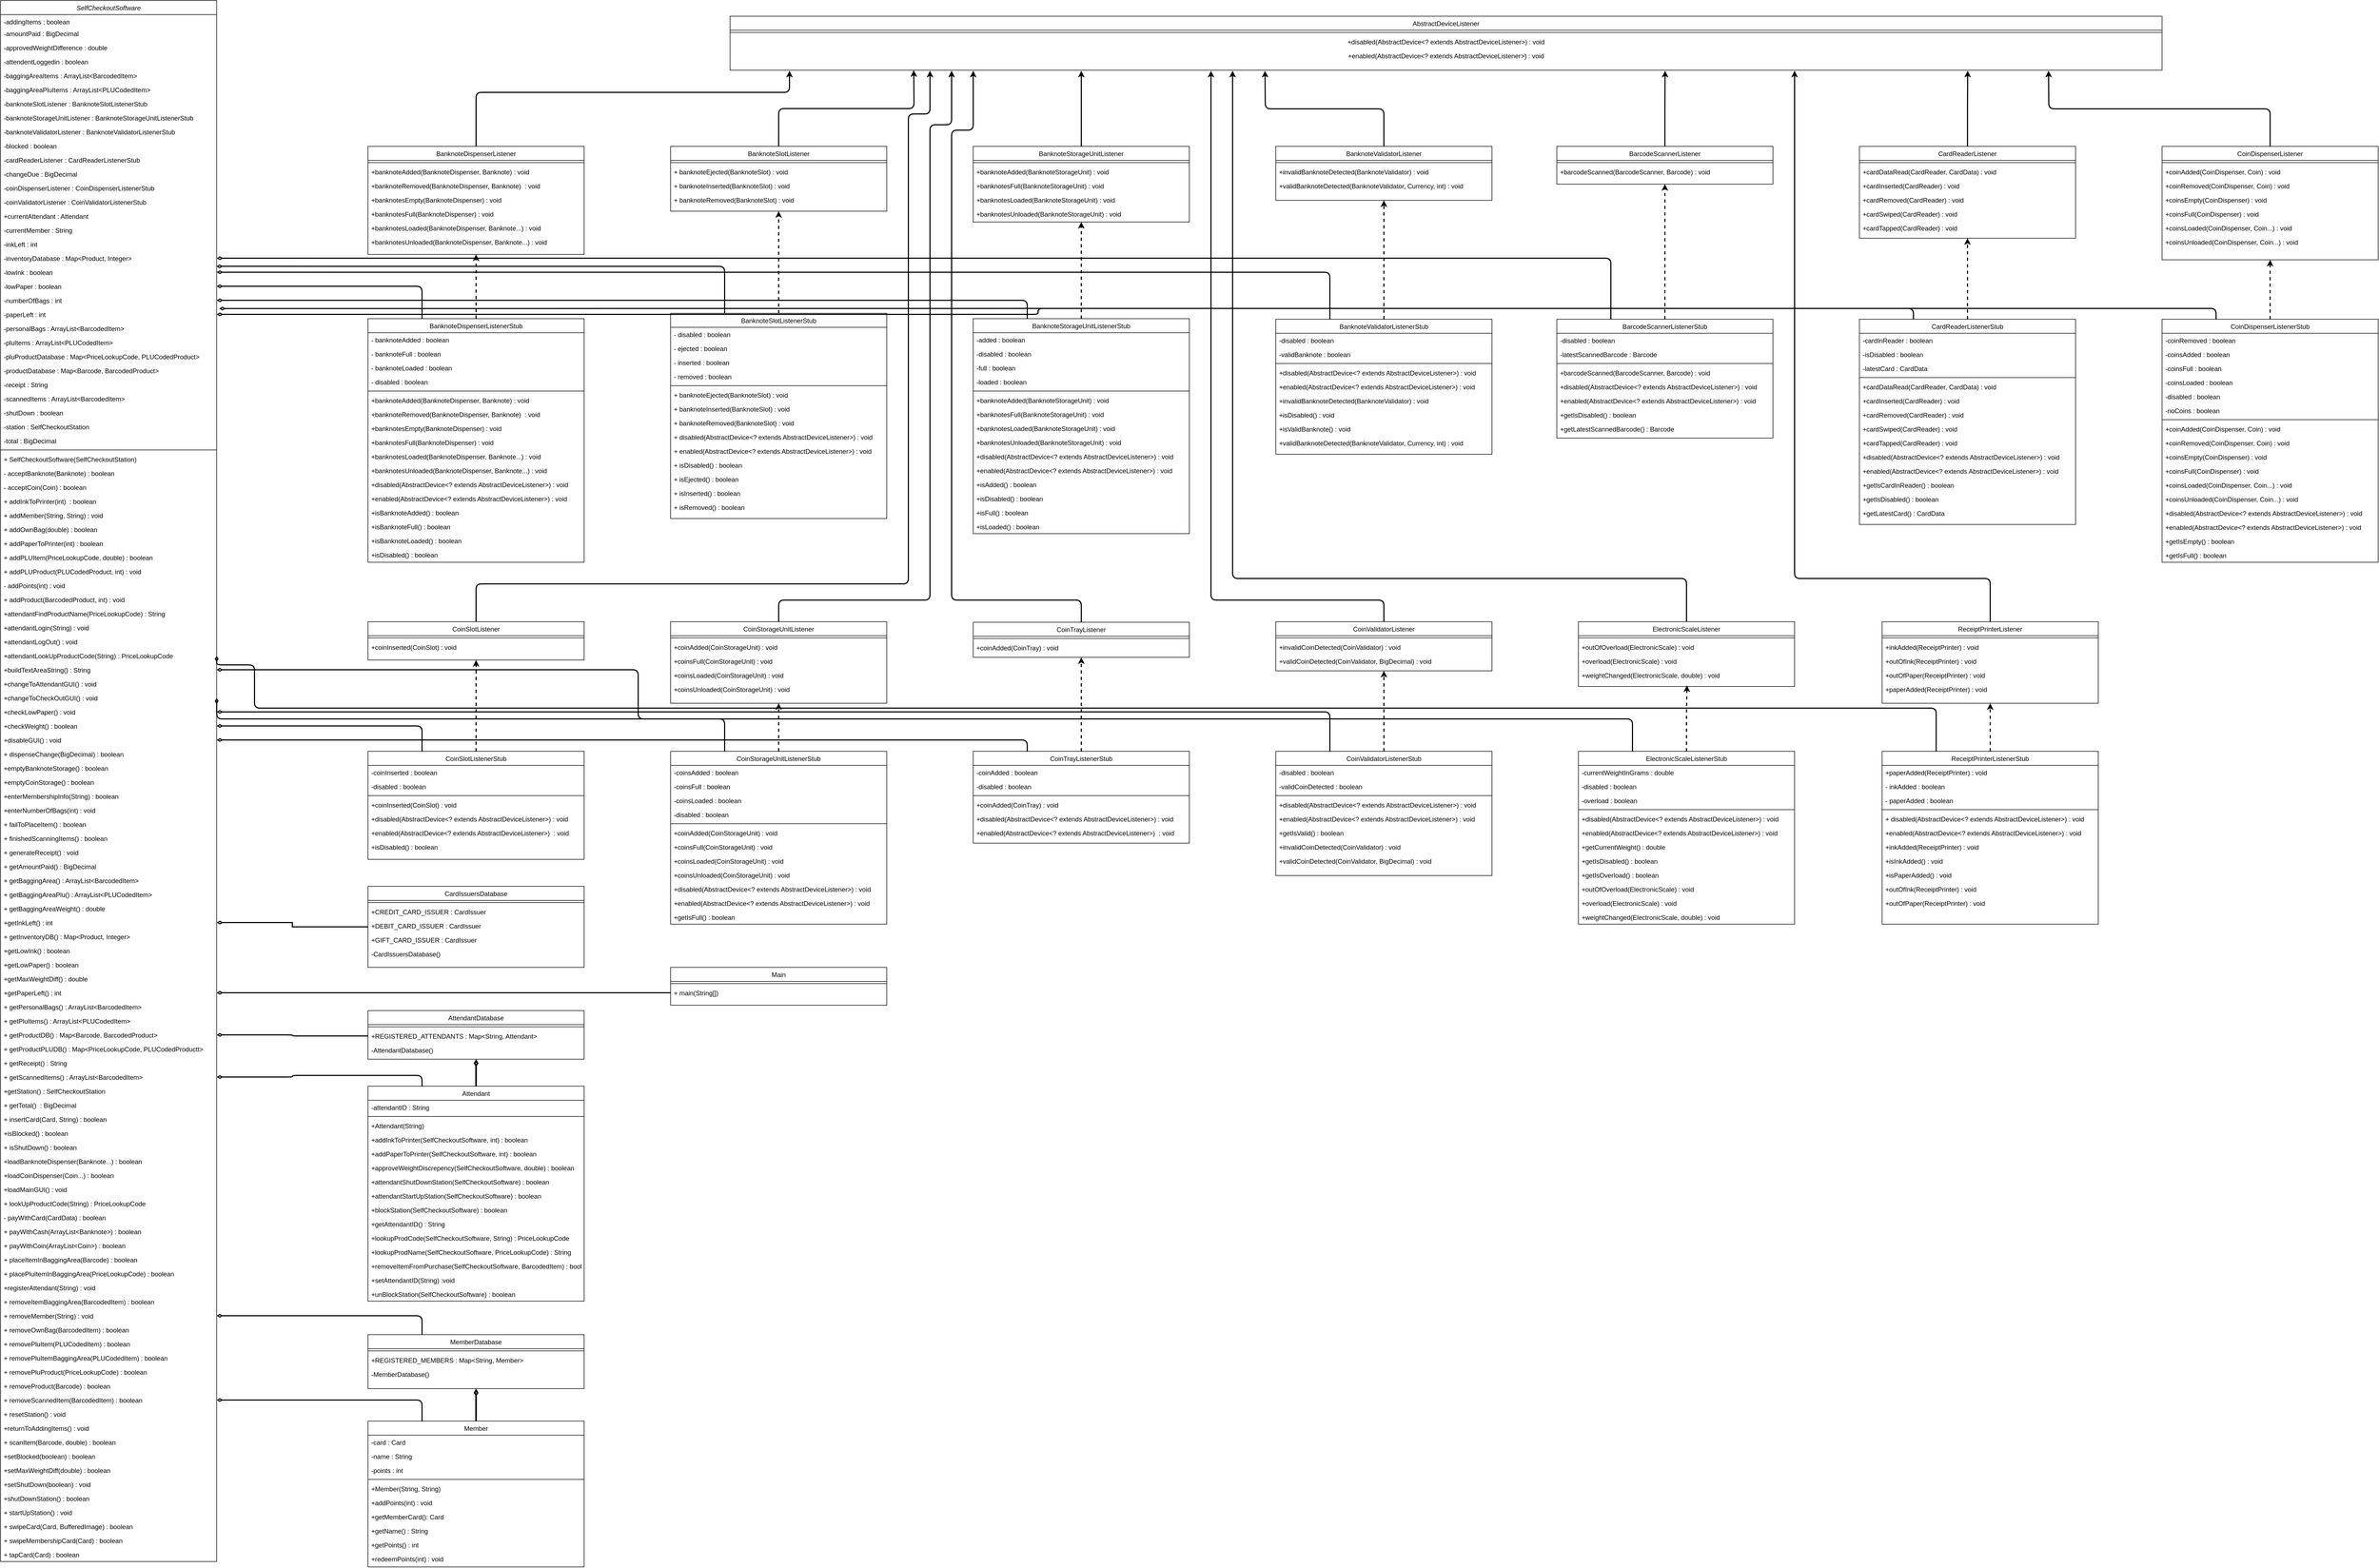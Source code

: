 <mxfile version="14.5.8" type="github">
  <diagram id="C5RBs43oDa-KdzZeNtuy" name="Page-1">
    <mxGraphModel dx="1639" dy="902" grid="1" gridSize="10" guides="1" tooltips="1" connect="1" arrows="1" fold="1" page="1" pageScale="1" pageWidth="827" pageHeight="1169" math="0" shadow="0">
      <root>
        <mxCell id="WIyWlLk6GJQsqaUBKTNV-0" />
        <mxCell id="WIyWlLk6GJQsqaUBKTNV-1" parent="WIyWlLk6GJQsqaUBKTNV-0" />
        <mxCell id="RZOGT00OGrTBejd2A1wQ-0" value="SelfCheckoutSoftware" style="swimlane;fontStyle=2;align=center;verticalAlign=top;childLayout=stackLayout;horizontal=1;startSize=26;horizontalStack=0;resizeParent=1;resizeLast=0;collapsible=1;marginBottom=0;rounded=0;shadow=0;strokeWidth=1;" vertex="1" parent="WIyWlLk6GJQsqaUBKTNV-1">
          <mxGeometry x="40" y="10" width="400" height="2890" as="geometry">
            <mxRectangle x="230" y="140" width="160" height="26" as="alternateBounds" />
          </mxGeometry>
        </mxCell>
        <mxCell id="RZOGT00OGrTBejd2A1wQ-1" value="-addingItems : boolean&#xa;" style="text;align=left;verticalAlign=top;spacingLeft=4;spacingRight=4;overflow=hidden;rotatable=0;points=[[0,0.5],[1,0.5]];portConstraint=eastwest;" vertex="1" parent="RZOGT00OGrTBejd2A1wQ-0">
          <mxGeometry y="26" width="400" height="22" as="geometry" />
        </mxCell>
        <mxCell id="RZOGT00OGrTBejd2A1wQ-2" value="-amountPaid : BigDecimal&#xa;" style="text;align=left;verticalAlign=top;spacingLeft=4;spacingRight=4;overflow=hidden;rotatable=0;points=[[0,0.5],[1,0.5]];portConstraint=eastwest;rounded=0;shadow=0;html=0;" vertex="1" parent="RZOGT00OGrTBejd2A1wQ-0">
          <mxGeometry y="48" width="400" height="26" as="geometry" />
        </mxCell>
        <mxCell id="RZOGT00OGrTBejd2A1wQ-3" value="-approvedWeightDifference : double&#xa;" style="text;align=left;verticalAlign=top;spacingLeft=4;spacingRight=4;overflow=hidden;rotatable=0;points=[[0,0.5],[1,0.5]];portConstraint=eastwest;rounded=0;shadow=0;html=0;" vertex="1" parent="RZOGT00OGrTBejd2A1wQ-0">
          <mxGeometry y="74" width="400" height="26" as="geometry" />
        </mxCell>
        <mxCell id="RZOGT00OGrTBejd2A1wQ-4" value="-attendentLoggedin : boolean&#xa;" style="text;align=left;verticalAlign=top;spacingLeft=4;spacingRight=4;overflow=hidden;rotatable=0;points=[[0,0.5],[1,0.5]];portConstraint=eastwest;rounded=0;shadow=0;html=0;" vertex="1" parent="RZOGT00OGrTBejd2A1wQ-0">
          <mxGeometry y="100" width="400" height="26" as="geometry" />
        </mxCell>
        <mxCell id="RZOGT00OGrTBejd2A1wQ-5" value="-baggingAreaItems : ArrayList&lt;BarcodedItem&gt;&#xa;" style="text;align=left;verticalAlign=top;spacingLeft=4;spacingRight=4;overflow=hidden;rotatable=0;points=[[0,0.5],[1,0.5]];portConstraint=eastwest;rounded=0;shadow=0;html=0;" vertex="1" parent="RZOGT00OGrTBejd2A1wQ-0">
          <mxGeometry y="126" width="400" height="26" as="geometry" />
        </mxCell>
        <mxCell id="RZOGT00OGrTBejd2A1wQ-6" value="-baggingAreaPluItems : ArrayList&lt;PLUCodedItem&gt;&#xa;" style="text;align=left;verticalAlign=top;spacingLeft=4;spacingRight=4;overflow=hidden;rotatable=0;points=[[0,0.5],[1,0.5]];portConstraint=eastwest;rounded=0;shadow=0;html=0;" vertex="1" parent="RZOGT00OGrTBejd2A1wQ-0">
          <mxGeometry y="152" width="400" height="26" as="geometry" />
        </mxCell>
        <mxCell id="RZOGT00OGrTBejd2A1wQ-7" value="-banknoteSlotListener : BanknoteSlotListenerStub&#xa;" style="text;align=left;verticalAlign=top;spacingLeft=4;spacingRight=4;overflow=hidden;rotatable=0;points=[[0,0.5],[1,0.5]];portConstraint=eastwest;rounded=0;shadow=0;html=0;" vertex="1" parent="RZOGT00OGrTBejd2A1wQ-0">
          <mxGeometry y="178" width="400" height="26" as="geometry" />
        </mxCell>
        <mxCell id="RZOGT00OGrTBejd2A1wQ-8" value="-banknoteStorageUnitListener : BanknoteStorageUnitListenerStub&#xa;" style="text;align=left;verticalAlign=top;spacingLeft=4;spacingRight=4;overflow=hidden;rotatable=0;points=[[0,0.5],[1,0.5]];portConstraint=eastwest;rounded=0;shadow=0;html=0;" vertex="1" parent="RZOGT00OGrTBejd2A1wQ-0">
          <mxGeometry y="204" width="400" height="26" as="geometry" />
        </mxCell>
        <mxCell id="RZOGT00OGrTBejd2A1wQ-9" value="-banknoteValidatorListener : BanknoteValidatorListenerStub&#xa;" style="text;align=left;verticalAlign=top;spacingLeft=4;spacingRight=4;overflow=hidden;rotatable=0;points=[[0,0.5],[1,0.5]];portConstraint=eastwest;rounded=0;shadow=0;html=0;" vertex="1" parent="RZOGT00OGrTBejd2A1wQ-0">
          <mxGeometry y="230" width="400" height="26" as="geometry" />
        </mxCell>
        <mxCell id="RZOGT00OGrTBejd2A1wQ-10" value="-blocked : boolean&#xa;" style="text;align=left;verticalAlign=top;spacingLeft=4;spacingRight=4;overflow=hidden;rotatable=0;points=[[0,0.5],[1,0.5]];portConstraint=eastwest;rounded=0;shadow=0;html=0;" vertex="1" parent="RZOGT00OGrTBejd2A1wQ-0">
          <mxGeometry y="256" width="400" height="26" as="geometry" />
        </mxCell>
        <mxCell id="RZOGT00OGrTBejd2A1wQ-11" value="-cardReaderListener : CardReaderListenerStub&#xa;" style="text;align=left;verticalAlign=top;spacingLeft=4;spacingRight=4;overflow=hidden;rotatable=0;points=[[0,0.5],[1,0.5]];portConstraint=eastwest;rounded=0;shadow=0;html=0;" vertex="1" parent="RZOGT00OGrTBejd2A1wQ-0">
          <mxGeometry y="282" width="400" height="26" as="geometry" />
        </mxCell>
        <mxCell id="RZOGT00OGrTBejd2A1wQ-12" value="-changeDue : BigDecimal&#xa;" style="text;align=left;verticalAlign=top;spacingLeft=4;spacingRight=4;overflow=hidden;rotatable=0;points=[[0,0.5],[1,0.5]];portConstraint=eastwest;rounded=0;shadow=0;html=0;" vertex="1" parent="RZOGT00OGrTBejd2A1wQ-0">
          <mxGeometry y="308" width="400" height="26" as="geometry" />
        </mxCell>
        <mxCell id="RZOGT00OGrTBejd2A1wQ-13" value="-coinDispenserListener : CoinDispenserListenerStub&#xa;" style="text;align=left;verticalAlign=top;spacingLeft=4;spacingRight=4;overflow=hidden;rotatable=0;points=[[0,0.5],[1,0.5]];portConstraint=eastwest;rounded=0;shadow=0;html=0;" vertex="1" parent="RZOGT00OGrTBejd2A1wQ-0">
          <mxGeometry y="334" width="400" height="26" as="geometry" />
        </mxCell>
        <mxCell id="RZOGT00OGrTBejd2A1wQ-14" value="-coinValidatorListener : CoinValidatorListenerStub&#xa;" style="text;align=left;verticalAlign=top;spacingLeft=4;spacingRight=4;overflow=hidden;rotatable=0;points=[[0,0.5],[1,0.5]];portConstraint=eastwest;rounded=0;shadow=0;html=0;" vertex="1" parent="RZOGT00OGrTBejd2A1wQ-0">
          <mxGeometry y="360" width="400" height="26" as="geometry" />
        </mxCell>
        <mxCell id="RZOGT00OGrTBejd2A1wQ-15" value="+currentAttendant : Attendant&#xa;" style="text;align=left;verticalAlign=top;spacingLeft=4;spacingRight=4;overflow=hidden;rotatable=0;points=[[0,0.5],[1,0.5]];portConstraint=eastwest;rounded=0;shadow=0;html=0;" vertex="1" parent="RZOGT00OGrTBejd2A1wQ-0">
          <mxGeometry y="386" width="400" height="26" as="geometry" />
        </mxCell>
        <mxCell id="RZOGT00OGrTBejd2A1wQ-16" value="-currentMember : String&#xa;" style="text;align=left;verticalAlign=top;spacingLeft=4;spacingRight=4;overflow=hidden;rotatable=0;points=[[0,0.5],[1,0.5]];portConstraint=eastwest;rounded=0;shadow=0;html=0;" vertex="1" parent="RZOGT00OGrTBejd2A1wQ-0">
          <mxGeometry y="412" width="400" height="26" as="geometry" />
        </mxCell>
        <mxCell id="RZOGT00OGrTBejd2A1wQ-17" value="-inkLeft : int&#xa;" style="text;align=left;verticalAlign=top;spacingLeft=4;spacingRight=4;overflow=hidden;rotatable=0;points=[[0,0.5],[1,0.5]];portConstraint=eastwest;rounded=0;shadow=0;html=0;" vertex="1" parent="RZOGT00OGrTBejd2A1wQ-0">
          <mxGeometry y="438" width="400" height="26" as="geometry" />
        </mxCell>
        <mxCell id="RZOGT00OGrTBejd2A1wQ-18" value="-inventoryDatabase : Map&lt;Product, Integer&gt;&#xa;" style="text;align=left;verticalAlign=top;spacingLeft=4;spacingRight=4;overflow=hidden;rotatable=0;points=[[0,0.5],[1,0.5]];portConstraint=eastwest;rounded=0;shadow=0;html=0;" vertex="1" parent="RZOGT00OGrTBejd2A1wQ-0">
          <mxGeometry y="464" width="400" height="26" as="geometry" />
        </mxCell>
        <mxCell id="RZOGT00OGrTBejd2A1wQ-19" value="-lowInk : boolean&#xa;" style="text;align=left;verticalAlign=top;spacingLeft=4;spacingRight=4;overflow=hidden;rotatable=0;points=[[0,0.5],[1,0.5]];portConstraint=eastwest;rounded=0;shadow=0;html=0;" vertex="1" parent="RZOGT00OGrTBejd2A1wQ-0">
          <mxGeometry y="490" width="400" height="26" as="geometry" />
        </mxCell>
        <mxCell id="RZOGT00OGrTBejd2A1wQ-20" value="-lowPaper : boolean&#xa;" style="text;align=left;verticalAlign=top;spacingLeft=4;spacingRight=4;overflow=hidden;rotatable=0;points=[[0,0.5],[1,0.5]];portConstraint=eastwest;rounded=0;shadow=0;html=0;" vertex="1" parent="RZOGT00OGrTBejd2A1wQ-0">
          <mxGeometry y="516" width="400" height="26" as="geometry" />
        </mxCell>
        <mxCell id="RZOGT00OGrTBejd2A1wQ-21" value="-numberOfBags : int&#xa;" style="text;align=left;verticalAlign=top;spacingLeft=4;spacingRight=4;overflow=hidden;rotatable=0;points=[[0,0.5],[1,0.5]];portConstraint=eastwest;rounded=0;shadow=0;html=0;" vertex="1" parent="RZOGT00OGrTBejd2A1wQ-0">
          <mxGeometry y="542" width="400" height="26" as="geometry" />
        </mxCell>
        <mxCell id="RZOGT00OGrTBejd2A1wQ-22" value="-paperLeft : int&#xa;" style="text;align=left;verticalAlign=top;spacingLeft=4;spacingRight=4;overflow=hidden;rotatable=0;points=[[0,0.5],[1,0.5]];portConstraint=eastwest;rounded=0;shadow=0;html=0;" vertex="1" parent="RZOGT00OGrTBejd2A1wQ-0">
          <mxGeometry y="568" width="400" height="26" as="geometry" />
        </mxCell>
        <mxCell id="RZOGT00OGrTBejd2A1wQ-23" value="-personalBags : ArrayList&lt;BarcodedItem&gt;&#xa;" style="text;align=left;verticalAlign=top;spacingLeft=4;spacingRight=4;overflow=hidden;rotatable=0;points=[[0,0.5],[1,0.5]];portConstraint=eastwest;rounded=0;shadow=0;html=0;" vertex="1" parent="RZOGT00OGrTBejd2A1wQ-0">
          <mxGeometry y="594" width="400" height="26" as="geometry" />
        </mxCell>
        <mxCell id="RZOGT00OGrTBejd2A1wQ-24" value="-pluItems : ArrayList&lt;PLUCodedItem&gt;&#xa;" style="text;align=left;verticalAlign=top;spacingLeft=4;spacingRight=4;overflow=hidden;rotatable=0;points=[[0,0.5],[1,0.5]];portConstraint=eastwest;rounded=0;shadow=0;html=0;" vertex="1" parent="RZOGT00OGrTBejd2A1wQ-0">
          <mxGeometry y="620" width="400" height="26" as="geometry" />
        </mxCell>
        <mxCell id="RZOGT00OGrTBejd2A1wQ-25" value="-pluProductDatabase : Map&lt;PriceLookupCode, PLUCodedProduct&gt;&#xa;" style="text;align=left;verticalAlign=top;spacingLeft=4;spacingRight=4;overflow=hidden;rotatable=0;points=[[0,0.5],[1,0.5]];portConstraint=eastwest;rounded=0;shadow=0;html=0;" vertex="1" parent="RZOGT00OGrTBejd2A1wQ-0">
          <mxGeometry y="646" width="400" height="26" as="geometry" />
        </mxCell>
        <mxCell id="RZOGT00OGrTBejd2A1wQ-26" value="-productDatabase : Map&lt;Barcode, BarcodedProduct&gt;&#xa;" style="text;align=left;verticalAlign=top;spacingLeft=4;spacingRight=4;overflow=hidden;rotatable=0;points=[[0,0.5],[1,0.5]];portConstraint=eastwest;rounded=0;shadow=0;html=0;" vertex="1" parent="RZOGT00OGrTBejd2A1wQ-0">
          <mxGeometry y="672" width="400" height="26" as="geometry" />
        </mxCell>
        <mxCell id="RZOGT00OGrTBejd2A1wQ-27" value="-receipt : String&#xa;" style="text;align=left;verticalAlign=top;spacingLeft=4;spacingRight=4;overflow=hidden;rotatable=0;points=[[0,0.5],[1,0.5]];portConstraint=eastwest;rounded=0;shadow=0;html=0;" vertex="1" parent="RZOGT00OGrTBejd2A1wQ-0">
          <mxGeometry y="698" width="400" height="26" as="geometry" />
        </mxCell>
        <mxCell id="RZOGT00OGrTBejd2A1wQ-28" value="-scannedItems : ArrayList&lt;BarcodedItem&gt;&#xa;" style="text;align=left;verticalAlign=top;spacingLeft=4;spacingRight=4;overflow=hidden;rotatable=0;points=[[0,0.5],[1,0.5]];portConstraint=eastwest;rounded=0;shadow=0;html=0;" vertex="1" parent="RZOGT00OGrTBejd2A1wQ-0">
          <mxGeometry y="724" width="400" height="26" as="geometry" />
        </mxCell>
        <mxCell id="RZOGT00OGrTBejd2A1wQ-29" value="-shutDown : boolean&#xa;" style="text;align=left;verticalAlign=top;spacingLeft=4;spacingRight=4;overflow=hidden;rotatable=0;points=[[0,0.5],[1,0.5]];portConstraint=eastwest;rounded=0;shadow=0;html=0;" vertex="1" parent="RZOGT00OGrTBejd2A1wQ-0">
          <mxGeometry y="750" width="400" height="26" as="geometry" />
        </mxCell>
        <mxCell id="RZOGT00OGrTBejd2A1wQ-30" value="-station : SelfCheckoutStation&#xa;" style="text;align=left;verticalAlign=top;spacingLeft=4;spacingRight=4;overflow=hidden;rotatable=0;points=[[0,0.5],[1,0.5]];portConstraint=eastwest;rounded=0;shadow=0;html=0;" vertex="1" parent="RZOGT00OGrTBejd2A1wQ-0">
          <mxGeometry y="776" width="400" height="26" as="geometry" />
        </mxCell>
        <mxCell id="RZOGT00OGrTBejd2A1wQ-31" value="-total : BigDecimal" style="text;align=left;verticalAlign=top;spacingLeft=4;spacingRight=4;overflow=hidden;rotatable=0;points=[[0,0.5],[1,0.5]];portConstraint=eastwest;rounded=0;shadow=0;html=0;" vertex="1" parent="RZOGT00OGrTBejd2A1wQ-0">
          <mxGeometry y="802" width="400" height="26" as="geometry" />
        </mxCell>
        <mxCell id="RZOGT00OGrTBejd2A1wQ-32" value="" style="line;html=1;strokeWidth=1;align=left;verticalAlign=middle;spacingTop=-1;spacingLeft=3;spacingRight=3;rotatable=0;labelPosition=right;points=[];portConstraint=eastwest;" vertex="1" parent="RZOGT00OGrTBejd2A1wQ-0">
          <mxGeometry y="828" width="400" height="8" as="geometry" />
        </mxCell>
        <mxCell id="RZOGT00OGrTBejd2A1wQ-33" value="+ SelfCheckoutSoftware(SelfCheckoutStation)" style="text;align=left;verticalAlign=top;spacingLeft=4;spacingRight=4;overflow=hidden;rotatable=0;points=[[0,0.5],[1,0.5]];portConstraint=eastwest;rounded=0;shadow=0;html=0;" vertex="1" parent="RZOGT00OGrTBejd2A1wQ-0">
          <mxGeometry y="836" width="400" height="26" as="geometry" />
        </mxCell>
        <mxCell id="RZOGT00OGrTBejd2A1wQ-34" value="- acceptBanknote(Banknote) : boolean&#xa;" style="text;align=left;verticalAlign=top;spacingLeft=4;spacingRight=4;overflow=hidden;rotatable=0;points=[[0,0.5],[1,0.5]];portConstraint=eastwest;rounded=0;shadow=0;html=0;" vertex="1" parent="RZOGT00OGrTBejd2A1wQ-0">
          <mxGeometry y="862" width="400" height="26" as="geometry" />
        </mxCell>
        <mxCell id="RZOGT00OGrTBejd2A1wQ-35" value="- acceptCoin(Coin) : boolean" style="text;align=left;verticalAlign=top;spacingLeft=4;spacingRight=4;overflow=hidden;rotatable=0;points=[[0,0.5],[1,0.5]];portConstraint=eastwest;rounded=0;shadow=0;html=0;" vertex="1" parent="RZOGT00OGrTBejd2A1wQ-0">
          <mxGeometry y="888" width="400" height="26" as="geometry" />
        </mxCell>
        <mxCell id="RZOGT00OGrTBejd2A1wQ-36" value="+ addInkToPrinter(int)  : boolean" style="text;align=left;verticalAlign=top;spacingLeft=4;spacingRight=4;overflow=hidden;rotatable=0;points=[[0,0.5],[1,0.5]];portConstraint=eastwest;rounded=0;shadow=0;html=0;" vertex="1" parent="RZOGT00OGrTBejd2A1wQ-0">
          <mxGeometry y="914" width="400" height="26" as="geometry" />
        </mxCell>
        <mxCell id="RZOGT00OGrTBejd2A1wQ-37" value="+ addMember(String, String) : void" style="text;align=left;verticalAlign=top;spacingLeft=4;spacingRight=4;overflow=hidden;rotatable=0;points=[[0,0.5],[1,0.5]];portConstraint=eastwest;rounded=0;shadow=0;html=0;" vertex="1" parent="RZOGT00OGrTBejd2A1wQ-0">
          <mxGeometry y="940" width="400" height="26" as="geometry" />
        </mxCell>
        <mxCell id="RZOGT00OGrTBejd2A1wQ-38" value="+ addOwnBag(double) : boolean&#xa;" style="text;align=left;verticalAlign=top;spacingLeft=4;spacingRight=4;overflow=hidden;rotatable=0;points=[[0,0.5],[1,0.5]];portConstraint=eastwest;rounded=0;shadow=0;html=0;" vertex="1" parent="RZOGT00OGrTBejd2A1wQ-0">
          <mxGeometry y="966" width="400" height="26" as="geometry" />
        </mxCell>
        <mxCell id="RZOGT00OGrTBejd2A1wQ-39" value="+ addPaperToPrinter(int) : boolean&#xa;" style="text;align=left;verticalAlign=top;spacingLeft=4;spacingRight=4;overflow=hidden;rotatable=0;points=[[0,0.5],[1,0.5]];portConstraint=eastwest;rounded=0;shadow=0;html=0;" vertex="1" parent="RZOGT00OGrTBejd2A1wQ-0">
          <mxGeometry y="992" width="400" height="26" as="geometry" />
        </mxCell>
        <mxCell id="RZOGT00OGrTBejd2A1wQ-40" value="+ addPLUItem(PriceLookupCode, double) : boolean&#xa;" style="text;align=left;verticalAlign=top;spacingLeft=4;spacingRight=4;overflow=hidden;rotatable=0;points=[[0,0.5],[1,0.5]];portConstraint=eastwest;rounded=0;shadow=0;html=0;" vertex="1" parent="RZOGT00OGrTBejd2A1wQ-0">
          <mxGeometry y="1018" width="400" height="26" as="geometry" />
        </mxCell>
        <mxCell id="RZOGT00OGrTBejd2A1wQ-41" value="+ addPLUProduct(PLUCodedProduct, int) : void&#xa;" style="text;align=left;verticalAlign=top;spacingLeft=4;spacingRight=4;overflow=hidden;rotatable=0;points=[[0,0.5],[1,0.5]];portConstraint=eastwest;rounded=0;shadow=0;html=0;" vertex="1" parent="RZOGT00OGrTBejd2A1wQ-0">
          <mxGeometry y="1044" width="400" height="26" as="geometry" />
        </mxCell>
        <mxCell id="RZOGT00OGrTBejd2A1wQ-42" value="- addPoints(int) : void&#xa;" style="text;align=left;verticalAlign=top;spacingLeft=4;spacingRight=4;overflow=hidden;rotatable=0;points=[[0,0.5],[1,0.5]];portConstraint=eastwest;rounded=0;shadow=0;html=0;" vertex="1" parent="RZOGT00OGrTBejd2A1wQ-0">
          <mxGeometry y="1070" width="400" height="26" as="geometry" />
        </mxCell>
        <mxCell id="RZOGT00OGrTBejd2A1wQ-43" value="+ addProduct(BarcodedProduct, int) : void&#xa;" style="text;align=left;verticalAlign=top;spacingLeft=4;spacingRight=4;overflow=hidden;rotatable=0;points=[[0,0.5],[1,0.5]];portConstraint=eastwest;rounded=0;shadow=0;html=0;" vertex="1" parent="RZOGT00OGrTBejd2A1wQ-0">
          <mxGeometry y="1096" width="400" height="26" as="geometry" />
        </mxCell>
        <mxCell id="RZOGT00OGrTBejd2A1wQ-44" value="+attendantFindProductName(PriceLookupCode) : String&#xa;" style="text;align=left;verticalAlign=top;spacingLeft=4;spacingRight=4;overflow=hidden;rotatable=0;points=[[0,0.5],[1,0.5]];portConstraint=eastwest;rounded=0;shadow=0;html=0;" vertex="1" parent="RZOGT00OGrTBejd2A1wQ-0">
          <mxGeometry y="1122" width="400" height="26" as="geometry" />
        </mxCell>
        <mxCell id="RZOGT00OGrTBejd2A1wQ-45" value="+attendantLogin(String) : void&#xa;" style="text;align=left;verticalAlign=top;spacingLeft=4;spacingRight=4;overflow=hidden;rotatable=0;points=[[0,0.5],[1,0.5]];portConstraint=eastwest;rounded=0;shadow=0;html=0;" vertex="1" parent="RZOGT00OGrTBejd2A1wQ-0">
          <mxGeometry y="1148" width="400" height="26" as="geometry" />
        </mxCell>
        <mxCell id="RZOGT00OGrTBejd2A1wQ-46" value="+attendantLogOut() : void&#xa;" style="text;align=left;verticalAlign=top;spacingLeft=4;spacingRight=4;overflow=hidden;rotatable=0;points=[[0,0.5],[1,0.5]];portConstraint=eastwest;rounded=0;shadow=0;html=0;" vertex="1" parent="RZOGT00OGrTBejd2A1wQ-0">
          <mxGeometry y="1174" width="400" height="26" as="geometry" />
        </mxCell>
        <mxCell id="RZOGT00OGrTBejd2A1wQ-47" value="+attendantLookUpProductCode(String) : PriceLookupCode&#xa;" style="text;align=left;verticalAlign=top;spacingLeft=4;spacingRight=4;overflow=hidden;rotatable=0;points=[[0,0.5],[1,0.5]];portConstraint=eastwest;rounded=0;shadow=0;html=0;" vertex="1" parent="RZOGT00OGrTBejd2A1wQ-0">
          <mxGeometry y="1200" width="400" height="26" as="geometry" />
        </mxCell>
        <mxCell id="RZOGT00OGrTBejd2A1wQ-48" value="+buildTextAreaString() : String&#xa;" style="text;align=left;verticalAlign=top;spacingLeft=4;spacingRight=4;overflow=hidden;rotatable=0;points=[[0,0.5],[1,0.5]];portConstraint=eastwest;rounded=0;shadow=0;html=0;" vertex="1" parent="RZOGT00OGrTBejd2A1wQ-0">
          <mxGeometry y="1226" width="400" height="26" as="geometry" />
        </mxCell>
        <mxCell id="RZOGT00OGrTBejd2A1wQ-49" value="+changeToAttendantGUI() : void&#xa;" style="text;align=left;verticalAlign=top;spacingLeft=4;spacingRight=4;overflow=hidden;rotatable=0;points=[[0,0.5],[1,0.5]];portConstraint=eastwest;rounded=0;shadow=0;html=0;" vertex="1" parent="RZOGT00OGrTBejd2A1wQ-0">
          <mxGeometry y="1252" width="400" height="26" as="geometry" />
        </mxCell>
        <mxCell id="RZOGT00OGrTBejd2A1wQ-50" value="+changeToCheckOutGUI() : void&#xa;" style="text;align=left;verticalAlign=top;spacingLeft=4;spacingRight=4;overflow=hidden;rotatable=0;points=[[0,0.5],[1,0.5]];portConstraint=eastwest;rounded=0;shadow=0;html=0;" vertex="1" parent="RZOGT00OGrTBejd2A1wQ-0">
          <mxGeometry y="1278" width="400" height="26" as="geometry" />
        </mxCell>
        <mxCell id="RZOGT00OGrTBejd2A1wQ-51" value="+checkLowPaper() : void&#xa;" style="text;align=left;verticalAlign=top;spacingLeft=4;spacingRight=4;overflow=hidden;rotatable=0;points=[[0,0.5],[1,0.5]];portConstraint=eastwest;rounded=0;shadow=0;html=0;" vertex="1" parent="RZOGT00OGrTBejd2A1wQ-0">
          <mxGeometry y="1304" width="400" height="26" as="geometry" />
        </mxCell>
        <mxCell id="RZOGT00OGrTBejd2A1wQ-52" value="+checkWeight() : boolean&#xa;" style="text;align=left;verticalAlign=top;spacingLeft=4;spacingRight=4;overflow=hidden;rotatable=0;points=[[0,0.5],[1,0.5]];portConstraint=eastwest;rounded=0;shadow=0;html=0;" vertex="1" parent="RZOGT00OGrTBejd2A1wQ-0">
          <mxGeometry y="1330" width="400" height="26" as="geometry" />
        </mxCell>
        <mxCell id="RZOGT00OGrTBejd2A1wQ-53" value="+disableGUI() : void&#xa;" style="text;align=left;verticalAlign=top;spacingLeft=4;spacingRight=4;overflow=hidden;rotatable=0;points=[[0,0.5],[1,0.5]];portConstraint=eastwest;rounded=0;shadow=0;html=0;" vertex="1" parent="RZOGT00OGrTBejd2A1wQ-0">
          <mxGeometry y="1356" width="400" height="26" as="geometry" />
        </mxCell>
        <mxCell id="RZOGT00OGrTBejd2A1wQ-54" value="+ dispenseChange(BigDecimal) : boolean&#xa;" style="text;align=left;verticalAlign=top;spacingLeft=4;spacingRight=4;overflow=hidden;rotatable=0;points=[[0,0.5],[1,0.5]];portConstraint=eastwest;rounded=0;shadow=0;html=0;" vertex="1" parent="RZOGT00OGrTBejd2A1wQ-0">
          <mxGeometry y="1382" width="400" height="26" as="geometry" />
        </mxCell>
        <mxCell id="RZOGT00OGrTBejd2A1wQ-55" value="+emptyBanknoteStorage() : boolean&#xa;" style="text;align=left;verticalAlign=top;spacingLeft=4;spacingRight=4;overflow=hidden;rotatable=0;points=[[0,0.5],[1,0.5]];portConstraint=eastwest;rounded=0;shadow=0;html=0;" vertex="1" parent="RZOGT00OGrTBejd2A1wQ-0">
          <mxGeometry y="1408" width="400" height="26" as="geometry" />
        </mxCell>
        <mxCell id="RZOGT00OGrTBejd2A1wQ-56" value="+emptyCoinStorage() : boolean&#xa;" style="text;align=left;verticalAlign=top;spacingLeft=4;spacingRight=4;overflow=hidden;rotatable=0;points=[[0,0.5],[1,0.5]];portConstraint=eastwest;rounded=0;shadow=0;html=0;" vertex="1" parent="RZOGT00OGrTBejd2A1wQ-0">
          <mxGeometry y="1434" width="400" height="26" as="geometry" />
        </mxCell>
        <mxCell id="RZOGT00OGrTBejd2A1wQ-57" value="+enterMembershipInfo(String) : boolean&#xa;" style="text;align=left;verticalAlign=top;spacingLeft=4;spacingRight=4;overflow=hidden;rotatable=0;points=[[0,0.5],[1,0.5]];portConstraint=eastwest;rounded=0;shadow=0;html=0;" vertex="1" parent="RZOGT00OGrTBejd2A1wQ-0">
          <mxGeometry y="1460" width="400" height="26" as="geometry" />
        </mxCell>
        <mxCell id="RZOGT00OGrTBejd2A1wQ-58" value="+enterNumberOfBags(int) : void" style="text;align=left;verticalAlign=top;spacingLeft=4;spacingRight=4;overflow=hidden;rotatable=0;points=[[0,0.5],[1,0.5]];portConstraint=eastwest;rounded=0;shadow=0;html=0;" vertex="1" parent="RZOGT00OGrTBejd2A1wQ-0">
          <mxGeometry y="1486" width="400" height="26" as="geometry" />
        </mxCell>
        <mxCell id="RZOGT00OGrTBejd2A1wQ-59" value="+ failToPlaceItem() : boolean&#xa;" style="text;align=left;verticalAlign=top;spacingLeft=4;spacingRight=4;overflow=hidden;rotatable=0;points=[[0,0.5],[1,0.5]];portConstraint=eastwest;rounded=0;shadow=0;html=0;" vertex="1" parent="RZOGT00OGrTBejd2A1wQ-0">
          <mxGeometry y="1512" width="400" height="26" as="geometry" />
        </mxCell>
        <mxCell id="RZOGT00OGrTBejd2A1wQ-60" value="+ finishedScanningItems() : boolean&#xa;" style="text;align=left;verticalAlign=top;spacingLeft=4;spacingRight=4;overflow=hidden;rotatable=0;points=[[0,0.5],[1,0.5]];portConstraint=eastwest;rounded=0;shadow=0;html=0;" vertex="1" parent="RZOGT00OGrTBejd2A1wQ-0">
          <mxGeometry y="1538" width="400" height="26" as="geometry" />
        </mxCell>
        <mxCell id="RZOGT00OGrTBejd2A1wQ-61" value="+ generateReceipt() : void&#xa;" style="text;align=left;verticalAlign=top;spacingLeft=4;spacingRight=4;overflow=hidden;rotatable=0;points=[[0,0.5],[1,0.5]];portConstraint=eastwest;rounded=0;shadow=0;html=0;" vertex="1" parent="RZOGT00OGrTBejd2A1wQ-0">
          <mxGeometry y="1564" width="400" height="26" as="geometry" />
        </mxCell>
        <mxCell id="RZOGT00OGrTBejd2A1wQ-62" value="+ getAmountPaid() : BigDecimal&#xa;" style="text;align=left;verticalAlign=top;spacingLeft=4;spacingRight=4;overflow=hidden;rotatable=0;points=[[0,0.5],[1,0.5]];portConstraint=eastwest;rounded=0;shadow=0;html=0;" vertex="1" parent="RZOGT00OGrTBejd2A1wQ-0">
          <mxGeometry y="1590" width="400" height="26" as="geometry" />
        </mxCell>
        <mxCell id="RZOGT00OGrTBejd2A1wQ-63" value="+ getBaggingArea() : ArrayList&lt;BarcodedItem&gt;&#xa;" style="text;align=left;verticalAlign=top;spacingLeft=4;spacingRight=4;overflow=hidden;rotatable=0;points=[[0,0.5],[1,0.5]];portConstraint=eastwest;rounded=0;shadow=0;html=0;" vertex="1" parent="RZOGT00OGrTBejd2A1wQ-0">
          <mxGeometry y="1616" width="400" height="26" as="geometry" />
        </mxCell>
        <mxCell id="RZOGT00OGrTBejd2A1wQ-64" value="+ getBaggingAreaPlu() : ArrayList&lt;PLUCodedItem&gt;&#xa;" style="text;align=left;verticalAlign=top;spacingLeft=4;spacingRight=4;overflow=hidden;rotatable=0;points=[[0,0.5],[1,0.5]];portConstraint=eastwest;rounded=0;shadow=0;html=0;" vertex="1" parent="RZOGT00OGrTBejd2A1wQ-0">
          <mxGeometry y="1642" width="400" height="26" as="geometry" />
        </mxCell>
        <mxCell id="RZOGT00OGrTBejd2A1wQ-65" value="+ getBaggingAreaWeight() : double&#xa;" style="text;align=left;verticalAlign=top;spacingLeft=4;spacingRight=4;overflow=hidden;rotatable=0;points=[[0,0.5],[1,0.5]];portConstraint=eastwest;rounded=0;shadow=0;html=0;" vertex="1" parent="RZOGT00OGrTBejd2A1wQ-0">
          <mxGeometry y="1668" width="400" height="26" as="geometry" />
        </mxCell>
        <mxCell id="RZOGT00OGrTBejd2A1wQ-66" value="+getInkLeft() : int" style="text;align=left;verticalAlign=top;spacingLeft=4;spacingRight=4;overflow=hidden;rotatable=0;points=[[0,0.5],[1,0.5]];portConstraint=eastwest;rounded=0;shadow=0;html=0;" vertex="1" parent="RZOGT00OGrTBejd2A1wQ-0">
          <mxGeometry y="1694" width="400" height="26" as="geometry" />
        </mxCell>
        <mxCell id="RZOGT00OGrTBejd2A1wQ-67" value="+ getInventoryDB() : Map&lt;Product, Integer&gt;&#xa;" style="text;align=left;verticalAlign=top;spacingLeft=4;spacingRight=4;overflow=hidden;rotatable=0;points=[[0,0.5],[1,0.5]];portConstraint=eastwest;rounded=0;shadow=0;html=0;" vertex="1" parent="RZOGT00OGrTBejd2A1wQ-0">
          <mxGeometry y="1720" width="400" height="26" as="geometry" />
        </mxCell>
        <mxCell id="RZOGT00OGrTBejd2A1wQ-68" value="+getLowInk() : boolean&#xa;" style="text;align=left;verticalAlign=top;spacingLeft=4;spacingRight=4;overflow=hidden;rotatable=0;points=[[0,0.5],[1,0.5]];portConstraint=eastwest;rounded=0;shadow=0;html=0;" vertex="1" parent="RZOGT00OGrTBejd2A1wQ-0">
          <mxGeometry y="1746" width="400" height="26" as="geometry" />
        </mxCell>
        <mxCell id="RZOGT00OGrTBejd2A1wQ-69" value="+getLowPaper() : boolean" style="text;align=left;verticalAlign=top;spacingLeft=4;spacingRight=4;overflow=hidden;rotatable=0;points=[[0,0.5],[1,0.5]];portConstraint=eastwest;rounded=0;shadow=0;html=0;" vertex="1" parent="RZOGT00OGrTBejd2A1wQ-0">
          <mxGeometry y="1772" width="400" height="26" as="geometry" />
        </mxCell>
        <mxCell id="RZOGT00OGrTBejd2A1wQ-70" value="+getMaxWeightDiff() : double&#xa;" style="text;align=left;verticalAlign=top;spacingLeft=4;spacingRight=4;overflow=hidden;rotatable=0;points=[[0,0.5],[1,0.5]];portConstraint=eastwest;rounded=0;shadow=0;html=0;" vertex="1" parent="RZOGT00OGrTBejd2A1wQ-0">
          <mxGeometry y="1798" width="400" height="26" as="geometry" />
        </mxCell>
        <mxCell id="RZOGT00OGrTBejd2A1wQ-71" value="+getPaperLeft() : int" style="text;align=left;verticalAlign=top;spacingLeft=4;spacingRight=4;overflow=hidden;rotatable=0;points=[[0,0.5],[1,0.5]];portConstraint=eastwest;rounded=0;shadow=0;html=0;" vertex="1" parent="RZOGT00OGrTBejd2A1wQ-0">
          <mxGeometry y="1824" width="400" height="26" as="geometry" />
        </mxCell>
        <mxCell id="RZOGT00OGrTBejd2A1wQ-72" value="+ getPersonalBags() : ArrayList&lt;BarcodedItem&gt;&#xa;" style="text;align=left;verticalAlign=top;spacingLeft=4;spacingRight=4;overflow=hidden;rotatable=0;points=[[0,0.5],[1,0.5]];portConstraint=eastwest;rounded=0;shadow=0;html=0;" vertex="1" parent="RZOGT00OGrTBejd2A1wQ-0">
          <mxGeometry y="1850" width="400" height="26" as="geometry" />
        </mxCell>
        <mxCell id="RZOGT00OGrTBejd2A1wQ-73" value="+ getPluItems() : ArrayList&lt;PLUCodedItem&gt;&#xa;" style="text;align=left;verticalAlign=top;spacingLeft=4;spacingRight=4;overflow=hidden;rotatable=0;points=[[0,0.5],[1,0.5]];portConstraint=eastwest;rounded=0;shadow=0;html=0;" vertex="1" parent="RZOGT00OGrTBejd2A1wQ-0">
          <mxGeometry y="1876" width="400" height="26" as="geometry" />
        </mxCell>
        <mxCell id="RZOGT00OGrTBejd2A1wQ-74" value="+ getProductDB() : Map&lt;Barcode, BarcodedProduct&gt;&#xa;" style="text;align=left;verticalAlign=top;spacingLeft=4;spacingRight=4;overflow=hidden;rotatable=0;points=[[0,0.5],[1,0.5]];portConstraint=eastwest;rounded=0;shadow=0;html=0;" vertex="1" parent="RZOGT00OGrTBejd2A1wQ-0">
          <mxGeometry y="1902" width="400" height="26" as="geometry" />
        </mxCell>
        <mxCell id="RZOGT00OGrTBejd2A1wQ-75" value="+ getProductPLUDB() : Map&lt;PriceLookupCode, PLUCodedProductt&gt;&#xa;" style="text;align=left;verticalAlign=top;spacingLeft=4;spacingRight=4;overflow=hidden;rotatable=0;points=[[0,0.5],[1,0.5]];portConstraint=eastwest;rounded=0;shadow=0;html=0;" vertex="1" parent="RZOGT00OGrTBejd2A1wQ-0">
          <mxGeometry y="1928" width="400" height="26" as="geometry" />
        </mxCell>
        <mxCell id="RZOGT00OGrTBejd2A1wQ-76" value="+ getReceipt() : String&#xa;" style="text;align=left;verticalAlign=top;spacingLeft=4;spacingRight=4;overflow=hidden;rotatable=0;points=[[0,0.5],[1,0.5]];portConstraint=eastwest;rounded=0;shadow=0;html=0;" vertex="1" parent="RZOGT00OGrTBejd2A1wQ-0">
          <mxGeometry y="1954" width="400" height="26" as="geometry" />
        </mxCell>
        <mxCell id="RZOGT00OGrTBejd2A1wQ-77" value="+ getScannedItems() : ArrayList&lt;BarcodedItem&gt;&#xa;" style="text;align=left;verticalAlign=top;spacingLeft=4;spacingRight=4;overflow=hidden;rotatable=0;points=[[0,0.5],[1,0.5]];portConstraint=eastwest;rounded=0;shadow=0;html=0;" vertex="1" parent="RZOGT00OGrTBejd2A1wQ-0">
          <mxGeometry y="1980" width="400" height="26" as="geometry" />
        </mxCell>
        <mxCell id="RZOGT00OGrTBejd2A1wQ-78" value="+getStation() : SelfCheckoutStation" style="text;align=left;verticalAlign=top;spacingLeft=4;spacingRight=4;overflow=hidden;rotatable=0;points=[[0,0.5],[1,0.5]];portConstraint=eastwest;rounded=0;shadow=0;html=0;" vertex="1" parent="RZOGT00OGrTBejd2A1wQ-0">
          <mxGeometry y="2006" width="400" height="26" as="geometry" />
        </mxCell>
        <mxCell id="RZOGT00OGrTBejd2A1wQ-79" value="+ getTotal()  : BigDecimal&#xa;" style="text;align=left;verticalAlign=top;spacingLeft=4;spacingRight=4;overflow=hidden;rotatable=0;points=[[0,0.5],[1,0.5]];portConstraint=eastwest;rounded=0;shadow=0;html=0;" vertex="1" parent="RZOGT00OGrTBejd2A1wQ-0">
          <mxGeometry y="2032" width="400" height="26" as="geometry" />
        </mxCell>
        <mxCell id="RZOGT00OGrTBejd2A1wQ-80" value="+ insertCard(Card, String) : boolean&#xa;" style="text;align=left;verticalAlign=top;spacingLeft=4;spacingRight=4;overflow=hidden;rotatable=0;points=[[0,0.5],[1,0.5]];portConstraint=eastwest;rounded=0;shadow=0;html=0;" vertex="1" parent="RZOGT00OGrTBejd2A1wQ-0">
          <mxGeometry y="2058" width="400" height="26" as="geometry" />
        </mxCell>
        <mxCell id="RZOGT00OGrTBejd2A1wQ-81" value="+isBlocked() : boolean" style="text;align=left;verticalAlign=top;spacingLeft=4;spacingRight=4;overflow=hidden;rotatable=0;points=[[0,0.5],[1,0.5]];portConstraint=eastwest;rounded=0;shadow=0;html=0;" vertex="1" parent="RZOGT00OGrTBejd2A1wQ-0">
          <mxGeometry y="2084" width="400" height="26" as="geometry" />
        </mxCell>
        <mxCell id="RZOGT00OGrTBejd2A1wQ-82" value="+ isShutDown() : boolean&#xa;" style="text;align=left;verticalAlign=top;spacingLeft=4;spacingRight=4;overflow=hidden;rotatable=0;points=[[0,0.5],[1,0.5]];portConstraint=eastwest;rounded=0;shadow=0;html=0;" vertex="1" parent="RZOGT00OGrTBejd2A1wQ-0">
          <mxGeometry y="2110" width="400" height="26" as="geometry" />
        </mxCell>
        <mxCell id="RZOGT00OGrTBejd2A1wQ-83" value="+loadBanknoteDispenser(Banknote...) : boolean&#xa;" style="text;align=left;verticalAlign=top;spacingLeft=4;spacingRight=4;overflow=hidden;rotatable=0;points=[[0,0.5],[1,0.5]];portConstraint=eastwest;rounded=0;shadow=0;html=0;" vertex="1" parent="RZOGT00OGrTBejd2A1wQ-0">
          <mxGeometry y="2136" width="400" height="26" as="geometry" />
        </mxCell>
        <mxCell id="RZOGT00OGrTBejd2A1wQ-84" value="+loadCoinDispenser(Coin...) : boolean&#xa;" style="text;align=left;verticalAlign=top;spacingLeft=4;spacingRight=4;overflow=hidden;rotatable=0;points=[[0,0.5],[1,0.5]];portConstraint=eastwest;rounded=0;shadow=0;html=0;" vertex="1" parent="RZOGT00OGrTBejd2A1wQ-0">
          <mxGeometry y="2162" width="400" height="26" as="geometry" />
        </mxCell>
        <mxCell id="RZOGT00OGrTBejd2A1wQ-85" value="+loadMainGUI() : void" style="text;align=left;verticalAlign=top;spacingLeft=4;spacingRight=4;overflow=hidden;rotatable=0;points=[[0,0.5],[1,0.5]];portConstraint=eastwest;rounded=0;shadow=0;html=0;" vertex="1" parent="RZOGT00OGrTBejd2A1wQ-0">
          <mxGeometry y="2188" width="400" height="26" as="geometry" />
        </mxCell>
        <mxCell id="RZOGT00OGrTBejd2A1wQ-86" value="+ lookUpProductCode(String) : PriceLookupCode&#xa;" style="text;align=left;verticalAlign=top;spacingLeft=4;spacingRight=4;overflow=hidden;rotatable=0;points=[[0,0.5],[1,0.5]];portConstraint=eastwest;rounded=0;shadow=0;html=0;" vertex="1" parent="RZOGT00OGrTBejd2A1wQ-0">
          <mxGeometry y="2214" width="400" height="26" as="geometry" />
        </mxCell>
        <mxCell id="RZOGT00OGrTBejd2A1wQ-87" value="- payWithCard(CardData) : boolean&#xa;" style="text;align=left;verticalAlign=top;spacingLeft=4;spacingRight=4;overflow=hidden;rotatable=0;points=[[0,0.5],[1,0.5]];portConstraint=eastwest;rounded=0;shadow=0;html=0;" vertex="1" parent="RZOGT00OGrTBejd2A1wQ-0">
          <mxGeometry y="2240" width="400" height="26" as="geometry" />
        </mxCell>
        <mxCell id="RZOGT00OGrTBejd2A1wQ-88" value="+ payWithCash(ArrayList&lt;Banknote&gt;) : boolean&#xa;" style="text;align=left;verticalAlign=top;spacingLeft=4;spacingRight=4;overflow=hidden;rotatable=0;points=[[0,0.5],[1,0.5]];portConstraint=eastwest;rounded=0;shadow=0;html=0;" vertex="1" parent="RZOGT00OGrTBejd2A1wQ-0">
          <mxGeometry y="2266" width="400" height="26" as="geometry" />
        </mxCell>
        <mxCell id="RZOGT00OGrTBejd2A1wQ-89" value="+ payWithCoin(ArrayList&lt;Coin&gt;) : boolean&#xa;" style="text;align=left;verticalAlign=top;spacingLeft=4;spacingRight=4;overflow=hidden;rotatable=0;points=[[0,0.5],[1,0.5]];portConstraint=eastwest;rounded=0;shadow=0;html=0;" vertex="1" parent="RZOGT00OGrTBejd2A1wQ-0">
          <mxGeometry y="2292" width="400" height="26" as="geometry" />
        </mxCell>
        <mxCell id="RZOGT00OGrTBejd2A1wQ-90" value="+ placeItemInBaggingArea(Barcode) : boolean&#xa;" style="text;align=left;verticalAlign=top;spacingLeft=4;spacingRight=4;overflow=hidden;rotatable=0;points=[[0,0.5],[1,0.5]];portConstraint=eastwest;rounded=0;shadow=0;html=0;" vertex="1" parent="RZOGT00OGrTBejd2A1wQ-0">
          <mxGeometry y="2318" width="400" height="26" as="geometry" />
        </mxCell>
        <mxCell id="RZOGT00OGrTBejd2A1wQ-91" value="+ placePluItemInBaggingArea(PriceLookupCode) : boolean&#xa;" style="text;align=left;verticalAlign=top;spacingLeft=4;spacingRight=4;overflow=hidden;rotatable=0;points=[[0,0.5],[1,0.5]];portConstraint=eastwest;rounded=0;shadow=0;html=0;" vertex="1" parent="RZOGT00OGrTBejd2A1wQ-0">
          <mxGeometry y="2344" width="400" height="26" as="geometry" />
        </mxCell>
        <mxCell id="RZOGT00OGrTBejd2A1wQ-92" value="+registerAttendant(String) : void" style="text;align=left;verticalAlign=top;spacingLeft=4;spacingRight=4;overflow=hidden;rotatable=0;points=[[0,0.5],[1,0.5]];portConstraint=eastwest;rounded=0;shadow=0;html=0;" vertex="1" parent="RZOGT00OGrTBejd2A1wQ-0">
          <mxGeometry y="2370" width="400" height="26" as="geometry" />
        </mxCell>
        <mxCell id="RZOGT00OGrTBejd2A1wQ-93" value="+ removeItemBaggingArea(BarcodedItem) : boolean" style="text;align=left;verticalAlign=top;spacingLeft=4;spacingRight=4;overflow=hidden;rotatable=0;points=[[0,0.5],[1,0.5]];portConstraint=eastwest;rounded=0;shadow=0;html=0;" vertex="1" parent="RZOGT00OGrTBejd2A1wQ-0">
          <mxGeometry y="2396" width="400" height="26" as="geometry" />
        </mxCell>
        <mxCell id="RZOGT00OGrTBejd2A1wQ-94" value="+ removeMember(String) : void&#xa;" style="text;align=left;verticalAlign=top;spacingLeft=4;spacingRight=4;overflow=hidden;rotatable=0;points=[[0,0.5],[1,0.5]];portConstraint=eastwest;rounded=0;shadow=0;html=0;" vertex="1" parent="RZOGT00OGrTBejd2A1wQ-0">
          <mxGeometry y="2422" width="400" height="26" as="geometry" />
        </mxCell>
        <mxCell id="RZOGT00OGrTBejd2A1wQ-95" value="+ removeOwnBag(BarcodedItem) : boolean&#xa;" style="text;align=left;verticalAlign=top;spacingLeft=4;spacingRight=4;overflow=hidden;rotatable=0;points=[[0,0.5],[1,0.5]];portConstraint=eastwest;rounded=0;shadow=0;html=0;" vertex="1" parent="RZOGT00OGrTBejd2A1wQ-0">
          <mxGeometry y="2448" width="400" height="26" as="geometry" />
        </mxCell>
        <mxCell id="RZOGT00OGrTBejd2A1wQ-96" value="+ removePluItem(PLUCodedItem) : boolean&#xa;" style="text;align=left;verticalAlign=top;spacingLeft=4;spacingRight=4;overflow=hidden;rotatable=0;points=[[0,0.5],[1,0.5]];portConstraint=eastwest;rounded=0;shadow=0;html=0;" vertex="1" parent="RZOGT00OGrTBejd2A1wQ-0">
          <mxGeometry y="2474" width="400" height="26" as="geometry" />
        </mxCell>
        <mxCell id="RZOGT00OGrTBejd2A1wQ-97" value="+ removePluItemBaggingArea(PLUCodedItem) : boolean&#xa;" style="text;align=left;verticalAlign=top;spacingLeft=4;spacingRight=4;overflow=hidden;rotatable=0;points=[[0,0.5],[1,0.5]];portConstraint=eastwest;rounded=0;shadow=0;html=0;" vertex="1" parent="RZOGT00OGrTBejd2A1wQ-0">
          <mxGeometry y="2500" width="400" height="26" as="geometry" />
        </mxCell>
        <mxCell id="RZOGT00OGrTBejd2A1wQ-98" value="+ removePluProduct(PriceLookupCode) : boolean&#xa;" style="text;align=left;verticalAlign=top;spacingLeft=4;spacingRight=4;overflow=hidden;rotatable=0;points=[[0,0.5],[1,0.5]];portConstraint=eastwest;rounded=0;shadow=0;html=0;" vertex="1" parent="RZOGT00OGrTBejd2A1wQ-0">
          <mxGeometry y="2526" width="400" height="26" as="geometry" />
        </mxCell>
        <mxCell id="RZOGT00OGrTBejd2A1wQ-99" value="+ removeProduct(Barcode) : boolean&#xa;" style="text;align=left;verticalAlign=top;spacingLeft=4;spacingRight=4;overflow=hidden;rotatable=0;points=[[0,0.5],[1,0.5]];portConstraint=eastwest;rounded=0;shadow=0;html=0;" vertex="1" parent="RZOGT00OGrTBejd2A1wQ-0">
          <mxGeometry y="2552" width="400" height="26" as="geometry" />
        </mxCell>
        <mxCell id="RZOGT00OGrTBejd2A1wQ-100" value="+ removeScannedItem(BarcodedItem) : boolean&#xa;" style="text;align=left;verticalAlign=top;spacingLeft=4;spacingRight=4;overflow=hidden;rotatable=0;points=[[0,0.5],[1,0.5]];portConstraint=eastwest;rounded=0;shadow=0;html=0;" vertex="1" parent="RZOGT00OGrTBejd2A1wQ-0">
          <mxGeometry y="2578" width="400" height="26" as="geometry" />
        </mxCell>
        <mxCell id="RZOGT00OGrTBejd2A1wQ-101" value="+ resetStation() : void&#xa;" style="text;align=left;verticalAlign=top;spacingLeft=4;spacingRight=4;overflow=hidden;rotatable=0;points=[[0,0.5],[1,0.5]];portConstraint=eastwest;rounded=0;shadow=0;html=0;" vertex="1" parent="RZOGT00OGrTBejd2A1wQ-0">
          <mxGeometry y="2604" width="400" height="26" as="geometry" />
        </mxCell>
        <mxCell id="RZOGT00OGrTBejd2A1wQ-102" value="+returnToAddingItems() : void" style="text;align=left;verticalAlign=top;spacingLeft=4;spacingRight=4;overflow=hidden;rotatable=0;points=[[0,0.5],[1,0.5]];portConstraint=eastwest;rounded=0;shadow=0;html=0;" vertex="1" parent="RZOGT00OGrTBejd2A1wQ-0">
          <mxGeometry y="2630" width="400" height="26" as="geometry" />
        </mxCell>
        <mxCell id="RZOGT00OGrTBejd2A1wQ-103" value="+ scanItem(Barcode, double) : boolean&#xa;" style="text;align=left;verticalAlign=top;spacingLeft=4;spacingRight=4;overflow=hidden;rotatable=0;points=[[0,0.5],[1,0.5]];portConstraint=eastwest;rounded=0;shadow=0;html=0;" vertex="1" parent="RZOGT00OGrTBejd2A1wQ-0">
          <mxGeometry y="2656" width="400" height="26" as="geometry" />
        </mxCell>
        <mxCell id="RZOGT00OGrTBejd2A1wQ-104" value="+setBlocked(boolean) : boolean&#xa;" style="text;align=left;verticalAlign=top;spacingLeft=4;spacingRight=4;overflow=hidden;rotatable=0;points=[[0,0.5],[1,0.5]];portConstraint=eastwest;rounded=0;shadow=0;html=0;" vertex="1" parent="RZOGT00OGrTBejd2A1wQ-0">
          <mxGeometry y="2682" width="400" height="26" as="geometry" />
        </mxCell>
        <mxCell id="RZOGT00OGrTBejd2A1wQ-105" value="+setMaxWeightDiff(double) : boolean&#xa;" style="text;align=left;verticalAlign=top;spacingLeft=4;spacingRight=4;overflow=hidden;rotatable=0;points=[[0,0.5],[1,0.5]];portConstraint=eastwest;rounded=0;shadow=0;html=0;" vertex="1" parent="RZOGT00OGrTBejd2A1wQ-0">
          <mxGeometry y="2708" width="400" height="26" as="geometry" />
        </mxCell>
        <mxCell id="RZOGT00OGrTBejd2A1wQ-106" value="+setShutDown(boolean) : void&#xa;" style="text;align=left;verticalAlign=top;spacingLeft=4;spacingRight=4;overflow=hidden;rotatable=0;points=[[0,0.5],[1,0.5]];portConstraint=eastwest;rounded=0;shadow=0;html=0;" vertex="1" parent="RZOGT00OGrTBejd2A1wQ-0">
          <mxGeometry y="2734" width="400" height="26" as="geometry" />
        </mxCell>
        <mxCell id="RZOGT00OGrTBejd2A1wQ-107" value="+shutDownStation() : boolean&#xa;" style="text;align=left;verticalAlign=top;spacingLeft=4;spacingRight=4;overflow=hidden;rotatable=0;points=[[0,0.5],[1,0.5]];portConstraint=eastwest;rounded=0;shadow=0;html=0;" vertex="1" parent="RZOGT00OGrTBejd2A1wQ-0">
          <mxGeometry y="2760" width="400" height="26" as="geometry" />
        </mxCell>
        <mxCell id="RZOGT00OGrTBejd2A1wQ-108" value="+ startUpStation() : void&#xa;" style="text;align=left;verticalAlign=top;spacingLeft=4;spacingRight=4;overflow=hidden;rotatable=0;points=[[0,0.5],[1,0.5]];portConstraint=eastwest;rounded=0;shadow=0;html=0;" vertex="1" parent="RZOGT00OGrTBejd2A1wQ-0">
          <mxGeometry y="2786" width="400" height="26" as="geometry" />
        </mxCell>
        <mxCell id="RZOGT00OGrTBejd2A1wQ-109" value="+ swipeCard(Card, BufferedImage) : boolean&#xa;" style="text;align=left;verticalAlign=top;spacingLeft=4;spacingRight=4;overflow=hidden;rotatable=0;points=[[0,0.5],[1,0.5]];portConstraint=eastwest;rounded=0;shadow=0;html=0;" vertex="1" parent="RZOGT00OGrTBejd2A1wQ-0">
          <mxGeometry y="2812" width="400" height="26" as="geometry" />
        </mxCell>
        <mxCell id="RZOGT00OGrTBejd2A1wQ-110" value="+ swipeMembershipCard(Card) : boolean&#xa;" style="text;align=left;verticalAlign=top;spacingLeft=4;spacingRight=4;overflow=hidden;rotatable=0;points=[[0,0.5],[1,0.5]];portConstraint=eastwest;rounded=0;shadow=0;html=0;" vertex="1" parent="RZOGT00OGrTBejd2A1wQ-0">
          <mxGeometry y="2838" width="400" height="26" as="geometry" />
        </mxCell>
        <mxCell id="RZOGT00OGrTBejd2A1wQ-111" value="+ tapCard(Card) : boolean" style="text;align=left;verticalAlign=top;spacingLeft=4;spacingRight=4;overflow=hidden;rotatable=0;points=[[0,0.5],[1,0.5]];portConstraint=eastwest;rounded=0;shadow=0;html=0;" vertex="1" parent="RZOGT00OGrTBejd2A1wQ-0">
          <mxGeometry y="2864" width="400" height="26" as="geometry" />
        </mxCell>
        <mxCell id="RZOGT00OGrTBejd2A1wQ-112" style="edgeStyle=orthogonalEdgeStyle;rounded=0;orthogonalLoop=1;jettySize=auto;html=1;exitX=0.5;exitY=0;exitDx=0;exitDy=0;entryX=0.5;entryY=1;entryDx=0;entryDy=0;dashed=1;strokeWidth=2;" edge="1" parent="WIyWlLk6GJQsqaUBKTNV-1" source="RZOGT00OGrTBejd2A1wQ-114" target="RZOGT00OGrTBejd2A1wQ-327">
          <mxGeometry relative="1" as="geometry" />
        </mxCell>
        <mxCell id="RZOGT00OGrTBejd2A1wQ-113" style="edgeStyle=orthogonalEdgeStyle;rounded=1;orthogonalLoop=1;jettySize=auto;html=1;exitX=0.25;exitY=0;exitDx=0;exitDy=0;entryX=1;entryY=0.5;entryDx=0;entryDy=0;endArrow=diamondThin;endFill=0;strokeWidth=2;" edge="1" parent="WIyWlLk6GJQsqaUBKTNV-1" source="RZOGT00OGrTBejd2A1wQ-114" target="RZOGT00OGrTBejd2A1wQ-20">
          <mxGeometry relative="1" as="geometry" />
        </mxCell>
        <mxCell id="RZOGT00OGrTBejd2A1wQ-114" value="BanknoteDispenserListenerStub" style="swimlane;fontStyle=0;align=center;verticalAlign=top;childLayout=stackLayout;horizontal=1;startSize=26;horizontalStack=0;resizeParent=1;resizeLast=0;collapsible=1;marginBottom=0;rounded=0;shadow=0;strokeWidth=1;" vertex="1" parent="WIyWlLk6GJQsqaUBKTNV-1">
          <mxGeometry x="720" y="599" width="400" height="451" as="geometry">
            <mxRectangle x="550" y="140" width="160" height="26" as="alternateBounds" />
          </mxGeometry>
        </mxCell>
        <mxCell id="RZOGT00OGrTBejd2A1wQ-115" value="- banknoteAdded : boolean&#xa;" style="text;align=left;verticalAlign=top;spacingLeft=4;spacingRight=4;overflow=hidden;rotatable=0;points=[[0,0.5],[1,0.5]];portConstraint=eastwest;" vertex="1" parent="RZOGT00OGrTBejd2A1wQ-114">
          <mxGeometry y="26" width="400" height="26" as="geometry" />
        </mxCell>
        <mxCell id="RZOGT00OGrTBejd2A1wQ-116" value="- banknoteFull : boolean&#xa;" style="text;align=left;verticalAlign=top;spacingLeft=4;spacingRight=4;overflow=hidden;rotatable=0;points=[[0,0.5],[1,0.5]];portConstraint=eastwest;rounded=0;shadow=0;html=0;" vertex="1" parent="RZOGT00OGrTBejd2A1wQ-114">
          <mxGeometry y="52" width="400" height="26" as="geometry" />
        </mxCell>
        <mxCell id="RZOGT00OGrTBejd2A1wQ-117" value="- banknoteLoaded : boolean&#xa;" style="text;align=left;verticalAlign=top;spacingLeft=4;spacingRight=4;overflow=hidden;rotatable=0;points=[[0,0.5],[1,0.5]];portConstraint=eastwest;rounded=0;shadow=0;html=0;" vertex="1" parent="RZOGT00OGrTBejd2A1wQ-114">
          <mxGeometry y="78" width="400" height="26" as="geometry" />
        </mxCell>
        <mxCell id="RZOGT00OGrTBejd2A1wQ-118" value="- disabled : boolean" style="text;align=left;verticalAlign=top;spacingLeft=4;spacingRight=4;overflow=hidden;rotatable=0;points=[[0,0.5],[1,0.5]];portConstraint=eastwest;rounded=0;shadow=0;html=0;" vertex="1" parent="RZOGT00OGrTBejd2A1wQ-114">
          <mxGeometry y="104" width="400" height="26" as="geometry" />
        </mxCell>
        <mxCell id="RZOGT00OGrTBejd2A1wQ-119" value="" style="line;html=1;strokeWidth=1;align=left;verticalAlign=middle;spacingTop=-1;spacingLeft=3;spacingRight=3;rotatable=0;labelPosition=right;points=[];portConstraint=eastwest;" vertex="1" parent="RZOGT00OGrTBejd2A1wQ-114">
          <mxGeometry y="130" width="400" height="8" as="geometry" />
        </mxCell>
        <mxCell id="RZOGT00OGrTBejd2A1wQ-120" value="+banknoteAdded(BanknoteDispenser, Banknote) : void&#xa;" style="text;align=left;verticalAlign=top;spacingLeft=4;spacingRight=4;overflow=hidden;rotatable=0;points=[[0,0.5],[1,0.5]];portConstraint=eastwest;" vertex="1" parent="RZOGT00OGrTBejd2A1wQ-114">
          <mxGeometry y="138" width="400" height="26" as="geometry" />
        </mxCell>
        <mxCell id="RZOGT00OGrTBejd2A1wQ-121" value="+banknoteRemoved(BanknoteDispenser, Banknote)  : void&#xa;" style="text;align=left;verticalAlign=top;spacingLeft=4;spacingRight=4;overflow=hidden;rotatable=0;points=[[0,0.5],[1,0.5]];portConstraint=eastwest;" vertex="1" parent="RZOGT00OGrTBejd2A1wQ-114">
          <mxGeometry y="164" width="400" height="26" as="geometry" />
        </mxCell>
        <mxCell id="RZOGT00OGrTBejd2A1wQ-122" value="+banknotesEmpty(BanknoteDispenser) : void&#xa;" style="text;align=left;verticalAlign=top;spacingLeft=4;spacingRight=4;overflow=hidden;rotatable=0;points=[[0,0.5],[1,0.5]];portConstraint=eastwest;" vertex="1" parent="RZOGT00OGrTBejd2A1wQ-114">
          <mxGeometry y="190" width="400" height="26" as="geometry" />
        </mxCell>
        <mxCell id="RZOGT00OGrTBejd2A1wQ-123" value="+banknotesFull(BanknoteDispenser) : void&#xa;" style="text;align=left;verticalAlign=top;spacingLeft=4;spacingRight=4;overflow=hidden;rotatable=0;points=[[0,0.5],[1,0.5]];portConstraint=eastwest;" vertex="1" parent="RZOGT00OGrTBejd2A1wQ-114">
          <mxGeometry y="216" width="400" height="26" as="geometry" />
        </mxCell>
        <mxCell id="RZOGT00OGrTBejd2A1wQ-124" value="+banknotesLoaded(BanknoteDispenser, Banknote...) : void&#xa;" style="text;align=left;verticalAlign=top;spacingLeft=4;spacingRight=4;overflow=hidden;rotatable=0;points=[[0,0.5],[1,0.5]];portConstraint=eastwest;" vertex="1" parent="RZOGT00OGrTBejd2A1wQ-114">
          <mxGeometry y="242" width="400" height="26" as="geometry" />
        </mxCell>
        <mxCell id="RZOGT00OGrTBejd2A1wQ-125" value="+banknotesUnloaded(BanknoteDispenser, Banknote...) : void&#xa;" style="text;align=left;verticalAlign=top;spacingLeft=4;spacingRight=4;overflow=hidden;rotatable=0;points=[[0,0.5],[1,0.5]];portConstraint=eastwest;" vertex="1" parent="RZOGT00OGrTBejd2A1wQ-114">
          <mxGeometry y="268" width="400" height="26" as="geometry" />
        </mxCell>
        <mxCell id="RZOGT00OGrTBejd2A1wQ-126" value="+disabled(AbstractDevice&lt;? extends AbstractDeviceListener&gt;) : void&#xa;" style="text;align=left;verticalAlign=top;spacingLeft=4;spacingRight=4;overflow=hidden;rotatable=0;points=[[0,0.5],[1,0.5]];portConstraint=eastwest;" vertex="1" parent="RZOGT00OGrTBejd2A1wQ-114">
          <mxGeometry y="294" width="400" height="26" as="geometry" />
        </mxCell>
        <mxCell id="RZOGT00OGrTBejd2A1wQ-127" value="+enabled(AbstractDevice&lt;? extends AbstractDeviceListener&gt;) : void&#xa;&#xa;" style="text;align=left;verticalAlign=top;spacingLeft=4;spacingRight=4;overflow=hidden;rotatable=0;points=[[0,0.5],[1,0.5]];portConstraint=eastwest;" vertex="1" parent="RZOGT00OGrTBejd2A1wQ-114">
          <mxGeometry y="320" width="400" height="26" as="geometry" />
        </mxCell>
        <mxCell id="RZOGT00OGrTBejd2A1wQ-128" value="+isBanknoteAdded() : boolean&#xa;" style="text;align=left;verticalAlign=top;spacingLeft=4;spacingRight=4;overflow=hidden;rotatable=0;points=[[0,0.5],[1,0.5]];portConstraint=eastwest;" vertex="1" parent="RZOGT00OGrTBejd2A1wQ-114">
          <mxGeometry y="346" width="400" height="26" as="geometry" />
        </mxCell>
        <mxCell id="RZOGT00OGrTBejd2A1wQ-129" value="+isBanknoteFull() : boolean" style="text;align=left;verticalAlign=top;spacingLeft=4;spacingRight=4;overflow=hidden;rotatable=0;points=[[0,0.5],[1,0.5]];portConstraint=eastwest;" vertex="1" parent="RZOGT00OGrTBejd2A1wQ-114">
          <mxGeometry y="372" width="400" height="26" as="geometry" />
        </mxCell>
        <mxCell id="RZOGT00OGrTBejd2A1wQ-130" value="+isBanknoteLoaded() : boolean" style="text;align=left;verticalAlign=top;spacingLeft=4;spacingRight=4;overflow=hidden;rotatable=0;points=[[0,0.5],[1,0.5]];portConstraint=eastwest;" vertex="1" parent="RZOGT00OGrTBejd2A1wQ-114">
          <mxGeometry y="398" width="400" height="26" as="geometry" />
        </mxCell>
        <mxCell id="RZOGT00OGrTBejd2A1wQ-131" value="+isDisabled() : boolean" style="text;align=left;verticalAlign=top;spacingLeft=4;spacingRight=4;overflow=hidden;rotatable=0;points=[[0,0.5],[1,0.5]];portConstraint=eastwest;" vertex="1" parent="RZOGT00OGrTBejd2A1wQ-114">
          <mxGeometry y="424" width="400" height="26" as="geometry" />
        </mxCell>
        <mxCell id="RZOGT00OGrTBejd2A1wQ-132" style="edgeStyle=orthogonalEdgeStyle;curved=0;rounded=1;sketch=0;orthogonalLoop=1;jettySize=auto;html=1;exitX=0.5;exitY=0;exitDx=0;exitDy=0;entryX=0.5;entryY=1;entryDx=0;entryDy=0;strokeWidth=2;dashed=1;" edge="1" parent="WIyWlLk6GJQsqaUBKTNV-1" source="RZOGT00OGrTBejd2A1wQ-134" target="RZOGT00OGrTBejd2A1wQ-340">
          <mxGeometry relative="1" as="geometry" />
        </mxCell>
        <mxCell id="RZOGT00OGrTBejd2A1wQ-133" style="edgeStyle=orthogonalEdgeStyle;rounded=1;orthogonalLoop=1;jettySize=auto;html=1;exitX=0.25;exitY=0;exitDx=0;exitDy=0;entryX=0.999;entryY=1.079;entryDx=0;entryDy=0;entryPerimeter=0;endArrow=diamondThin;endFill=0;strokeWidth=2;" edge="1" parent="WIyWlLk6GJQsqaUBKTNV-1" source="RZOGT00OGrTBejd2A1wQ-134" target="RZOGT00OGrTBejd2A1wQ-18">
          <mxGeometry relative="1" as="geometry" />
        </mxCell>
        <mxCell id="RZOGT00OGrTBejd2A1wQ-134" value="BanknoteSlotListenerStub" style="swimlane;fontStyle=0;align=center;verticalAlign=top;childLayout=stackLayout;horizontal=1;startSize=26;horizontalStack=0;resizeParent=1;resizeLast=0;collapsible=1;marginBottom=0;rounded=0;shadow=0;strokeWidth=1;" vertex="1" parent="WIyWlLk6GJQsqaUBKTNV-1">
          <mxGeometry x="1280" y="589" width="400" height="380" as="geometry">
            <mxRectangle x="550" y="140" width="160" height="26" as="alternateBounds" />
          </mxGeometry>
        </mxCell>
        <mxCell id="RZOGT00OGrTBejd2A1wQ-135" value="- disabled : boolean" style="text;align=left;verticalAlign=top;spacingLeft=4;spacingRight=4;overflow=hidden;rotatable=0;points=[[0,0.5],[1,0.5]];portConstraint=eastwest;rounded=0;shadow=0;html=0;" vertex="1" parent="RZOGT00OGrTBejd2A1wQ-134">
          <mxGeometry y="26" width="400" height="26" as="geometry" />
        </mxCell>
        <mxCell id="RZOGT00OGrTBejd2A1wQ-136" value="- ejected : boolean&#xa;" style="text;align=left;verticalAlign=top;spacingLeft=4;spacingRight=4;overflow=hidden;rotatable=0;points=[[0,0.5],[1,0.5]];portConstraint=eastwest;" vertex="1" parent="RZOGT00OGrTBejd2A1wQ-134">
          <mxGeometry y="52" width="400" height="26" as="geometry" />
        </mxCell>
        <mxCell id="RZOGT00OGrTBejd2A1wQ-137" value="- inserted : boolean" style="text;align=left;verticalAlign=top;spacingLeft=4;spacingRight=4;overflow=hidden;rotatable=0;points=[[0,0.5],[1,0.5]];portConstraint=eastwest;rounded=0;shadow=0;html=0;" vertex="1" parent="RZOGT00OGrTBejd2A1wQ-134">
          <mxGeometry y="78" width="400" height="26" as="geometry" />
        </mxCell>
        <mxCell id="RZOGT00OGrTBejd2A1wQ-138" value="- removed : boolean" style="text;align=left;verticalAlign=top;spacingLeft=4;spacingRight=4;overflow=hidden;rotatable=0;points=[[0,0.5],[1,0.5]];portConstraint=eastwest;rounded=0;shadow=0;html=0;" vertex="1" parent="RZOGT00OGrTBejd2A1wQ-134">
          <mxGeometry y="104" width="400" height="26" as="geometry" />
        </mxCell>
        <mxCell id="RZOGT00OGrTBejd2A1wQ-139" value="" style="line;html=1;strokeWidth=1;align=left;verticalAlign=middle;spacingTop=-1;spacingLeft=3;spacingRight=3;rotatable=0;labelPosition=right;points=[];portConstraint=eastwest;" vertex="1" parent="RZOGT00OGrTBejd2A1wQ-134">
          <mxGeometry y="130" width="400" height="8" as="geometry" />
        </mxCell>
        <mxCell id="RZOGT00OGrTBejd2A1wQ-140" value="+ banknoteEjected(BanknoteSlot) : void" style="text;align=left;verticalAlign=top;spacingLeft=4;spacingRight=4;overflow=hidden;rotatable=0;points=[[0,0.5],[1,0.5]];portConstraint=eastwest;" vertex="1" parent="RZOGT00OGrTBejd2A1wQ-134">
          <mxGeometry y="138" width="400" height="26" as="geometry" />
        </mxCell>
        <mxCell id="RZOGT00OGrTBejd2A1wQ-141" value="+ banknoteInserted(BanknoteSlot) : void&#xa;" style="text;align=left;verticalAlign=top;spacingLeft=4;spacingRight=4;overflow=hidden;rotatable=0;points=[[0,0.5],[1,0.5]];portConstraint=eastwest;" vertex="1" parent="RZOGT00OGrTBejd2A1wQ-134">
          <mxGeometry y="164" width="400" height="26" as="geometry" />
        </mxCell>
        <mxCell id="RZOGT00OGrTBejd2A1wQ-142" value="+ banknoteRemoved(BanknoteSlot) : void&#xa;" style="text;align=left;verticalAlign=top;spacingLeft=4;spacingRight=4;overflow=hidden;rotatable=0;points=[[0,0.5],[1,0.5]];portConstraint=eastwest;" vertex="1" parent="RZOGT00OGrTBejd2A1wQ-134">
          <mxGeometry y="190" width="400" height="26" as="geometry" />
        </mxCell>
        <mxCell id="RZOGT00OGrTBejd2A1wQ-143" value="+ disabled(AbstractDevice&lt;? extends AbstractDeviceListener&gt;) : void&#xa;" style="text;align=left;verticalAlign=top;spacingLeft=4;spacingRight=4;overflow=hidden;rotatable=0;points=[[0,0.5],[1,0.5]];portConstraint=eastwest;" vertex="1" parent="RZOGT00OGrTBejd2A1wQ-134">
          <mxGeometry y="216" width="400" height="26" as="geometry" />
        </mxCell>
        <mxCell id="RZOGT00OGrTBejd2A1wQ-144" value="+ enabled(AbstractDevice&lt;? extends AbstractDeviceListener&gt;) : void" style="text;align=left;verticalAlign=top;spacingLeft=4;spacingRight=4;overflow=hidden;rotatable=0;points=[[0,0.5],[1,0.5]];portConstraint=eastwest;" vertex="1" parent="RZOGT00OGrTBejd2A1wQ-134">
          <mxGeometry y="242" width="400" height="26" as="geometry" />
        </mxCell>
        <mxCell id="RZOGT00OGrTBejd2A1wQ-145" value="+ isDisabled() : boolean" style="text;align=left;verticalAlign=top;spacingLeft=4;spacingRight=4;overflow=hidden;rotatable=0;points=[[0,0.5],[1,0.5]];portConstraint=eastwest;" vertex="1" parent="RZOGT00OGrTBejd2A1wQ-134">
          <mxGeometry y="268" width="400" height="26" as="geometry" />
        </mxCell>
        <mxCell id="RZOGT00OGrTBejd2A1wQ-146" value="+ isEjected() : boolean&#xa;" style="text;align=left;verticalAlign=top;spacingLeft=4;spacingRight=4;overflow=hidden;rotatable=0;points=[[0,0.5],[1,0.5]];portConstraint=eastwest;" vertex="1" parent="RZOGT00OGrTBejd2A1wQ-134">
          <mxGeometry y="294" width="400" height="26" as="geometry" />
        </mxCell>
        <mxCell id="RZOGT00OGrTBejd2A1wQ-147" value="+ isInserted() : boolean" style="text;align=left;verticalAlign=top;spacingLeft=4;spacingRight=4;overflow=hidden;rotatable=0;points=[[0,0.5],[1,0.5]];portConstraint=eastwest;" vertex="1" parent="RZOGT00OGrTBejd2A1wQ-134">
          <mxGeometry y="320" width="400" height="26" as="geometry" />
        </mxCell>
        <mxCell id="RZOGT00OGrTBejd2A1wQ-148" value="+ isRemoved() : boolean&#xa;" style="text;align=left;verticalAlign=top;spacingLeft=4;spacingRight=4;overflow=hidden;rotatable=0;points=[[0,0.5],[1,0.5]];portConstraint=eastwest;" vertex="1" parent="RZOGT00OGrTBejd2A1wQ-134">
          <mxGeometry y="346" width="400" height="26" as="geometry" />
        </mxCell>
        <mxCell id="RZOGT00OGrTBejd2A1wQ-149" style="edgeStyle=orthogonalEdgeStyle;curved=0;rounded=1;sketch=0;orthogonalLoop=1;jettySize=auto;html=1;exitX=0.5;exitY=0;exitDx=0;exitDy=0;entryX=0.5;entryY=1;entryDx=0;entryDy=0;strokeWidth=2;dashed=1;" edge="1" parent="WIyWlLk6GJQsqaUBKTNV-1" source="RZOGT00OGrTBejd2A1wQ-151" target="RZOGT00OGrTBejd2A1wQ-346">
          <mxGeometry relative="1" as="geometry" />
        </mxCell>
        <mxCell id="RZOGT00OGrTBejd2A1wQ-150" style="edgeStyle=orthogonalEdgeStyle;rounded=1;orthogonalLoop=1;jettySize=auto;html=1;exitX=0.25;exitY=0;exitDx=0;exitDy=0;entryX=1;entryY=0.5;entryDx=0;entryDy=0;endArrow=diamondThin;endFill=0;strokeWidth=2;" edge="1" parent="WIyWlLk6GJQsqaUBKTNV-1" source="RZOGT00OGrTBejd2A1wQ-151" target="RZOGT00OGrTBejd2A1wQ-21">
          <mxGeometry relative="1" as="geometry" />
        </mxCell>
        <mxCell id="RZOGT00OGrTBejd2A1wQ-151" value="BanknoteStorageUnitListenerStub" style="swimlane;fontStyle=0;align=center;verticalAlign=top;childLayout=stackLayout;horizontal=1;startSize=26;horizontalStack=0;resizeParent=1;resizeLast=0;collapsible=1;marginBottom=0;rounded=0;shadow=0;strokeWidth=1;" vertex="1" parent="WIyWlLk6GJQsqaUBKTNV-1">
          <mxGeometry x="1840" y="599" width="400" height="398" as="geometry">
            <mxRectangle x="550" y="140" width="160" height="26" as="alternateBounds" />
          </mxGeometry>
        </mxCell>
        <mxCell id="RZOGT00OGrTBejd2A1wQ-152" value="-added : boolean&#xa;" style="text;align=left;verticalAlign=top;spacingLeft=4;spacingRight=4;overflow=hidden;rotatable=0;points=[[0,0.5],[1,0.5]];portConstraint=eastwest;rounded=0;shadow=0;html=0;" vertex="1" parent="RZOGT00OGrTBejd2A1wQ-151">
          <mxGeometry y="26" width="400" height="26" as="geometry" />
        </mxCell>
        <mxCell id="RZOGT00OGrTBejd2A1wQ-153" value="-disabled : boolean&#xa;" style="text;align=left;verticalAlign=top;spacingLeft=4;spacingRight=4;overflow=hidden;rotatable=0;points=[[0,0.5],[1,0.5]];portConstraint=eastwest;" vertex="1" parent="RZOGT00OGrTBejd2A1wQ-151">
          <mxGeometry y="52" width="400" height="26" as="geometry" />
        </mxCell>
        <mxCell id="RZOGT00OGrTBejd2A1wQ-154" value="-full : boolean&#xa;" style="text;align=left;verticalAlign=top;spacingLeft=4;spacingRight=4;overflow=hidden;rotatable=0;points=[[0,0.5],[1,0.5]];portConstraint=eastwest;rounded=0;shadow=0;html=0;" vertex="1" parent="RZOGT00OGrTBejd2A1wQ-151">
          <mxGeometry y="78" width="400" height="26" as="geometry" />
        </mxCell>
        <mxCell id="RZOGT00OGrTBejd2A1wQ-155" value="-loaded : boolean&#xa;" style="text;align=left;verticalAlign=top;spacingLeft=4;spacingRight=4;overflow=hidden;rotatable=0;points=[[0,0.5],[1,0.5]];portConstraint=eastwest;rounded=0;shadow=0;html=0;" vertex="1" parent="RZOGT00OGrTBejd2A1wQ-151">
          <mxGeometry y="104" width="400" height="26" as="geometry" />
        </mxCell>
        <mxCell id="RZOGT00OGrTBejd2A1wQ-156" value="" style="line;html=1;strokeWidth=1;align=left;verticalAlign=middle;spacingTop=-1;spacingLeft=3;spacingRight=3;rotatable=0;labelPosition=right;points=[];portConstraint=eastwest;" vertex="1" parent="RZOGT00OGrTBejd2A1wQ-151">
          <mxGeometry y="130" width="400" height="8" as="geometry" />
        </mxCell>
        <mxCell id="RZOGT00OGrTBejd2A1wQ-157" value="+banknoteAdded(BanknoteStorageUnit) : void&#xa;" style="text;align=left;verticalAlign=top;spacingLeft=4;spacingRight=4;overflow=hidden;rotatable=0;points=[[0,0.5],[1,0.5]];portConstraint=eastwest;" vertex="1" parent="RZOGT00OGrTBejd2A1wQ-151">
          <mxGeometry y="138" width="400" height="26" as="geometry" />
        </mxCell>
        <mxCell id="RZOGT00OGrTBejd2A1wQ-158" value="+banknotesFull(BanknoteStorageUnit) : void" style="text;align=left;verticalAlign=top;spacingLeft=4;spacingRight=4;overflow=hidden;rotatable=0;points=[[0,0.5],[1,0.5]];portConstraint=eastwest;" vertex="1" parent="RZOGT00OGrTBejd2A1wQ-151">
          <mxGeometry y="164" width="400" height="26" as="geometry" />
        </mxCell>
        <mxCell id="RZOGT00OGrTBejd2A1wQ-159" value="+banknotesLoaded(BanknoteStorageUnit) : void&#xa;" style="text;align=left;verticalAlign=top;spacingLeft=4;spacingRight=4;overflow=hidden;rotatable=0;points=[[0,0.5],[1,0.5]];portConstraint=eastwest;" vertex="1" parent="RZOGT00OGrTBejd2A1wQ-151">
          <mxGeometry y="190" width="400" height="26" as="geometry" />
        </mxCell>
        <mxCell id="RZOGT00OGrTBejd2A1wQ-160" value="+banknotesUnloaded(BanknoteStorageUnit) : void&#xa;" style="text;align=left;verticalAlign=top;spacingLeft=4;spacingRight=4;overflow=hidden;rotatable=0;points=[[0,0.5],[1,0.5]];portConstraint=eastwest;" vertex="1" parent="RZOGT00OGrTBejd2A1wQ-151">
          <mxGeometry y="216" width="400" height="26" as="geometry" />
        </mxCell>
        <mxCell id="RZOGT00OGrTBejd2A1wQ-161" value="+disabled(AbstractDevice&lt;? extends AbstractDeviceListener&gt;) : void&#xa;" style="text;align=left;verticalAlign=top;spacingLeft=4;spacingRight=4;overflow=hidden;rotatable=0;points=[[0,0.5],[1,0.5]];portConstraint=eastwest;" vertex="1" parent="RZOGT00OGrTBejd2A1wQ-151">
          <mxGeometry y="242" width="400" height="26" as="geometry" />
        </mxCell>
        <mxCell id="RZOGT00OGrTBejd2A1wQ-162" value="+enabled(AbstractDevice&lt;? extends AbstractDeviceListener&gt;) : void&#xa;" style="text;align=left;verticalAlign=top;spacingLeft=4;spacingRight=4;overflow=hidden;rotatable=0;points=[[0,0.5],[1,0.5]];portConstraint=eastwest;" vertex="1" parent="RZOGT00OGrTBejd2A1wQ-151">
          <mxGeometry y="268" width="400" height="26" as="geometry" />
        </mxCell>
        <mxCell id="RZOGT00OGrTBejd2A1wQ-163" value="+isAdded() : boolean&#xa;" style="text;align=left;verticalAlign=top;spacingLeft=4;spacingRight=4;overflow=hidden;rotatable=0;points=[[0,0.5],[1,0.5]];portConstraint=eastwest;" vertex="1" parent="RZOGT00OGrTBejd2A1wQ-151">
          <mxGeometry y="294" width="400" height="26" as="geometry" />
        </mxCell>
        <mxCell id="RZOGT00OGrTBejd2A1wQ-164" value="+isDisabled() : boolean&#xa;" style="text;align=left;verticalAlign=top;spacingLeft=4;spacingRight=4;overflow=hidden;rotatable=0;points=[[0,0.5],[1,0.5]];portConstraint=eastwest;" vertex="1" parent="RZOGT00OGrTBejd2A1wQ-151">
          <mxGeometry y="320" width="400" height="26" as="geometry" />
        </mxCell>
        <mxCell id="RZOGT00OGrTBejd2A1wQ-165" value="+isFull() : boolean&#xa;" style="text;align=left;verticalAlign=top;spacingLeft=4;spacingRight=4;overflow=hidden;rotatable=0;points=[[0,0.5],[1,0.5]];portConstraint=eastwest;" vertex="1" parent="RZOGT00OGrTBejd2A1wQ-151">
          <mxGeometry y="346" width="400" height="26" as="geometry" />
        </mxCell>
        <mxCell id="RZOGT00OGrTBejd2A1wQ-166" value="+isLoaded() : boolean" style="text;align=left;verticalAlign=top;spacingLeft=4;spacingRight=4;overflow=hidden;rotatable=0;points=[[0,0.5],[1,0.5]];portConstraint=eastwest;" vertex="1" parent="RZOGT00OGrTBejd2A1wQ-151">
          <mxGeometry y="372" width="400" height="26" as="geometry" />
        </mxCell>
        <mxCell id="RZOGT00OGrTBejd2A1wQ-167" style="edgeStyle=orthogonalEdgeStyle;rounded=1;sketch=0;orthogonalLoop=1;jettySize=auto;html=1;exitX=0.5;exitY=0;exitDx=0;exitDy=0;strokeWidth=2;dashed=1;" edge="1" parent="WIyWlLk6GJQsqaUBKTNV-1" source="RZOGT00OGrTBejd2A1wQ-169" target="RZOGT00OGrTBejd2A1wQ-353">
          <mxGeometry relative="1" as="geometry" />
        </mxCell>
        <mxCell id="RZOGT00OGrTBejd2A1wQ-168" style="edgeStyle=orthogonalEdgeStyle;rounded=1;orthogonalLoop=1;jettySize=auto;html=1;exitX=0.25;exitY=0;exitDx=0;exitDy=0;endArrow=diamondThin;endFill=0;strokeWidth=2;entryX=1;entryY=0.5;entryDx=0;entryDy=0;" edge="1" parent="WIyWlLk6GJQsqaUBKTNV-1" source="RZOGT00OGrTBejd2A1wQ-169" target="RZOGT00OGrTBejd2A1wQ-19">
          <mxGeometry relative="1" as="geometry">
            <mxPoint x="1270" y="420" as="targetPoint" />
          </mxGeometry>
        </mxCell>
        <mxCell id="RZOGT00OGrTBejd2A1wQ-169" value="BanknoteValidatorListenerStub" style="swimlane;fontStyle=0;align=center;verticalAlign=top;childLayout=stackLayout;horizontal=1;startSize=26;horizontalStack=0;resizeParent=1;resizeLast=0;collapsible=1;marginBottom=0;rounded=0;shadow=0;strokeWidth=1;" vertex="1" parent="WIyWlLk6GJQsqaUBKTNV-1">
          <mxGeometry x="2400" y="600" width="400" height="250" as="geometry">
            <mxRectangle x="550" y="140" width="160" height="26" as="alternateBounds" />
          </mxGeometry>
        </mxCell>
        <mxCell id="RZOGT00OGrTBejd2A1wQ-170" value="-disabled : boolean&#xa;" style="text;align=left;verticalAlign=top;spacingLeft=4;spacingRight=4;overflow=hidden;rotatable=0;points=[[0,0.5],[1,0.5]];portConstraint=eastwest;" vertex="1" parent="RZOGT00OGrTBejd2A1wQ-169">
          <mxGeometry y="26" width="400" height="26" as="geometry" />
        </mxCell>
        <mxCell id="RZOGT00OGrTBejd2A1wQ-171" value="-validBanknote : boolean&#xa;&#xa;" style="text;align=left;verticalAlign=top;spacingLeft=4;spacingRight=4;overflow=hidden;rotatable=0;points=[[0,0.5],[1,0.5]];portConstraint=eastwest;rounded=0;shadow=0;html=0;" vertex="1" parent="RZOGT00OGrTBejd2A1wQ-169">
          <mxGeometry y="52" width="400" height="26" as="geometry" />
        </mxCell>
        <mxCell id="RZOGT00OGrTBejd2A1wQ-172" value="" style="line;html=1;strokeWidth=1;align=left;verticalAlign=middle;spacingTop=-1;spacingLeft=3;spacingRight=3;rotatable=0;labelPosition=right;points=[];portConstraint=eastwest;" vertex="1" parent="RZOGT00OGrTBejd2A1wQ-169">
          <mxGeometry y="78" width="400" height="8" as="geometry" />
        </mxCell>
        <mxCell id="RZOGT00OGrTBejd2A1wQ-173" value="+disabled(AbstractDevice&lt;? extends AbstractDeviceListener&gt;) : void&#xa;" style="text;align=left;verticalAlign=top;spacingLeft=4;spacingRight=4;overflow=hidden;rotatable=0;points=[[0,0.5],[1,0.5]];portConstraint=eastwest;" vertex="1" parent="RZOGT00OGrTBejd2A1wQ-169">
          <mxGeometry y="86" width="400" height="26" as="geometry" />
        </mxCell>
        <mxCell id="RZOGT00OGrTBejd2A1wQ-174" value="+enabled(AbstractDevice&lt;? extends AbstractDeviceListener&gt;) : void&#xa;" style="text;align=left;verticalAlign=top;spacingLeft=4;spacingRight=4;overflow=hidden;rotatable=0;points=[[0,0.5],[1,0.5]];portConstraint=eastwest;" vertex="1" parent="RZOGT00OGrTBejd2A1wQ-169">
          <mxGeometry y="112" width="400" height="26" as="geometry" />
        </mxCell>
        <mxCell id="RZOGT00OGrTBejd2A1wQ-175" value="+invalidBanknoteDetected(BanknoteValidator) : void" style="text;align=left;verticalAlign=top;spacingLeft=4;spacingRight=4;overflow=hidden;rotatable=0;points=[[0,0.5],[1,0.5]];portConstraint=eastwest;" vertex="1" parent="RZOGT00OGrTBejd2A1wQ-169">
          <mxGeometry y="138" width="400" height="26" as="geometry" />
        </mxCell>
        <mxCell id="RZOGT00OGrTBejd2A1wQ-176" value="+isDisabled() : void&#xa;" style="text;align=left;verticalAlign=top;spacingLeft=4;spacingRight=4;overflow=hidden;rotatable=0;points=[[0,0.5],[1,0.5]];portConstraint=eastwest;" vertex="1" parent="RZOGT00OGrTBejd2A1wQ-169">
          <mxGeometry y="164" width="400" height="26" as="geometry" />
        </mxCell>
        <mxCell id="RZOGT00OGrTBejd2A1wQ-177" value="+isValidBanknote() : void&#xa;" style="text;align=left;verticalAlign=top;spacingLeft=4;spacingRight=4;overflow=hidden;rotatable=0;points=[[0,0.5],[1,0.5]];portConstraint=eastwest;" vertex="1" parent="RZOGT00OGrTBejd2A1wQ-169">
          <mxGeometry y="190" width="400" height="26" as="geometry" />
        </mxCell>
        <mxCell id="RZOGT00OGrTBejd2A1wQ-178" value="+validBanknoteDetected(BanknoteValidator, Currency, int) : void&#xa;" style="text;align=left;verticalAlign=top;spacingLeft=4;spacingRight=4;overflow=hidden;rotatable=0;points=[[0,0.5],[1,0.5]];portConstraint=eastwest;" vertex="1" parent="RZOGT00OGrTBejd2A1wQ-169">
          <mxGeometry y="216" width="400" height="26" as="geometry" />
        </mxCell>
        <mxCell id="RZOGT00OGrTBejd2A1wQ-179" style="edgeStyle=orthogonalEdgeStyle;rounded=1;sketch=0;orthogonalLoop=1;jettySize=auto;html=1;exitX=0.5;exitY=0;exitDx=0;exitDy=0;entryX=0.5;entryY=1;entryDx=0;entryDy=0;dashed=1;strokeWidth=2;" edge="1" parent="WIyWlLk6GJQsqaUBKTNV-1" source="RZOGT00OGrTBejd2A1wQ-181" target="RZOGT00OGrTBejd2A1wQ-391">
          <mxGeometry relative="1" as="geometry" />
        </mxCell>
        <mxCell id="RZOGT00OGrTBejd2A1wQ-180" style="edgeStyle=orthogonalEdgeStyle;rounded=1;orthogonalLoop=1;jettySize=auto;html=1;exitX=0.25;exitY=0;exitDx=0;exitDy=0;endArrow=diamondThin;endFill=0;strokeWidth=2;entryX=1;entryY=0.5;entryDx=0;entryDy=0;" edge="1" parent="WIyWlLk6GJQsqaUBKTNV-1" source="RZOGT00OGrTBejd2A1wQ-181" target="RZOGT00OGrTBejd2A1wQ-18">
          <mxGeometry relative="1" as="geometry">
            <mxPoint x="940" y="-450" as="targetPoint" />
          </mxGeometry>
        </mxCell>
        <mxCell id="RZOGT00OGrTBejd2A1wQ-181" value="BarcodeScannerListenerStub" style="swimlane;fontStyle=0;align=center;verticalAlign=top;childLayout=stackLayout;horizontal=1;startSize=26;horizontalStack=0;resizeParent=1;resizeLast=0;collapsible=1;marginBottom=0;rounded=0;shadow=0;strokeWidth=1;" vertex="1" parent="WIyWlLk6GJQsqaUBKTNV-1">
          <mxGeometry x="2920" y="600" width="400" height="220" as="geometry">
            <mxRectangle x="550" y="140" width="160" height="26" as="alternateBounds" />
          </mxGeometry>
        </mxCell>
        <mxCell id="RZOGT00OGrTBejd2A1wQ-182" value="-disabled : boolean&#xa;" style="text;align=left;verticalAlign=top;spacingLeft=4;spacingRight=4;overflow=hidden;rotatable=0;points=[[0,0.5],[1,0.5]];portConstraint=eastwest;" vertex="1" parent="RZOGT00OGrTBejd2A1wQ-181">
          <mxGeometry y="26" width="400" height="26" as="geometry" />
        </mxCell>
        <mxCell id="RZOGT00OGrTBejd2A1wQ-183" value="-latestScannedBarcode : Barcode&#xa;" style="text;align=left;verticalAlign=top;spacingLeft=4;spacingRight=4;overflow=hidden;rotatable=0;points=[[0,0.5],[1,0.5]];portConstraint=eastwest;rounded=0;shadow=0;html=0;" vertex="1" parent="RZOGT00OGrTBejd2A1wQ-181">
          <mxGeometry y="52" width="400" height="26" as="geometry" />
        </mxCell>
        <mxCell id="RZOGT00OGrTBejd2A1wQ-184" value="" style="line;html=1;strokeWidth=1;align=left;verticalAlign=middle;spacingTop=-1;spacingLeft=3;spacingRight=3;rotatable=0;labelPosition=right;points=[];portConstraint=eastwest;" vertex="1" parent="RZOGT00OGrTBejd2A1wQ-181">
          <mxGeometry y="78" width="400" height="8" as="geometry" />
        </mxCell>
        <mxCell id="RZOGT00OGrTBejd2A1wQ-185" value="+barcodeScanned(BarcodeScanner, Barcode) : void&#xa;" style="text;align=left;verticalAlign=top;spacingLeft=4;spacingRight=4;overflow=hidden;rotatable=0;points=[[0,0.5],[1,0.5]];portConstraint=eastwest;" vertex="1" parent="RZOGT00OGrTBejd2A1wQ-181">
          <mxGeometry y="86" width="400" height="26" as="geometry" />
        </mxCell>
        <mxCell id="RZOGT00OGrTBejd2A1wQ-186" value="+disabled(AbstractDevice&lt;? extends AbstractDeviceListener&gt;) : void&#xa;" style="text;align=left;verticalAlign=top;spacingLeft=4;spacingRight=4;overflow=hidden;rotatable=0;points=[[0,0.5],[1,0.5]];portConstraint=eastwest;" vertex="1" parent="RZOGT00OGrTBejd2A1wQ-181">
          <mxGeometry y="112" width="400" height="26" as="geometry" />
        </mxCell>
        <mxCell id="RZOGT00OGrTBejd2A1wQ-187" value="+enabled(AbstractDevice&lt;? extends AbstractDeviceListener&gt;) : void&#xa;" style="text;align=left;verticalAlign=top;spacingLeft=4;spacingRight=4;overflow=hidden;rotatable=0;points=[[0,0.5],[1,0.5]];portConstraint=eastwest;" vertex="1" parent="RZOGT00OGrTBejd2A1wQ-181">
          <mxGeometry y="138" width="400" height="26" as="geometry" />
        </mxCell>
        <mxCell id="RZOGT00OGrTBejd2A1wQ-188" value="+getIsDisabled() : boolean&#xa;" style="text;align=left;verticalAlign=top;spacingLeft=4;spacingRight=4;overflow=hidden;rotatable=0;points=[[0,0.5],[1,0.5]];portConstraint=eastwest;" vertex="1" parent="RZOGT00OGrTBejd2A1wQ-181">
          <mxGeometry y="164" width="400" height="26" as="geometry" />
        </mxCell>
        <mxCell id="RZOGT00OGrTBejd2A1wQ-189" value="+getLatestScannedBarcode() : Barcode&#xa;" style="text;align=left;verticalAlign=top;spacingLeft=4;spacingRight=4;overflow=hidden;rotatable=0;points=[[0,0.5],[1,0.5]];portConstraint=eastwest;" vertex="1" parent="RZOGT00OGrTBejd2A1wQ-181">
          <mxGeometry y="190" width="400" height="26" as="geometry" />
        </mxCell>
        <mxCell id="RZOGT00OGrTBejd2A1wQ-190" style="edgeStyle=orthogonalEdgeStyle;rounded=0;orthogonalLoop=1;jettySize=auto;html=1;entryX=1;entryY=0.5;entryDx=0;entryDy=0;endArrow=diamondThin;endFill=0;strokeWidth=2;" edge="1" parent="WIyWlLk6GJQsqaUBKTNV-1" source="RZOGT00OGrTBejd2A1wQ-191" target="RZOGT00OGrTBejd2A1wQ-66">
          <mxGeometry relative="1" as="geometry" />
        </mxCell>
        <mxCell id="RZOGT00OGrTBejd2A1wQ-191" value="CardIssuersDatabase" style="swimlane;fontStyle=0;align=center;verticalAlign=top;childLayout=stackLayout;horizontal=1;startSize=26;horizontalStack=0;resizeParent=1;resizeLast=0;collapsible=1;marginBottom=0;rounded=0;shadow=0;strokeWidth=1;" vertex="1" parent="WIyWlLk6GJQsqaUBKTNV-1">
          <mxGeometry x="720" y="1650" width="400" height="150" as="geometry">
            <mxRectangle x="550" y="140" width="160" height="26" as="alternateBounds" />
          </mxGeometry>
        </mxCell>
        <mxCell id="RZOGT00OGrTBejd2A1wQ-192" value="" style="line;html=1;strokeWidth=1;align=left;verticalAlign=middle;spacingTop=-1;spacingLeft=3;spacingRight=3;rotatable=0;labelPosition=right;points=[];portConstraint=eastwest;" vertex="1" parent="RZOGT00OGrTBejd2A1wQ-191">
          <mxGeometry y="26" width="400" height="8" as="geometry" />
        </mxCell>
        <mxCell id="RZOGT00OGrTBejd2A1wQ-193" value="+CREDIT_CARD_ISSUER : CardIssuer&#xa;" style="text;align=left;verticalAlign=top;spacingLeft=4;spacingRight=4;overflow=hidden;rotatable=0;points=[[0,0.5],[1,0.5]];portConstraint=eastwest;" vertex="1" parent="RZOGT00OGrTBejd2A1wQ-191">
          <mxGeometry y="34" width="400" height="26" as="geometry" />
        </mxCell>
        <mxCell id="RZOGT00OGrTBejd2A1wQ-194" value="+DEBIT_CARD_ISSUER : CardIssuer&#xa;" style="text;align=left;verticalAlign=top;spacingLeft=4;spacingRight=4;overflow=hidden;rotatable=0;points=[[0,0.5],[1,0.5]];portConstraint=eastwest;" vertex="1" parent="RZOGT00OGrTBejd2A1wQ-191">
          <mxGeometry y="60" width="400" height="26" as="geometry" />
        </mxCell>
        <mxCell id="RZOGT00OGrTBejd2A1wQ-195" value="+GIFT_CARD_ISSUER : CardIssuer&#xa;" style="text;align=left;verticalAlign=top;spacingLeft=4;spacingRight=4;overflow=hidden;rotatable=0;points=[[0,0.5],[1,0.5]];portConstraint=eastwest;" vertex="1" parent="RZOGT00OGrTBejd2A1wQ-191">
          <mxGeometry y="86" width="400" height="26" as="geometry" />
        </mxCell>
        <mxCell id="RZOGT00OGrTBejd2A1wQ-196" value="-CardIssuersDatabase()&#xa;" style="text;align=left;verticalAlign=top;spacingLeft=4;spacingRight=4;overflow=hidden;rotatable=0;points=[[0,0.5],[1,0.5]];portConstraint=eastwest;" vertex="1" parent="RZOGT00OGrTBejd2A1wQ-191">
          <mxGeometry y="112" width="400" height="26" as="geometry" />
        </mxCell>
        <mxCell id="RZOGT00OGrTBejd2A1wQ-197" style="edgeStyle=orthogonalEdgeStyle;rounded=1;sketch=0;orthogonalLoop=1;jettySize=auto;html=1;exitX=0.5;exitY=0;exitDx=0;exitDy=0;entryX=0.5;entryY=1;entryDx=0;entryDy=0;dashed=1;strokeWidth=2;" edge="1" parent="WIyWlLk6GJQsqaUBKTNV-1" source="RZOGT00OGrTBejd2A1wQ-199" target="RZOGT00OGrTBejd2A1wQ-395">
          <mxGeometry relative="1" as="geometry" />
        </mxCell>
        <mxCell id="RZOGT00OGrTBejd2A1wQ-198" style="edgeStyle=orthogonalEdgeStyle;rounded=1;orthogonalLoop=1;jettySize=auto;html=1;exitX=0.25;exitY=0;exitDx=0;exitDy=0;endArrow=diamondThin;endFill=0;strokeWidth=2;entryX=1;entryY=0.5;entryDx=0;entryDy=0;" edge="1" parent="WIyWlLk6GJQsqaUBKTNV-1" source="RZOGT00OGrTBejd2A1wQ-199" target="RZOGT00OGrTBejd2A1wQ-22">
          <mxGeometry relative="1" as="geometry">
            <mxPoint x="2160" y="530" as="targetPoint" />
          </mxGeometry>
        </mxCell>
        <mxCell id="RZOGT00OGrTBejd2A1wQ-199" value="CardReaderListenerStub&#xa;" style="swimlane;fontStyle=0;align=center;verticalAlign=top;childLayout=stackLayout;horizontal=1;startSize=26;horizontalStack=0;resizeParent=1;resizeLast=0;collapsible=1;marginBottom=0;rounded=0;shadow=0;strokeWidth=1;" vertex="1" parent="WIyWlLk6GJQsqaUBKTNV-1">
          <mxGeometry x="3480" y="600" width="400" height="380" as="geometry">
            <mxRectangle x="550" y="140" width="160" height="26" as="alternateBounds" />
          </mxGeometry>
        </mxCell>
        <mxCell id="RZOGT00OGrTBejd2A1wQ-200" value="-cardInReader : boolean&#xa;" style="text;align=left;verticalAlign=top;spacingLeft=4;spacingRight=4;overflow=hidden;rotatable=0;points=[[0,0.5],[1,0.5]];portConstraint=eastwest;" vertex="1" parent="RZOGT00OGrTBejd2A1wQ-199">
          <mxGeometry y="26" width="400" height="26" as="geometry" />
        </mxCell>
        <mxCell id="RZOGT00OGrTBejd2A1wQ-201" value="-isDisabled : boolean&#xa;" style="text;align=left;verticalAlign=top;spacingLeft=4;spacingRight=4;overflow=hidden;rotatable=0;points=[[0,0.5],[1,0.5]];portConstraint=eastwest;rounded=0;shadow=0;html=0;" vertex="1" parent="RZOGT00OGrTBejd2A1wQ-199">
          <mxGeometry y="52" width="400" height="26" as="geometry" />
        </mxCell>
        <mxCell id="RZOGT00OGrTBejd2A1wQ-202" value="-latestCard : CardData&#xa;" style="text;align=left;verticalAlign=top;spacingLeft=4;spacingRight=4;overflow=hidden;rotatable=0;points=[[0,0.5],[1,0.5]];portConstraint=eastwest;" vertex="1" parent="RZOGT00OGrTBejd2A1wQ-199">
          <mxGeometry y="78" width="400" height="26" as="geometry" />
        </mxCell>
        <mxCell id="RZOGT00OGrTBejd2A1wQ-203" value="" style="line;html=1;strokeWidth=1;align=left;verticalAlign=middle;spacingTop=-1;spacingLeft=3;spacingRight=3;rotatable=0;labelPosition=right;points=[];portConstraint=eastwest;" vertex="1" parent="RZOGT00OGrTBejd2A1wQ-199">
          <mxGeometry y="104" width="400" height="8" as="geometry" />
        </mxCell>
        <mxCell id="RZOGT00OGrTBejd2A1wQ-204" value="+cardDataRead(CardReader, CardData) : void&#xa;" style="text;align=left;verticalAlign=top;spacingLeft=4;spacingRight=4;overflow=hidden;rotatable=0;points=[[0,0.5],[1,0.5]];portConstraint=eastwest;" vertex="1" parent="RZOGT00OGrTBejd2A1wQ-199">
          <mxGeometry y="112" width="400" height="26" as="geometry" />
        </mxCell>
        <mxCell id="RZOGT00OGrTBejd2A1wQ-205" value="+cardInserted(CardReader) : void&#xa;" style="text;align=left;verticalAlign=top;spacingLeft=4;spacingRight=4;overflow=hidden;rotatable=0;points=[[0,0.5],[1,0.5]];portConstraint=eastwest;" vertex="1" parent="RZOGT00OGrTBejd2A1wQ-199">
          <mxGeometry y="138" width="400" height="26" as="geometry" />
        </mxCell>
        <mxCell id="RZOGT00OGrTBejd2A1wQ-206" value="+cardRemoved(CardReader) : void&#xa;" style="text;align=left;verticalAlign=top;spacingLeft=4;spacingRight=4;overflow=hidden;rotatable=0;points=[[0,0.5],[1,0.5]];portConstraint=eastwest;" vertex="1" parent="RZOGT00OGrTBejd2A1wQ-199">
          <mxGeometry y="164" width="400" height="26" as="geometry" />
        </mxCell>
        <mxCell id="RZOGT00OGrTBejd2A1wQ-207" value="+cardSwiped(CardReader) : void&#xa;" style="text;align=left;verticalAlign=top;spacingLeft=4;spacingRight=4;overflow=hidden;rotatable=0;points=[[0,0.5],[1,0.5]];portConstraint=eastwest;" vertex="1" parent="RZOGT00OGrTBejd2A1wQ-199">
          <mxGeometry y="190" width="400" height="26" as="geometry" />
        </mxCell>
        <mxCell id="RZOGT00OGrTBejd2A1wQ-208" value="+cardTapped(CardReader) : void&#xa;" style="text;align=left;verticalAlign=top;spacingLeft=4;spacingRight=4;overflow=hidden;rotatable=0;points=[[0,0.5],[1,0.5]];portConstraint=eastwest;" vertex="1" parent="RZOGT00OGrTBejd2A1wQ-199">
          <mxGeometry y="216" width="400" height="26" as="geometry" />
        </mxCell>
        <mxCell id="RZOGT00OGrTBejd2A1wQ-209" value="+disabled(AbstractDevice&lt;? extends AbstractDeviceListener&gt;) : void&#xa;" style="text;align=left;verticalAlign=top;spacingLeft=4;spacingRight=4;overflow=hidden;rotatable=0;points=[[0,0.5],[1,0.5]];portConstraint=eastwest;" vertex="1" parent="RZOGT00OGrTBejd2A1wQ-199">
          <mxGeometry y="242" width="400" height="26" as="geometry" />
        </mxCell>
        <mxCell id="RZOGT00OGrTBejd2A1wQ-210" value="+enabled(AbstractDevice&lt;? extends AbstractDeviceListener&gt;) : void&#xa;" style="text;align=left;verticalAlign=top;spacingLeft=4;spacingRight=4;overflow=hidden;rotatable=0;points=[[0,0.5],[1,0.5]];portConstraint=eastwest;" vertex="1" parent="RZOGT00OGrTBejd2A1wQ-199">
          <mxGeometry y="268" width="400" height="26" as="geometry" />
        </mxCell>
        <mxCell id="RZOGT00OGrTBejd2A1wQ-211" value="+getIsCardInReader() : boolean&#xa;" style="text;align=left;verticalAlign=top;spacingLeft=4;spacingRight=4;overflow=hidden;rotatable=0;points=[[0,0.5],[1,0.5]];portConstraint=eastwest;" vertex="1" parent="RZOGT00OGrTBejd2A1wQ-199">
          <mxGeometry y="294" width="400" height="26" as="geometry" />
        </mxCell>
        <mxCell id="RZOGT00OGrTBejd2A1wQ-212" value="+getIsDisabled() : boolean&#xa;" style="text;align=left;verticalAlign=top;spacingLeft=4;spacingRight=4;overflow=hidden;rotatable=0;points=[[0,0.5],[1,0.5]];portConstraint=eastwest;" vertex="1" parent="RZOGT00OGrTBejd2A1wQ-199">
          <mxGeometry y="320" width="400" height="26" as="geometry" />
        </mxCell>
        <mxCell id="RZOGT00OGrTBejd2A1wQ-213" value="+getLatestCard() : CardData&#xa;" style="text;align=left;verticalAlign=top;spacingLeft=4;spacingRight=4;overflow=hidden;rotatable=0;points=[[0,0.5],[1,0.5]];portConstraint=eastwest;" vertex="1" parent="RZOGT00OGrTBejd2A1wQ-199">
          <mxGeometry y="346" width="400" height="26" as="geometry" />
        </mxCell>
        <mxCell id="RZOGT00OGrTBejd2A1wQ-214" style="edgeStyle=orthogonalEdgeStyle;rounded=1;sketch=0;orthogonalLoop=1;jettySize=auto;html=1;exitX=0.5;exitY=0;exitDx=0;exitDy=0;entryX=0.5;entryY=1;entryDx=0;entryDy=0;dashed=1;strokeWidth=2;" edge="1" parent="WIyWlLk6GJQsqaUBKTNV-1" source="RZOGT00OGrTBejd2A1wQ-216" target="RZOGT00OGrTBejd2A1wQ-403">
          <mxGeometry relative="1" as="geometry" />
        </mxCell>
        <mxCell id="RZOGT00OGrTBejd2A1wQ-215" style="edgeStyle=orthogonalEdgeStyle;rounded=1;orthogonalLoop=1;jettySize=auto;html=1;exitX=0.25;exitY=0;exitDx=0;exitDy=0;endArrow=diamondThin;endFill=0;strokeWidth=2;entryX=1.012;entryY=0.088;entryDx=0;entryDy=0;entryPerimeter=0;" edge="1" parent="WIyWlLk6GJQsqaUBKTNV-1" source="RZOGT00OGrTBejd2A1wQ-216" target="RZOGT00OGrTBejd2A1wQ-22">
          <mxGeometry relative="1" as="geometry">
            <mxPoint x="2200" y="520" as="targetPoint" />
          </mxGeometry>
        </mxCell>
        <mxCell id="RZOGT00OGrTBejd2A1wQ-216" value="CoinDispenserListenerStub" style="swimlane;fontStyle=0;align=center;verticalAlign=top;childLayout=stackLayout;horizontal=1;startSize=26;horizontalStack=0;resizeParent=1;resizeLast=0;collapsible=1;marginBottom=0;rounded=0;shadow=0;strokeWidth=1;" vertex="1" parent="WIyWlLk6GJQsqaUBKTNV-1">
          <mxGeometry x="4040" y="600" width="400" height="450" as="geometry">
            <mxRectangle x="550" y="140" width="160" height="26" as="alternateBounds" />
          </mxGeometry>
        </mxCell>
        <mxCell id="RZOGT00OGrTBejd2A1wQ-217" value="-coinRemoved : boolean&#xa;" style="text;align=left;verticalAlign=top;spacingLeft=4;spacingRight=4;overflow=hidden;rotatable=0;points=[[0,0.5],[1,0.5]];portConstraint=eastwest;" vertex="1" parent="RZOGT00OGrTBejd2A1wQ-216">
          <mxGeometry y="26" width="400" height="26" as="geometry" />
        </mxCell>
        <mxCell id="RZOGT00OGrTBejd2A1wQ-218" value="-coinsAdded : boolean&#xa;" style="text;align=left;verticalAlign=top;spacingLeft=4;spacingRight=4;overflow=hidden;rotatable=0;points=[[0,0.5],[1,0.5]];portConstraint=eastwest;rounded=0;shadow=0;html=0;" vertex="1" parent="RZOGT00OGrTBejd2A1wQ-216">
          <mxGeometry y="52" width="400" height="26" as="geometry" />
        </mxCell>
        <mxCell id="RZOGT00OGrTBejd2A1wQ-219" value="-coinsFull : boolean&#xa;" style="text;align=left;verticalAlign=top;spacingLeft=4;spacingRight=4;overflow=hidden;rotatable=0;points=[[0,0.5],[1,0.5]];portConstraint=eastwest;" vertex="1" parent="RZOGT00OGrTBejd2A1wQ-216">
          <mxGeometry y="78" width="400" height="26" as="geometry" />
        </mxCell>
        <mxCell id="RZOGT00OGrTBejd2A1wQ-220" value="-coinsLoaded : boolean&#xa;" style="text;align=left;verticalAlign=top;spacingLeft=4;spacingRight=4;overflow=hidden;rotatable=0;points=[[0,0.5],[1,0.5]];portConstraint=eastwest;" vertex="1" parent="RZOGT00OGrTBejd2A1wQ-216">
          <mxGeometry y="104" width="400" height="26" as="geometry" />
        </mxCell>
        <mxCell id="RZOGT00OGrTBejd2A1wQ-221" value="-disabled : boolean&#xa;" style="text;align=left;verticalAlign=top;spacingLeft=4;spacingRight=4;overflow=hidden;rotatable=0;points=[[0,0.5],[1,0.5]];portConstraint=eastwest;" vertex="1" parent="RZOGT00OGrTBejd2A1wQ-216">
          <mxGeometry y="130" width="400" height="26" as="geometry" />
        </mxCell>
        <mxCell id="RZOGT00OGrTBejd2A1wQ-222" value="-noCoins : boolean&#xa;" style="text;align=left;verticalAlign=top;spacingLeft=4;spacingRight=4;overflow=hidden;rotatable=0;points=[[0,0.5],[1,0.5]];portConstraint=eastwest;" vertex="1" parent="RZOGT00OGrTBejd2A1wQ-216">
          <mxGeometry y="156" width="400" height="26" as="geometry" />
        </mxCell>
        <mxCell id="RZOGT00OGrTBejd2A1wQ-223" value="" style="line;html=1;strokeWidth=1;align=left;verticalAlign=middle;spacingTop=-1;spacingLeft=3;spacingRight=3;rotatable=0;labelPosition=right;points=[];portConstraint=eastwest;" vertex="1" parent="RZOGT00OGrTBejd2A1wQ-216">
          <mxGeometry y="182" width="400" height="8" as="geometry" />
        </mxCell>
        <mxCell id="RZOGT00OGrTBejd2A1wQ-224" value="+coinAdded(CoinDispenser, Coin) : void&#xa;" style="text;align=left;verticalAlign=top;spacingLeft=4;spacingRight=4;overflow=hidden;rotatable=0;points=[[0,0.5],[1,0.5]];portConstraint=eastwest;" vertex="1" parent="RZOGT00OGrTBejd2A1wQ-216">
          <mxGeometry y="190" width="400" height="26" as="geometry" />
        </mxCell>
        <mxCell id="RZOGT00OGrTBejd2A1wQ-225" value="+coinRemoved(CoinDispenser, Coin) : void&#xa;" style="text;align=left;verticalAlign=top;spacingLeft=4;spacingRight=4;overflow=hidden;rotatable=0;points=[[0,0.5],[1,0.5]];portConstraint=eastwest;" vertex="1" parent="RZOGT00OGrTBejd2A1wQ-216">
          <mxGeometry y="216" width="400" height="26" as="geometry" />
        </mxCell>
        <mxCell id="RZOGT00OGrTBejd2A1wQ-226" value="+coinsEmpty(CoinDispenser) : void&#xa;" style="text;align=left;verticalAlign=top;spacingLeft=4;spacingRight=4;overflow=hidden;rotatable=0;points=[[0,0.5],[1,0.5]];portConstraint=eastwest;" vertex="1" parent="RZOGT00OGrTBejd2A1wQ-216">
          <mxGeometry y="242" width="400" height="26" as="geometry" />
        </mxCell>
        <mxCell id="RZOGT00OGrTBejd2A1wQ-227" value="+coinsFull(CoinDispenser) : void&#xa;" style="text;align=left;verticalAlign=top;spacingLeft=4;spacingRight=4;overflow=hidden;rotatable=0;points=[[0,0.5],[1,0.5]];portConstraint=eastwest;" vertex="1" parent="RZOGT00OGrTBejd2A1wQ-216">
          <mxGeometry y="268" width="400" height="26" as="geometry" />
        </mxCell>
        <mxCell id="RZOGT00OGrTBejd2A1wQ-228" value="+coinsLoaded(CoinDispenser, Coin...) : void&#xa;" style="text;align=left;verticalAlign=top;spacingLeft=4;spacingRight=4;overflow=hidden;rotatable=0;points=[[0,0.5],[1,0.5]];portConstraint=eastwest;" vertex="1" parent="RZOGT00OGrTBejd2A1wQ-216">
          <mxGeometry y="294" width="400" height="26" as="geometry" />
        </mxCell>
        <mxCell id="RZOGT00OGrTBejd2A1wQ-229" value="+coinsUnloaded(CoinDispenser, Coin...) : void&#xa;" style="text;align=left;verticalAlign=top;spacingLeft=4;spacingRight=4;overflow=hidden;rotatable=0;points=[[0,0.5],[1,0.5]];portConstraint=eastwest;" vertex="1" parent="RZOGT00OGrTBejd2A1wQ-216">
          <mxGeometry y="320" width="400" height="26" as="geometry" />
        </mxCell>
        <mxCell id="RZOGT00OGrTBejd2A1wQ-230" value="+disabled(AbstractDevice&lt;? extends AbstractDeviceListener&gt;) : void&#xa;" style="text;align=left;verticalAlign=top;spacingLeft=4;spacingRight=4;overflow=hidden;rotatable=0;points=[[0,0.5],[1,0.5]];portConstraint=eastwest;" vertex="1" parent="RZOGT00OGrTBejd2A1wQ-216">
          <mxGeometry y="346" width="400" height="26" as="geometry" />
        </mxCell>
        <mxCell id="RZOGT00OGrTBejd2A1wQ-231" value="+enabled(AbstractDevice&lt;? extends AbstractDeviceListener&gt;) : void&#xa;" style="text;align=left;verticalAlign=top;spacingLeft=4;spacingRight=4;overflow=hidden;rotatable=0;points=[[0,0.5],[1,0.5]];portConstraint=eastwest;" vertex="1" parent="RZOGT00OGrTBejd2A1wQ-216">
          <mxGeometry y="372" width="400" height="26" as="geometry" />
        </mxCell>
        <mxCell id="RZOGT00OGrTBejd2A1wQ-232" value="+getIsEmpty() : boolean&#xa;" style="text;align=left;verticalAlign=top;spacingLeft=4;spacingRight=4;overflow=hidden;rotatable=0;points=[[0,0.5],[1,0.5]];portConstraint=eastwest;" vertex="1" parent="RZOGT00OGrTBejd2A1wQ-216">
          <mxGeometry y="398" width="400" height="26" as="geometry" />
        </mxCell>
        <mxCell id="RZOGT00OGrTBejd2A1wQ-233" value="+getIsFull() : boolean&#xa;" style="text;align=left;verticalAlign=top;spacingLeft=4;spacingRight=4;overflow=hidden;rotatable=0;points=[[0,0.5],[1,0.5]];portConstraint=eastwest;" vertex="1" parent="RZOGT00OGrTBejd2A1wQ-216">
          <mxGeometry y="424" width="400" height="26" as="geometry" />
        </mxCell>
        <mxCell id="RZOGT00OGrTBejd2A1wQ-234" style="edgeStyle=orthogonalEdgeStyle;rounded=1;sketch=0;orthogonalLoop=1;jettySize=auto;html=1;exitX=0.5;exitY=0;exitDx=0;exitDy=0;entryX=0.5;entryY=1;entryDx=0;entryDy=0;dashed=1;strokeWidth=2;" edge="1" parent="WIyWlLk6GJQsqaUBKTNV-1" source="RZOGT00OGrTBejd2A1wQ-236" target="RZOGT00OGrTBejd2A1wQ-358">
          <mxGeometry relative="1" as="geometry" />
        </mxCell>
        <mxCell id="RZOGT00OGrTBejd2A1wQ-235" style="edgeStyle=orthogonalEdgeStyle;rounded=1;orthogonalLoop=1;jettySize=auto;html=1;exitX=0.25;exitY=0;exitDx=0;exitDy=0;entryX=1;entryY=0.5;entryDx=0;entryDy=0;endArrow=diamondThin;endFill=0;strokeWidth=2;" edge="1" parent="WIyWlLk6GJQsqaUBKTNV-1" source="RZOGT00OGrTBejd2A1wQ-236" target="RZOGT00OGrTBejd2A1wQ-52">
          <mxGeometry relative="1" as="geometry" />
        </mxCell>
        <mxCell id="RZOGT00OGrTBejd2A1wQ-236" value="CoinSlotListenerStub" style="swimlane;fontStyle=0;align=center;verticalAlign=top;childLayout=stackLayout;horizontal=1;startSize=26;horizontalStack=0;resizeParent=1;resizeLast=0;collapsible=1;marginBottom=0;rounded=0;shadow=0;strokeWidth=1;" vertex="1" parent="WIyWlLk6GJQsqaUBKTNV-1">
          <mxGeometry x="720" y="1400" width="400" height="200" as="geometry">
            <mxRectangle x="550" y="140" width="160" height="26" as="alternateBounds" />
          </mxGeometry>
        </mxCell>
        <mxCell id="RZOGT00OGrTBejd2A1wQ-237" value="-coinInserted : boolean&#xa;" style="text;align=left;verticalAlign=top;spacingLeft=4;spacingRight=4;overflow=hidden;rotatable=0;points=[[0,0.5],[1,0.5]];portConstraint=eastwest;" vertex="1" parent="RZOGT00OGrTBejd2A1wQ-236">
          <mxGeometry y="26" width="400" height="26" as="geometry" />
        </mxCell>
        <mxCell id="RZOGT00OGrTBejd2A1wQ-238" value="-disabled : boolean&#xa;" style="text;align=left;verticalAlign=top;spacingLeft=4;spacingRight=4;overflow=hidden;rotatable=0;points=[[0,0.5],[1,0.5]];portConstraint=eastwest;rounded=0;shadow=0;html=0;" vertex="1" parent="RZOGT00OGrTBejd2A1wQ-236">
          <mxGeometry y="52" width="400" height="26" as="geometry" />
        </mxCell>
        <mxCell id="RZOGT00OGrTBejd2A1wQ-239" value="" style="line;html=1;strokeWidth=1;align=left;verticalAlign=middle;spacingTop=-1;spacingLeft=3;spacingRight=3;rotatable=0;labelPosition=right;points=[];portConstraint=eastwest;" vertex="1" parent="RZOGT00OGrTBejd2A1wQ-236">
          <mxGeometry y="78" width="400" height="8" as="geometry" />
        </mxCell>
        <mxCell id="RZOGT00OGrTBejd2A1wQ-240" value="+coinInserted(CoinSlot) : void&#xa;" style="text;align=left;verticalAlign=top;spacingLeft=4;spacingRight=4;overflow=hidden;rotatable=0;points=[[0,0.5],[1,0.5]];portConstraint=eastwest;" vertex="1" parent="RZOGT00OGrTBejd2A1wQ-236">
          <mxGeometry y="86" width="400" height="26" as="geometry" />
        </mxCell>
        <mxCell id="RZOGT00OGrTBejd2A1wQ-241" value="+disabled(AbstractDevice&lt;? extends AbstractDeviceListener&gt;) : void&#xa;" style="text;align=left;verticalAlign=top;spacingLeft=4;spacingRight=4;overflow=hidden;rotatable=0;points=[[0,0.5],[1,0.5]];portConstraint=eastwest;" vertex="1" parent="RZOGT00OGrTBejd2A1wQ-236">
          <mxGeometry y="112" width="400" height="26" as="geometry" />
        </mxCell>
        <mxCell id="RZOGT00OGrTBejd2A1wQ-242" value="+enabled(AbstractDevice&lt;? extends AbstractDeviceListener&gt;)  : void&#xa;" style="text;align=left;verticalAlign=top;spacingLeft=4;spacingRight=4;overflow=hidden;rotatable=0;points=[[0,0.5],[1,0.5]];portConstraint=eastwest;" vertex="1" parent="RZOGT00OGrTBejd2A1wQ-236">
          <mxGeometry y="138" width="400" height="26" as="geometry" />
        </mxCell>
        <mxCell id="RZOGT00OGrTBejd2A1wQ-243" value="+isDisabled() : boolean&#xa;" style="text;align=left;verticalAlign=top;spacingLeft=4;spacingRight=4;overflow=hidden;rotatable=0;points=[[0,0.5],[1,0.5]];portConstraint=eastwest;" vertex="1" parent="RZOGT00OGrTBejd2A1wQ-236">
          <mxGeometry y="164" width="400" height="26" as="geometry" />
        </mxCell>
        <mxCell id="RZOGT00OGrTBejd2A1wQ-244" style="edgeStyle=orthogonalEdgeStyle;rounded=1;sketch=0;orthogonalLoop=1;jettySize=auto;html=1;exitX=0.5;exitY=0;exitDx=0;exitDy=0;entryX=0.5;entryY=1;entryDx=0;entryDy=0;dashed=1;strokeWidth=2;" edge="1" parent="WIyWlLk6GJQsqaUBKTNV-1" source="RZOGT00OGrTBejd2A1wQ-246" target="RZOGT00OGrTBejd2A1wQ-362">
          <mxGeometry relative="1" as="geometry" />
        </mxCell>
        <mxCell id="RZOGT00OGrTBejd2A1wQ-245" style="edgeStyle=orthogonalEdgeStyle;rounded=1;orthogonalLoop=1;jettySize=auto;html=1;exitX=0.25;exitY=0;exitDx=0;exitDy=0;entryX=1;entryY=0.5;entryDx=0;entryDy=0;endArrow=diamondThin;endFill=0;strokeWidth=2;" edge="1" parent="WIyWlLk6GJQsqaUBKTNV-1" source="RZOGT00OGrTBejd2A1wQ-246" target="RZOGT00OGrTBejd2A1wQ-48">
          <mxGeometry relative="1" as="geometry">
            <Array as="points">
              <mxPoint x="1380" y="1340" />
              <mxPoint x="1220" y="1340" />
              <mxPoint x="1220" y="1249" />
            </Array>
          </mxGeometry>
        </mxCell>
        <mxCell id="RZOGT00OGrTBejd2A1wQ-246" value="CoinStorageUnitListenerStub" style="swimlane;fontStyle=0;align=center;verticalAlign=top;childLayout=stackLayout;horizontal=1;startSize=26;horizontalStack=0;resizeParent=1;resizeLast=0;collapsible=1;marginBottom=0;rounded=0;shadow=0;strokeWidth=1;" vertex="1" parent="WIyWlLk6GJQsqaUBKTNV-1">
          <mxGeometry x="1280" y="1400" width="400" height="320" as="geometry">
            <mxRectangle x="550" y="140" width="160" height="26" as="alternateBounds" />
          </mxGeometry>
        </mxCell>
        <mxCell id="RZOGT00OGrTBejd2A1wQ-247" value="-coinsAdded : boolean&#xa;" style="text;align=left;verticalAlign=top;spacingLeft=4;spacingRight=4;overflow=hidden;rotatable=0;points=[[0,0.5],[1,0.5]];portConstraint=eastwest;rounded=0;shadow=0;html=0;" vertex="1" parent="RZOGT00OGrTBejd2A1wQ-246">
          <mxGeometry y="26" width="400" height="26" as="geometry" />
        </mxCell>
        <mxCell id="RZOGT00OGrTBejd2A1wQ-248" value="-coinsFull : boolean&#xa;" style="text;align=left;verticalAlign=top;spacingLeft=4;spacingRight=4;overflow=hidden;rotatable=0;points=[[0,0.5],[1,0.5]];portConstraint=eastwest;" vertex="1" parent="RZOGT00OGrTBejd2A1wQ-246">
          <mxGeometry y="52" width="400" height="26" as="geometry" />
        </mxCell>
        <mxCell id="RZOGT00OGrTBejd2A1wQ-249" value="-coinsLoaded : boolean&#xa;" style="text;align=left;verticalAlign=top;spacingLeft=4;spacingRight=4;overflow=hidden;rotatable=0;points=[[0,0.5],[1,0.5]];portConstraint=eastwest;" vertex="1" parent="RZOGT00OGrTBejd2A1wQ-246">
          <mxGeometry y="78" width="400" height="26" as="geometry" />
        </mxCell>
        <mxCell id="RZOGT00OGrTBejd2A1wQ-250" value="-disabled : boolean&#xa;" style="text;align=left;verticalAlign=top;spacingLeft=4;spacingRight=4;overflow=hidden;rotatable=0;points=[[0,0.5],[1,0.5]];portConstraint=eastwest;" vertex="1" parent="RZOGT00OGrTBejd2A1wQ-246">
          <mxGeometry y="104" width="400" height="26" as="geometry" />
        </mxCell>
        <mxCell id="RZOGT00OGrTBejd2A1wQ-251" value="" style="line;html=1;strokeWidth=1;align=left;verticalAlign=middle;spacingTop=-1;spacingLeft=3;spacingRight=3;rotatable=0;labelPosition=right;points=[];portConstraint=eastwest;" vertex="1" parent="RZOGT00OGrTBejd2A1wQ-246">
          <mxGeometry y="130" width="400" height="8" as="geometry" />
        </mxCell>
        <mxCell id="RZOGT00OGrTBejd2A1wQ-252" value="+coinAdded(CoinStorageUnit) : void&#xa;" style="text;align=left;verticalAlign=top;spacingLeft=4;spacingRight=4;overflow=hidden;rotatable=0;points=[[0,0.5],[1,0.5]];portConstraint=eastwest;" vertex="1" parent="RZOGT00OGrTBejd2A1wQ-246">
          <mxGeometry y="138" width="400" height="26" as="geometry" />
        </mxCell>
        <mxCell id="RZOGT00OGrTBejd2A1wQ-253" value="+coinsFull(CoinStorageUnit) : void&#xa;" style="text;align=left;verticalAlign=top;spacingLeft=4;spacingRight=4;overflow=hidden;rotatable=0;points=[[0,0.5],[1,0.5]];portConstraint=eastwest;" vertex="1" parent="RZOGT00OGrTBejd2A1wQ-246">
          <mxGeometry y="164" width="400" height="26" as="geometry" />
        </mxCell>
        <mxCell id="RZOGT00OGrTBejd2A1wQ-254" value="+coinsLoaded(CoinStorageUnit) : void&#xa;" style="text;align=left;verticalAlign=top;spacingLeft=4;spacingRight=4;overflow=hidden;rotatable=0;points=[[0,0.5],[1,0.5]];portConstraint=eastwest;" vertex="1" parent="RZOGT00OGrTBejd2A1wQ-246">
          <mxGeometry y="190" width="400" height="26" as="geometry" />
        </mxCell>
        <mxCell id="RZOGT00OGrTBejd2A1wQ-255" value="+coinsUnloaded(CoinStorageUnit) : void&#xa;" style="text;align=left;verticalAlign=top;spacingLeft=4;spacingRight=4;overflow=hidden;rotatable=0;points=[[0,0.5],[1,0.5]];portConstraint=eastwest;" vertex="1" parent="RZOGT00OGrTBejd2A1wQ-246">
          <mxGeometry y="216" width="400" height="26" as="geometry" />
        </mxCell>
        <mxCell id="RZOGT00OGrTBejd2A1wQ-256" value="+disabled(AbstractDevice&lt;? extends AbstractDeviceListener&gt;) : void&#xa;" style="text;align=left;verticalAlign=top;spacingLeft=4;spacingRight=4;overflow=hidden;rotatable=0;points=[[0,0.5],[1,0.5]];portConstraint=eastwest;" vertex="1" parent="RZOGT00OGrTBejd2A1wQ-246">
          <mxGeometry y="242" width="400" height="26" as="geometry" />
        </mxCell>
        <mxCell id="RZOGT00OGrTBejd2A1wQ-257" value="+enabled(AbstractDevice&lt;? extends AbstractDeviceListener&gt;) : void&#xa;" style="text;align=left;verticalAlign=top;spacingLeft=4;spacingRight=4;overflow=hidden;rotatable=0;points=[[0,0.5],[1,0.5]];portConstraint=eastwest;" vertex="1" parent="RZOGT00OGrTBejd2A1wQ-246">
          <mxGeometry y="268" width="400" height="26" as="geometry" />
        </mxCell>
        <mxCell id="RZOGT00OGrTBejd2A1wQ-258" value="+getIsFull() : boolean&#xa;" style="text;align=left;verticalAlign=top;spacingLeft=4;spacingRight=4;overflow=hidden;rotatable=0;points=[[0,0.5],[1,0.5]];portConstraint=eastwest;" vertex="1" parent="RZOGT00OGrTBejd2A1wQ-246">
          <mxGeometry y="294" width="400" height="26" as="geometry" />
        </mxCell>
        <mxCell id="RZOGT00OGrTBejd2A1wQ-259" style="edgeStyle=orthogonalEdgeStyle;rounded=1;sketch=0;orthogonalLoop=1;jettySize=auto;html=1;exitX=0.5;exitY=0;exitDx=0;exitDy=0;entryX=0.5;entryY=1;entryDx=0;entryDy=0;dashed=1;strokeWidth=2;" edge="1" parent="WIyWlLk6GJQsqaUBKTNV-1" source="RZOGT00OGrTBejd2A1wQ-261" target="RZOGT00OGrTBejd2A1wQ-369">
          <mxGeometry relative="1" as="geometry" />
        </mxCell>
        <mxCell id="RZOGT00OGrTBejd2A1wQ-260" style="edgeStyle=orthogonalEdgeStyle;rounded=1;orthogonalLoop=1;jettySize=auto;html=1;exitX=0.25;exitY=0;exitDx=0;exitDy=0;entryX=1;entryY=0.5;entryDx=0;entryDy=0;endArrow=diamondThin;endFill=0;strokeWidth=2;" edge="1" parent="WIyWlLk6GJQsqaUBKTNV-1" source="RZOGT00OGrTBejd2A1wQ-261" target="RZOGT00OGrTBejd2A1wQ-53">
          <mxGeometry relative="1" as="geometry" />
        </mxCell>
        <mxCell id="RZOGT00OGrTBejd2A1wQ-261" value="CoinTrayListenerStub" style="swimlane;fontStyle=0;align=center;verticalAlign=top;childLayout=stackLayout;horizontal=1;startSize=26;horizontalStack=0;resizeParent=1;resizeLast=0;collapsible=1;marginBottom=0;rounded=0;shadow=0;strokeWidth=1;" vertex="1" parent="WIyWlLk6GJQsqaUBKTNV-1">
          <mxGeometry x="1840" y="1400" width="400" height="170" as="geometry">
            <mxRectangle x="550" y="140" width="160" height="26" as="alternateBounds" />
          </mxGeometry>
        </mxCell>
        <mxCell id="RZOGT00OGrTBejd2A1wQ-262" value="-coinAdded : boolean&#xa;" style="text;align=left;verticalAlign=top;spacingLeft=4;spacingRight=4;overflow=hidden;rotatable=0;points=[[0,0.5],[1,0.5]];portConstraint=eastwest;" vertex="1" parent="RZOGT00OGrTBejd2A1wQ-261">
          <mxGeometry y="26" width="400" height="26" as="geometry" />
        </mxCell>
        <mxCell id="RZOGT00OGrTBejd2A1wQ-263" value="-disabled : boolean&#xa;" style="text;align=left;verticalAlign=top;spacingLeft=4;spacingRight=4;overflow=hidden;rotatable=0;points=[[0,0.5],[1,0.5]];portConstraint=eastwest;rounded=0;shadow=0;html=0;" vertex="1" parent="RZOGT00OGrTBejd2A1wQ-261">
          <mxGeometry y="52" width="400" height="26" as="geometry" />
        </mxCell>
        <mxCell id="RZOGT00OGrTBejd2A1wQ-264" value="" style="line;html=1;strokeWidth=1;align=left;verticalAlign=middle;spacingTop=-1;spacingLeft=3;spacingRight=3;rotatable=0;labelPosition=right;points=[];portConstraint=eastwest;" vertex="1" parent="RZOGT00OGrTBejd2A1wQ-261">
          <mxGeometry y="78" width="400" height="8" as="geometry" />
        </mxCell>
        <mxCell id="RZOGT00OGrTBejd2A1wQ-265" value="+coinAdded(CoinTray) : void&#xa;" style="text;align=left;verticalAlign=top;spacingLeft=4;spacingRight=4;overflow=hidden;rotatable=0;points=[[0,0.5],[1,0.5]];portConstraint=eastwest;" vertex="1" parent="RZOGT00OGrTBejd2A1wQ-261">
          <mxGeometry y="86" width="400" height="26" as="geometry" />
        </mxCell>
        <mxCell id="RZOGT00OGrTBejd2A1wQ-266" value="+disabled(AbstractDevice&lt;? extends AbstractDeviceListener&gt;) : void&#xa;" style="text;align=left;verticalAlign=top;spacingLeft=4;spacingRight=4;overflow=hidden;rotatable=0;points=[[0,0.5],[1,0.5]];portConstraint=eastwest;" vertex="1" parent="RZOGT00OGrTBejd2A1wQ-261">
          <mxGeometry y="112" width="400" height="26" as="geometry" />
        </mxCell>
        <mxCell id="RZOGT00OGrTBejd2A1wQ-267" value="+enabled(AbstractDevice&lt;? extends AbstractDeviceListener&gt;)  : void&#xa;" style="text;align=left;verticalAlign=top;spacingLeft=4;spacingRight=4;overflow=hidden;rotatable=0;points=[[0,0.5],[1,0.5]];portConstraint=eastwest;" vertex="1" parent="RZOGT00OGrTBejd2A1wQ-261">
          <mxGeometry y="138" width="400" height="26" as="geometry" />
        </mxCell>
        <mxCell id="RZOGT00OGrTBejd2A1wQ-268" style="edgeStyle=orthogonalEdgeStyle;rounded=1;sketch=0;orthogonalLoop=1;jettySize=auto;html=1;exitX=0.5;exitY=0;exitDx=0;exitDy=0;entryX=0.5;entryY=1;entryDx=0;entryDy=0;dashed=1;strokeWidth=2;" edge="1" parent="WIyWlLk6GJQsqaUBKTNV-1" source="RZOGT00OGrTBejd2A1wQ-270" target="RZOGT00OGrTBejd2A1wQ-373">
          <mxGeometry relative="1" as="geometry" />
        </mxCell>
        <mxCell id="RZOGT00OGrTBejd2A1wQ-269" style="edgeStyle=orthogonalEdgeStyle;rounded=1;orthogonalLoop=1;jettySize=auto;html=1;exitX=0.25;exitY=0;exitDx=0;exitDy=0;endArrow=diamondThin;endFill=0;strokeWidth=2;" edge="1" parent="WIyWlLk6GJQsqaUBKTNV-1" source="RZOGT00OGrTBejd2A1wQ-270" target="RZOGT00OGrTBejd2A1wQ-51">
          <mxGeometry relative="1" as="geometry" />
        </mxCell>
        <mxCell id="RZOGT00OGrTBejd2A1wQ-270" value="CoinValidatorListenerStub" style="swimlane;fontStyle=0;align=center;verticalAlign=top;childLayout=stackLayout;horizontal=1;startSize=26;horizontalStack=0;resizeParent=1;resizeLast=0;collapsible=1;marginBottom=0;rounded=0;shadow=0;strokeWidth=1;" vertex="1" parent="WIyWlLk6GJQsqaUBKTNV-1">
          <mxGeometry x="2400" y="1400" width="400" height="230" as="geometry">
            <mxRectangle x="550" y="140" width="160" height="26" as="alternateBounds" />
          </mxGeometry>
        </mxCell>
        <mxCell id="RZOGT00OGrTBejd2A1wQ-271" value="-disabled : boolean&#xa;" style="text;align=left;verticalAlign=top;spacingLeft=4;spacingRight=4;overflow=hidden;rotatable=0;points=[[0,0.5],[1,0.5]];portConstraint=eastwest;" vertex="1" parent="RZOGT00OGrTBejd2A1wQ-270">
          <mxGeometry y="26" width="400" height="26" as="geometry" />
        </mxCell>
        <mxCell id="RZOGT00OGrTBejd2A1wQ-272" value="-validCoinDetected : boolean&#xa;" style="text;align=left;verticalAlign=top;spacingLeft=4;spacingRight=4;overflow=hidden;rotatable=0;points=[[0,0.5],[1,0.5]];portConstraint=eastwest;" vertex="1" parent="RZOGT00OGrTBejd2A1wQ-270">
          <mxGeometry y="52" width="400" height="26" as="geometry" />
        </mxCell>
        <mxCell id="RZOGT00OGrTBejd2A1wQ-273" value="" style="line;html=1;strokeWidth=1;align=left;verticalAlign=middle;spacingTop=-1;spacingLeft=3;spacingRight=3;rotatable=0;labelPosition=right;points=[];portConstraint=eastwest;" vertex="1" parent="RZOGT00OGrTBejd2A1wQ-270">
          <mxGeometry y="78" width="400" height="8" as="geometry" />
        </mxCell>
        <mxCell id="RZOGT00OGrTBejd2A1wQ-274" value="+disabled(AbstractDevice&lt;? extends AbstractDeviceListener&gt;) : void&#xa;" style="text;align=left;verticalAlign=top;spacingLeft=4;spacingRight=4;overflow=hidden;rotatable=0;points=[[0,0.5],[1,0.5]];portConstraint=eastwest;" vertex="1" parent="RZOGT00OGrTBejd2A1wQ-270">
          <mxGeometry y="86" width="400" height="26" as="geometry" />
        </mxCell>
        <mxCell id="RZOGT00OGrTBejd2A1wQ-275" value="+enabled(AbstractDevice&lt;? extends AbstractDeviceListener&gt;) : void&#xa;" style="text;align=left;verticalAlign=top;spacingLeft=4;spacingRight=4;overflow=hidden;rotatable=0;points=[[0,0.5],[1,0.5]];portConstraint=eastwest;" vertex="1" parent="RZOGT00OGrTBejd2A1wQ-270">
          <mxGeometry y="112" width="400" height="26" as="geometry" />
        </mxCell>
        <mxCell id="RZOGT00OGrTBejd2A1wQ-276" value="+getIsValid() : boolean&#xa;" style="text;align=left;verticalAlign=top;spacingLeft=4;spacingRight=4;overflow=hidden;rotatable=0;points=[[0,0.5],[1,0.5]];portConstraint=eastwest;" vertex="1" parent="RZOGT00OGrTBejd2A1wQ-270">
          <mxGeometry y="138" width="400" height="26" as="geometry" />
        </mxCell>
        <mxCell id="RZOGT00OGrTBejd2A1wQ-277" value="+invalidCoinDetected(CoinValidator) : void&#xa;" style="text;align=left;verticalAlign=top;spacingLeft=4;spacingRight=4;overflow=hidden;rotatable=0;points=[[0,0.5],[1,0.5]];portConstraint=eastwest;" vertex="1" parent="RZOGT00OGrTBejd2A1wQ-270">
          <mxGeometry y="164" width="400" height="26" as="geometry" />
        </mxCell>
        <mxCell id="RZOGT00OGrTBejd2A1wQ-278" value="+validCoinDetected(CoinValidator, BigDecimal) : void&#xa;" style="text;align=left;verticalAlign=top;spacingLeft=4;spacingRight=4;overflow=hidden;rotatable=0;points=[[0,0.5],[1,0.5]];portConstraint=eastwest;" vertex="1" parent="RZOGT00OGrTBejd2A1wQ-270">
          <mxGeometry y="190" width="400" height="26" as="geometry" />
        </mxCell>
        <mxCell id="RZOGT00OGrTBejd2A1wQ-279" style="edgeStyle=orthogonalEdgeStyle;rounded=1;sketch=0;orthogonalLoop=1;jettySize=auto;html=1;exitX=0.5;exitY=0;exitDx=0;exitDy=0;entryX=0.502;entryY=1.227;entryDx=0;entryDy=0;entryPerimeter=0;dashed=1;strokeWidth=2;" edge="1" parent="WIyWlLk6GJQsqaUBKTNV-1" source="RZOGT00OGrTBejd2A1wQ-281" target="RZOGT00OGrTBejd2A1wQ-382">
          <mxGeometry relative="1" as="geometry">
            <Array as="points">
              <mxPoint x="3160" y="1336" />
              <mxPoint x="3161" y="1278" />
            </Array>
          </mxGeometry>
        </mxCell>
        <mxCell id="RZOGT00OGrTBejd2A1wQ-280" style="edgeStyle=orthogonalEdgeStyle;rounded=1;orthogonalLoop=1;jettySize=auto;html=1;exitX=0.25;exitY=0;exitDx=0;exitDy=0;entryX=1;entryY=0.5;entryDx=0;entryDy=0;endArrow=diamondThin;endFill=0;strokeWidth=2;" edge="1" parent="WIyWlLk6GJQsqaUBKTNV-1" source="RZOGT00OGrTBejd2A1wQ-281" target="RZOGT00OGrTBejd2A1wQ-50">
          <mxGeometry relative="1" as="geometry">
            <Array as="points">
              <mxPoint x="3060" y="1340" />
              <mxPoint x="440" y="1340" />
            </Array>
          </mxGeometry>
        </mxCell>
        <mxCell id="RZOGT00OGrTBejd2A1wQ-281" value="ElectronicScaleListenerStub" style="swimlane;fontStyle=0;align=center;verticalAlign=top;childLayout=stackLayout;horizontal=1;startSize=26;horizontalStack=0;resizeParent=1;resizeLast=0;collapsible=1;marginBottom=0;rounded=0;shadow=0;strokeWidth=1;" vertex="1" parent="WIyWlLk6GJQsqaUBKTNV-1">
          <mxGeometry x="2960" y="1400" width="400" height="320" as="geometry">
            <mxRectangle x="550" y="140" width="160" height="26" as="alternateBounds" />
          </mxGeometry>
        </mxCell>
        <mxCell id="RZOGT00OGrTBejd2A1wQ-282" value="-currentWeightInGrams : double&#xa;" style="text;align=left;verticalAlign=top;spacingLeft=4;spacingRight=4;overflow=hidden;rotatable=0;points=[[0,0.5],[1,0.5]];portConstraint=eastwest;rounded=0;shadow=0;html=0;" vertex="1" parent="RZOGT00OGrTBejd2A1wQ-281">
          <mxGeometry y="26" width="400" height="26" as="geometry" />
        </mxCell>
        <mxCell id="RZOGT00OGrTBejd2A1wQ-283" value="-disabled : boolean&#xa;" style="text;align=left;verticalAlign=top;spacingLeft=4;spacingRight=4;overflow=hidden;rotatable=0;points=[[0,0.5],[1,0.5]];portConstraint=eastwest;" vertex="1" parent="RZOGT00OGrTBejd2A1wQ-281">
          <mxGeometry y="52" width="400" height="26" as="geometry" />
        </mxCell>
        <mxCell id="RZOGT00OGrTBejd2A1wQ-284" value="-overload : boolean&#xa;" style="text;align=left;verticalAlign=top;spacingLeft=4;spacingRight=4;overflow=hidden;rotatable=0;points=[[0,0.5],[1,0.5]];portConstraint=eastwest;" vertex="1" parent="RZOGT00OGrTBejd2A1wQ-281">
          <mxGeometry y="78" width="400" height="26" as="geometry" />
        </mxCell>
        <mxCell id="RZOGT00OGrTBejd2A1wQ-285" value="" style="line;html=1;strokeWidth=1;align=left;verticalAlign=middle;spacingTop=-1;spacingLeft=3;spacingRight=3;rotatable=0;labelPosition=right;points=[];portConstraint=eastwest;" vertex="1" parent="RZOGT00OGrTBejd2A1wQ-281">
          <mxGeometry y="104" width="400" height="8" as="geometry" />
        </mxCell>
        <mxCell id="RZOGT00OGrTBejd2A1wQ-286" value="+disabled(AbstractDevice&lt;? extends AbstractDeviceListener&gt;) : void&#xa;" style="text;align=left;verticalAlign=top;spacingLeft=4;spacingRight=4;overflow=hidden;rotatable=0;points=[[0,0.5],[1,0.5]];portConstraint=eastwest;" vertex="1" parent="RZOGT00OGrTBejd2A1wQ-281">
          <mxGeometry y="112" width="400" height="26" as="geometry" />
        </mxCell>
        <mxCell id="RZOGT00OGrTBejd2A1wQ-287" value="+enabled(AbstractDevice&lt;? extends AbstractDeviceListener&gt;) : void&#xa;" style="text;align=left;verticalAlign=top;spacingLeft=4;spacingRight=4;overflow=hidden;rotatable=0;points=[[0,0.5],[1,0.5]];portConstraint=eastwest;" vertex="1" parent="RZOGT00OGrTBejd2A1wQ-281">
          <mxGeometry y="138" width="400" height="26" as="geometry" />
        </mxCell>
        <mxCell id="RZOGT00OGrTBejd2A1wQ-288" value="+getCurrentWeight() : double&#xa;" style="text;align=left;verticalAlign=top;spacingLeft=4;spacingRight=4;overflow=hidden;rotatable=0;points=[[0,0.5],[1,0.5]];portConstraint=eastwest;" vertex="1" parent="RZOGT00OGrTBejd2A1wQ-281">
          <mxGeometry y="164" width="400" height="26" as="geometry" />
        </mxCell>
        <mxCell id="RZOGT00OGrTBejd2A1wQ-289" value="+getIsDisabled() : boolean&#xa;" style="text;align=left;verticalAlign=top;spacingLeft=4;spacingRight=4;overflow=hidden;rotatable=0;points=[[0,0.5],[1,0.5]];portConstraint=eastwest;" vertex="1" parent="RZOGT00OGrTBejd2A1wQ-281">
          <mxGeometry y="190" width="400" height="26" as="geometry" />
        </mxCell>
        <mxCell id="RZOGT00OGrTBejd2A1wQ-290" value="+getIsOverload() : boolean&#xa;" style="text;align=left;verticalAlign=top;spacingLeft=4;spacingRight=4;overflow=hidden;rotatable=0;points=[[0,0.5],[1,0.5]];portConstraint=eastwest;" vertex="1" parent="RZOGT00OGrTBejd2A1wQ-281">
          <mxGeometry y="216" width="400" height="26" as="geometry" />
        </mxCell>
        <mxCell id="RZOGT00OGrTBejd2A1wQ-291" value="+outOfOverload(ElectronicScale) : void&#xa;" style="text;align=left;verticalAlign=top;spacingLeft=4;spacingRight=4;overflow=hidden;rotatable=0;points=[[0,0.5],[1,0.5]];portConstraint=eastwest;" vertex="1" parent="RZOGT00OGrTBejd2A1wQ-281">
          <mxGeometry y="242" width="400" height="26" as="geometry" />
        </mxCell>
        <mxCell id="RZOGT00OGrTBejd2A1wQ-292" value="+overload(ElectronicScale) : void&#xa;" style="text;align=left;verticalAlign=top;spacingLeft=4;spacingRight=4;overflow=hidden;rotatable=0;points=[[0,0.5],[1,0.5]];portConstraint=eastwest;" vertex="1" parent="RZOGT00OGrTBejd2A1wQ-281">
          <mxGeometry y="268" width="400" height="26" as="geometry" />
        </mxCell>
        <mxCell id="RZOGT00OGrTBejd2A1wQ-293" value="+weightChanged(ElectronicScale, double) : void " style="text;align=left;verticalAlign=top;spacingLeft=4;spacingRight=4;overflow=hidden;rotatable=0;points=[[0,0.5],[1,0.5]];portConstraint=eastwest;" vertex="1" parent="RZOGT00OGrTBejd2A1wQ-281">
          <mxGeometry y="294" width="400" height="26" as="geometry" />
        </mxCell>
        <mxCell id="RZOGT00OGrTBejd2A1wQ-294" style="edgeStyle=orthogonalEdgeStyle;rounded=0;orthogonalLoop=1;jettySize=auto;html=1;entryX=0.5;entryY=1;entryDx=0;entryDy=0;endArrow=diamondThin;endFill=0;strokeWidth=3;" edge="1" parent="WIyWlLk6GJQsqaUBKTNV-1" source="RZOGT00OGrTBejd2A1wQ-296" target="RZOGT00OGrTBejd2A1wQ-308">
          <mxGeometry relative="1" as="geometry" />
        </mxCell>
        <mxCell id="RZOGT00OGrTBejd2A1wQ-295" style="edgeStyle=orthogonalEdgeStyle;rounded=1;orthogonalLoop=1;jettySize=auto;html=1;exitX=0.25;exitY=0;exitDx=0;exitDy=0;entryX=1;entryY=0.5;entryDx=0;entryDy=0;endArrow=diamondThin;endFill=0;strokeWidth=2;" edge="1" parent="WIyWlLk6GJQsqaUBKTNV-1" source="RZOGT00OGrTBejd2A1wQ-296" target="RZOGT00OGrTBejd2A1wQ-100">
          <mxGeometry relative="1" as="geometry" />
        </mxCell>
        <mxCell id="RZOGT00OGrTBejd2A1wQ-296" value="Member" style="swimlane;fontStyle=0;align=center;verticalAlign=top;childLayout=stackLayout;horizontal=1;startSize=26;horizontalStack=0;resizeParent=1;resizeLast=0;collapsible=1;marginBottom=0;rounded=0;shadow=0;strokeWidth=1;" vertex="1" parent="WIyWlLk6GJQsqaUBKTNV-1">
          <mxGeometry x="720" y="2640" width="400" height="270" as="geometry">
            <mxRectangle x="550" y="140" width="160" height="26" as="alternateBounds" />
          </mxGeometry>
        </mxCell>
        <mxCell id="RZOGT00OGrTBejd2A1wQ-297" value="-card : Card&#xa;" style="text;align=left;verticalAlign=top;spacingLeft=4;spacingRight=4;overflow=hidden;rotatable=0;points=[[0,0.5],[1,0.5]];portConstraint=eastwest;rounded=0;shadow=0;html=0;" vertex="1" parent="RZOGT00OGrTBejd2A1wQ-296">
          <mxGeometry y="26" width="400" height="26" as="geometry" />
        </mxCell>
        <mxCell id="RZOGT00OGrTBejd2A1wQ-298" value="-name : String&#xa;" style="text;align=left;verticalAlign=top;spacingLeft=4;spacingRight=4;overflow=hidden;rotatable=0;points=[[0,0.5],[1,0.5]];portConstraint=eastwest;" vertex="1" parent="RZOGT00OGrTBejd2A1wQ-296">
          <mxGeometry y="52" width="400" height="26" as="geometry" />
        </mxCell>
        <mxCell id="RZOGT00OGrTBejd2A1wQ-299" value="-points : int&#xa;" style="text;align=left;verticalAlign=top;spacingLeft=4;spacingRight=4;overflow=hidden;rotatable=0;points=[[0,0.5],[1,0.5]];portConstraint=eastwest;" vertex="1" parent="RZOGT00OGrTBejd2A1wQ-296">
          <mxGeometry y="78" width="400" height="26" as="geometry" />
        </mxCell>
        <mxCell id="RZOGT00OGrTBejd2A1wQ-300" value="" style="line;html=1;strokeWidth=1;align=left;verticalAlign=middle;spacingTop=-1;spacingLeft=3;spacingRight=3;rotatable=0;labelPosition=right;points=[];portConstraint=eastwest;" vertex="1" parent="RZOGT00OGrTBejd2A1wQ-296">
          <mxGeometry y="104" width="400" height="8" as="geometry" />
        </mxCell>
        <mxCell id="RZOGT00OGrTBejd2A1wQ-301" value="+Member(String, String)&#xa;" style="text;align=left;verticalAlign=top;spacingLeft=4;spacingRight=4;overflow=hidden;rotatable=0;points=[[0,0.5],[1,0.5]];portConstraint=eastwest;" vertex="1" parent="RZOGT00OGrTBejd2A1wQ-296">
          <mxGeometry y="112" width="400" height="26" as="geometry" />
        </mxCell>
        <mxCell id="RZOGT00OGrTBejd2A1wQ-302" value="+addPoints(int) : void&#xa;" style="text;align=left;verticalAlign=top;spacingLeft=4;spacingRight=4;overflow=hidden;rotatable=0;points=[[0,0.5],[1,0.5]];portConstraint=eastwest;" vertex="1" parent="RZOGT00OGrTBejd2A1wQ-296">
          <mxGeometry y="138" width="400" height="26" as="geometry" />
        </mxCell>
        <mxCell id="RZOGT00OGrTBejd2A1wQ-303" value="+getMemberCard(): Card&#xa;" style="text;align=left;verticalAlign=top;spacingLeft=4;spacingRight=4;overflow=hidden;rotatable=0;points=[[0,0.5],[1,0.5]];portConstraint=eastwest;" vertex="1" parent="RZOGT00OGrTBejd2A1wQ-296">
          <mxGeometry y="164" width="400" height="26" as="geometry" />
        </mxCell>
        <mxCell id="RZOGT00OGrTBejd2A1wQ-304" value="+getName() : String&#xa;" style="text;align=left;verticalAlign=top;spacingLeft=4;spacingRight=4;overflow=hidden;rotatable=0;points=[[0,0.5],[1,0.5]];portConstraint=eastwest;" vertex="1" parent="RZOGT00OGrTBejd2A1wQ-296">
          <mxGeometry y="190" width="400" height="26" as="geometry" />
        </mxCell>
        <mxCell id="RZOGT00OGrTBejd2A1wQ-305" value="+getPoints() : int&#xa;" style="text;align=left;verticalAlign=top;spacingLeft=4;spacingRight=4;overflow=hidden;rotatable=0;points=[[0,0.5],[1,0.5]];portConstraint=eastwest;" vertex="1" parent="RZOGT00OGrTBejd2A1wQ-296">
          <mxGeometry y="216" width="400" height="26" as="geometry" />
        </mxCell>
        <mxCell id="RZOGT00OGrTBejd2A1wQ-306" value="+redeemPoints(int) : void&#xa;" style="text;align=left;verticalAlign=top;spacingLeft=4;spacingRight=4;overflow=hidden;rotatable=0;points=[[0,0.5],[1,0.5]];portConstraint=eastwest;" vertex="1" parent="RZOGT00OGrTBejd2A1wQ-296">
          <mxGeometry y="242" width="400" height="26" as="geometry" />
        </mxCell>
        <mxCell id="RZOGT00OGrTBejd2A1wQ-307" style="edgeStyle=orthogonalEdgeStyle;rounded=1;orthogonalLoop=1;jettySize=auto;html=1;exitX=0.25;exitY=0;exitDx=0;exitDy=0;endArrow=diamondThin;endFill=0;strokeWidth=2;" edge="1" parent="WIyWlLk6GJQsqaUBKTNV-1" source="RZOGT00OGrTBejd2A1wQ-308" target="RZOGT00OGrTBejd2A1wQ-94">
          <mxGeometry relative="1" as="geometry" />
        </mxCell>
        <mxCell id="RZOGT00OGrTBejd2A1wQ-308" value="MemberDatabase" style="swimlane;fontStyle=0;align=center;verticalAlign=top;childLayout=stackLayout;horizontal=1;startSize=26;horizontalStack=0;resizeParent=1;resizeLast=0;collapsible=1;marginBottom=0;rounded=0;shadow=0;strokeWidth=1;" vertex="1" parent="WIyWlLk6GJQsqaUBKTNV-1">
          <mxGeometry x="720" y="2480" width="400" height="100" as="geometry">
            <mxRectangle x="550" y="140" width="160" height="26" as="alternateBounds" />
          </mxGeometry>
        </mxCell>
        <mxCell id="RZOGT00OGrTBejd2A1wQ-309" value="" style="line;html=1;strokeWidth=1;align=left;verticalAlign=middle;spacingTop=-1;spacingLeft=3;spacingRight=3;rotatable=0;labelPosition=right;points=[];portConstraint=eastwest;" vertex="1" parent="RZOGT00OGrTBejd2A1wQ-308">
          <mxGeometry y="26" width="400" height="8" as="geometry" />
        </mxCell>
        <mxCell id="RZOGT00OGrTBejd2A1wQ-310" value="+REGISTERED_MEMBERS : Map&lt;String, Member&gt;&#xa;" style="text;align=left;verticalAlign=top;spacingLeft=4;spacingRight=4;overflow=hidden;rotatable=0;points=[[0,0.5],[1,0.5]];portConstraint=eastwest;" vertex="1" parent="RZOGT00OGrTBejd2A1wQ-308">
          <mxGeometry y="34" width="400" height="26" as="geometry" />
        </mxCell>
        <mxCell id="RZOGT00OGrTBejd2A1wQ-311" value="-MemberDatabase()&#xa;" style="text;align=left;verticalAlign=top;spacingLeft=4;spacingRight=4;overflow=hidden;rotatable=0;points=[[0,0.5],[1,0.5]];portConstraint=eastwest;" vertex="1" parent="RZOGT00OGrTBejd2A1wQ-308">
          <mxGeometry y="60" width="400" height="26" as="geometry" />
        </mxCell>
        <mxCell id="RZOGT00OGrTBejd2A1wQ-312" style="edgeStyle=orthogonalEdgeStyle;rounded=1;sketch=0;orthogonalLoop=1;jettySize=auto;html=1;exitX=0.5;exitY=0;exitDx=0;exitDy=0;entryX=0.5;entryY=1;entryDx=0;entryDy=0;dashed=1;strokeWidth=2;" edge="1" parent="WIyWlLk6GJQsqaUBKTNV-1" source="RZOGT00OGrTBejd2A1wQ-314" target="RZOGT00OGrTBejd2A1wQ-384">
          <mxGeometry relative="1" as="geometry" />
        </mxCell>
        <mxCell id="RZOGT00OGrTBejd2A1wQ-313" style="edgeStyle=orthogonalEdgeStyle;rounded=1;orthogonalLoop=1;jettySize=auto;html=1;exitX=0.25;exitY=0;exitDx=0;exitDy=0;endArrow=diamondThin;endFill=0;strokeWidth=2;entryX=1;entryY=0.5;entryDx=0;entryDy=0;" edge="1" parent="WIyWlLk6GJQsqaUBKTNV-1" source="RZOGT00OGrTBejd2A1wQ-314" target="RZOGT00OGrTBejd2A1wQ-47">
          <mxGeometry relative="1" as="geometry">
            <mxPoint x="520" y="1240" as="targetPoint" />
            <Array as="points">
              <mxPoint x="3622" y="1320" />
              <mxPoint x="510" y="1320" />
              <mxPoint x="510" y="1240" />
              <mxPoint x="440" y="1240" />
            </Array>
          </mxGeometry>
        </mxCell>
        <mxCell id="RZOGT00OGrTBejd2A1wQ-314" value="ReceiptPrinterListenerStub" style="swimlane;fontStyle=0;align=center;verticalAlign=top;childLayout=stackLayout;horizontal=1;startSize=26;horizontalStack=0;resizeParent=1;resizeLast=0;collapsible=1;marginBottom=0;rounded=0;shadow=0;strokeWidth=1;" vertex="1" parent="WIyWlLk6GJQsqaUBKTNV-1">
          <mxGeometry x="3522" y="1400" width="400" height="320" as="geometry">
            <mxRectangle x="550" y="140" width="160" height="26" as="alternateBounds" />
          </mxGeometry>
        </mxCell>
        <mxCell id="RZOGT00OGrTBejd2A1wQ-315" value="+paperAdded(ReceiptPrinter) : void&#xa;" style="text;align=left;verticalAlign=top;spacingLeft=4;spacingRight=4;overflow=hidden;rotatable=0;points=[[0,0.5],[1,0.5]];portConstraint=eastwest;" vertex="1" parent="RZOGT00OGrTBejd2A1wQ-314">
          <mxGeometry y="26" width="400" height="26" as="geometry" />
        </mxCell>
        <mxCell id="RZOGT00OGrTBejd2A1wQ-316" value="- inkAdded : boolean&#xa;" style="text;align=left;verticalAlign=top;spacingLeft=4;spacingRight=4;overflow=hidden;rotatable=0;points=[[0,0.5],[1,0.5]];portConstraint=eastwest;rounded=0;shadow=0;html=0;" vertex="1" parent="RZOGT00OGrTBejd2A1wQ-314">
          <mxGeometry y="52" width="400" height="26" as="geometry" />
        </mxCell>
        <mxCell id="RZOGT00OGrTBejd2A1wQ-317" value="- paperAdded : boolean&#xa;" style="text;align=left;verticalAlign=top;spacingLeft=4;spacingRight=4;overflow=hidden;rotatable=0;points=[[0,0.5],[1,0.5]];portConstraint=eastwest;" vertex="1" parent="RZOGT00OGrTBejd2A1wQ-314">
          <mxGeometry y="78" width="400" height="26" as="geometry" />
        </mxCell>
        <mxCell id="RZOGT00OGrTBejd2A1wQ-318" value="" style="line;html=1;strokeWidth=1;align=left;verticalAlign=middle;spacingTop=-1;spacingLeft=3;spacingRight=3;rotatable=0;labelPosition=right;points=[];portConstraint=eastwest;" vertex="1" parent="RZOGT00OGrTBejd2A1wQ-314">
          <mxGeometry y="104" width="400" height="8" as="geometry" />
        </mxCell>
        <mxCell id="RZOGT00OGrTBejd2A1wQ-319" value="+ disabled(AbstractDevice&lt;? extends AbstractDeviceListener&gt;) : void&#xa;" style="text;align=left;verticalAlign=top;spacingLeft=4;spacingRight=4;overflow=hidden;rotatable=0;points=[[0,0.5],[1,0.5]];portConstraint=eastwest;" vertex="1" parent="RZOGT00OGrTBejd2A1wQ-314">
          <mxGeometry y="112" width="400" height="26" as="geometry" />
        </mxCell>
        <mxCell id="RZOGT00OGrTBejd2A1wQ-320" value="+enabled(AbstractDevice&lt;? extends AbstractDeviceListener&gt;) : void&#xa;" style="text;align=left;verticalAlign=top;spacingLeft=4;spacingRight=4;overflow=hidden;rotatable=0;points=[[0,0.5],[1,0.5]];portConstraint=eastwest;" vertex="1" parent="RZOGT00OGrTBejd2A1wQ-314">
          <mxGeometry y="138" width="400" height="26" as="geometry" />
        </mxCell>
        <mxCell id="RZOGT00OGrTBejd2A1wQ-321" value="+inkAdded(ReceiptPrinter) : void&#xa;" style="text;align=left;verticalAlign=top;spacingLeft=4;spacingRight=4;overflow=hidden;rotatable=0;points=[[0,0.5],[1,0.5]];portConstraint=eastwest;" vertex="1" parent="RZOGT00OGrTBejd2A1wQ-314">
          <mxGeometry y="164" width="400" height="26" as="geometry" />
        </mxCell>
        <mxCell id="RZOGT00OGrTBejd2A1wQ-322" value="+isInkAdded() : void&#xa;" style="text;align=left;verticalAlign=top;spacingLeft=4;spacingRight=4;overflow=hidden;rotatable=0;points=[[0,0.5],[1,0.5]];portConstraint=eastwest;" vertex="1" parent="RZOGT00OGrTBejd2A1wQ-314">
          <mxGeometry y="190" width="400" height="26" as="geometry" />
        </mxCell>
        <mxCell id="RZOGT00OGrTBejd2A1wQ-323" value="+isPaperAdded() : void&#xa;" style="text;align=left;verticalAlign=top;spacingLeft=4;spacingRight=4;overflow=hidden;rotatable=0;points=[[0,0.5],[1,0.5]];portConstraint=eastwest;" vertex="1" parent="RZOGT00OGrTBejd2A1wQ-314">
          <mxGeometry y="216" width="400" height="26" as="geometry" />
        </mxCell>
        <mxCell id="RZOGT00OGrTBejd2A1wQ-324" value="+outOfInk(ReceiptPrinter) : void&#xa;" style="text;align=left;verticalAlign=top;spacingLeft=4;spacingRight=4;overflow=hidden;rotatable=0;points=[[0,0.5],[1,0.5]];portConstraint=eastwest;" vertex="1" parent="RZOGT00OGrTBejd2A1wQ-314">
          <mxGeometry y="242" width="400" height="26" as="geometry" />
        </mxCell>
        <mxCell id="RZOGT00OGrTBejd2A1wQ-325" value="+outOfPaper(ReceiptPrinter) : void&#xa;" style="text;align=left;verticalAlign=top;spacingLeft=4;spacingRight=4;overflow=hidden;rotatable=0;points=[[0,0.5],[1,0.5]];portConstraint=eastwest;" vertex="1" parent="RZOGT00OGrTBejd2A1wQ-314">
          <mxGeometry y="268" width="400" height="26" as="geometry" />
        </mxCell>
        <mxCell id="RZOGT00OGrTBejd2A1wQ-326" style="edgeStyle=orthogonalEdgeStyle;rounded=1;sketch=0;orthogonalLoop=1;jettySize=auto;html=1;exitX=0.5;exitY=0;exitDx=0;exitDy=0;strokeWidth=2;" edge="1" parent="WIyWlLk6GJQsqaUBKTNV-1" source="RZOGT00OGrTBejd2A1wQ-327">
          <mxGeometry relative="1" as="geometry">
            <mxPoint x="1500" y="140" as="targetPoint" />
            <Array as="points">
              <mxPoint x="920" y="180" />
              <mxPoint x="1500" y="180" />
            </Array>
          </mxGeometry>
        </mxCell>
        <mxCell id="RZOGT00OGrTBejd2A1wQ-327" value="BanknoteDispenserListener" style="swimlane;fontStyle=0;align=center;verticalAlign=top;childLayout=stackLayout;horizontal=1;startSize=26;horizontalStack=0;resizeParent=1;resizeLast=0;collapsible=1;marginBottom=0;rounded=0;shadow=0;strokeWidth=1;" vertex="1" parent="WIyWlLk6GJQsqaUBKTNV-1">
          <mxGeometry x="720" y="280" width="400" height="200" as="geometry">
            <mxRectangle x="550" y="140" width="160" height="26" as="alternateBounds" />
          </mxGeometry>
        </mxCell>
        <mxCell id="RZOGT00OGrTBejd2A1wQ-328" value="" style="line;html=1;strokeWidth=1;align=left;verticalAlign=middle;spacingTop=-1;spacingLeft=3;spacingRight=3;rotatable=0;labelPosition=right;points=[];portConstraint=eastwest;" vertex="1" parent="RZOGT00OGrTBejd2A1wQ-327">
          <mxGeometry y="26" width="400" height="8" as="geometry" />
        </mxCell>
        <mxCell id="RZOGT00OGrTBejd2A1wQ-329" value="+banknoteAdded(BanknoteDispenser, Banknote) : void&#xa;" style="text;align=left;verticalAlign=top;spacingLeft=4;spacingRight=4;overflow=hidden;rotatable=0;points=[[0,0.5],[1,0.5]];portConstraint=eastwest;" vertex="1" parent="RZOGT00OGrTBejd2A1wQ-327">
          <mxGeometry y="34" width="400" height="26" as="geometry" />
        </mxCell>
        <mxCell id="RZOGT00OGrTBejd2A1wQ-330" value="+banknoteRemoved(BanknoteDispenser, Banknote)  : void&#xa;" style="text;align=left;verticalAlign=top;spacingLeft=4;spacingRight=4;overflow=hidden;rotatable=0;points=[[0,0.5],[1,0.5]];portConstraint=eastwest;" vertex="1" parent="RZOGT00OGrTBejd2A1wQ-327">
          <mxGeometry y="60" width="400" height="26" as="geometry" />
        </mxCell>
        <mxCell id="RZOGT00OGrTBejd2A1wQ-331" value="+banknotesEmpty(BanknoteDispenser) : void&#xa;" style="text;align=left;verticalAlign=top;spacingLeft=4;spacingRight=4;overflow=hidden;rotatable=0;points=[[0,0.5],[1,0.5]];portConstraint=eastwest;" vertex="1" parent="RZOGT00OGrTBejd2A1wQ-327">
          <mxGeometry y="86" width="400" height="26" as="geometry" />
        </mxCell>
        <mxCell id="RZOGT00OGrTBejd2A1wQ-332" value="+banknotesFull(BanknoteDispenser) : void&#xa;" style="text;align=left;verticalAlign=top;spacingLeft=4;spacingRight=4;overflow=hidden;rotatable=0;points=[[0,0.5],[1,0.5]];portConstraint=eastwest;" vertex="1" parent="RZOGT00OGrTBejd2A1wQ-327">
          <mxGeometry y="112" width="400" height="26" as="geometry" />
        </mxCell>
        <mxCell id="RZOGT00OGrTBejd2A1wQ-333" value="+banknotesLoaded(BanknoteDispenser, Banknote...) : void&#xa;" style="text;align=left;verticalAlign=top;spacingLeft=4;spacingRight=4;overflow=hidden;rotatable=0;points=[[0,0.5],[1,0.5]];portConstraint=eastwest;" vertex="1" parent="RZOGT00OGrTBejd2A1wQ-327">
          <mxGeometry y="138" width="400" height="26" as="geometry" />
        </mxCell>
        <mxCell id="RZOGT00OGrTBejd2A1wQ-334" value="+banknotesUnloaded(BanknoteDispenser, Banknote...) : void&#xa;" style="text;align=left;verticalAlign=top;spacingLeft=4;spacingRight=4;overflow=hidden;rotatable=0;points=[[0,0.5],[1,0.5]];portConstraint=eastwest;" vertex="1" parent="RZOGT00OGrTBejd2A1wQ-327">
          <mxGeometry y="164" width="400" height="26" as="geometry" />
        </mxCell>
        <mxCell id="RZOGT00OGrTBejd2A1wQ-335" value="AbstractDeviceListener" style="swimlane;fontStyle=0;align=center;verticalAlign=top;childLayout=stackLayout;horizontal=1;startSize=26;horizontalStack=0;resizeParent=1;resizeLast=0;collapsible=1;marginBottom=0;rounded=0;shadow=0;strokeWidth=1;" vertex="1" parent="WIyWlLk6GJQsqaUBKTNV-1">
          <mxGeometry x="1390" y="39" width="2650" height="100" as="geometry">
            <mxRectangle x="550" y="140" width="160" height="26" as="alternateBounds" />
          </mxGeometry>
        </mxCell>
        <mxCell id="RZOGT00OGrTBejd2A1wQ-336" value="" style="line;html=1;strokeWidth=1;align=left;verticalAlign=middle;spacingTop=-1;spacingLeft=3;spacingRight=3;rotatable=0;labelPosition=right;points=[];portConstraint=eastwest;" vertex="1" parent="RZOGT00OGrTBejd2A1wQ-335">
          <mxGeometry y="26" width="2650" height="8" as="geometry" />
        </mxCell>
        <mxCell id="RZOGT00OGrTBejd2A1wQ-337" value="+disabled(AbstractDevice&lt;? extends AbstractDeviceListener&gt;) : void&#xa;" style="text;align=center;verticalAlign=top;spacingLeft=4;spacingRight=4;overflow=hidden;rotatable=0;points=[[0,0.5],[1,0.5]];portConstraint=eastwest;" vertex="1" parent="RZOGT00OGrTBejd2A1wQ-335">
          <mxGeometry y="34" width="2650" height="26" as="geometry" />
        </mxCell>
        <mxCell id="RZOGT00OGrTBejd2A1wQ-338" value="+enabled(AbstractDevice&lt;? extends AbstractDeviceListener&gt;) : void&#xa;&#xa;" style="text;align=center;verticalAlign=top;spacingLeft=4;spacingRight=4;overflow=hidden;rotatable=0;points=[[0,0.5],[1,0.5]];portConstraint=eastwest;" vertex="1" parent="RZOGT00OGrTBejd2A1wQ-335">
          <mxGeometry y="60" width="2650" height="26" as="geometry" />
        </mxCell>
        <mxCell id="RZOGT00OGrTBejd2A1wQ-339" style="edgeStyle=orthogonalEdgeStyle;curved=0;rounded=1;sketch=0;orthogonalLoop=1;jettySize=auto;html=1;exitX=0.5;exitY=0;exitDx=0;exitDy=0;strokeWidth=2;" edge="1" parent="WIyWlLk6GJQsqaUBKTNV-1" source="RZOGT00OGrTBejd2A1wQ-340">
          <mxGeometry relative="1" as="geometry">
            <mxPoint x="1730" y="139" as="targetPoint" />
          </mxGeometry>
        </mxCell>
        <mxCell id="RZOGT00OGrTBejd2A1wQ-340" value="BanknoteSlotListener" style="swimlane;fontStyle=0;align=center;verticalAlign=top;childLayout=stackLayout;horizontal=1;startSize=26;horizontalStack=0;resizeParent=1;resizeLast=0;collapsible=1;marginBottom=0;rounded=0;shadow=0;strokeWidth=1;" vertex="1" parent="WIyWlLk6GJQsqaUBKTNV-1">
          <mxGeometry x="1280" y="280" width="400" height="120" as="geometry">
            <mxRectangle x="550" y="140" width="160" height="26" as="alternateBounds" />
          </mxGeometry>
        </mxCell>
        <mxCell id="RZOGT00OGrTBejd2A1wQ-341" value="" style="line;html=1;strokeWidth=1;align=left;verticalAlign=middle;spacingTop=-1;spacingLeft=3;spacingRight=3;rotatable=0;labelPosition=right;points=[];portConstraint=eastwest;" vertex="1" parent="RZOGT00OGrTBejd2A1wQ-340">
          <mxGeometry y="26" width="400" height="8" as="geometry" />
        </mxCell>
        <mxCell id="RZOGT00OGrTBejd2A1wQ-342" value="+ banknoteEjected(BanknoteSlot) : void" style="text;align=left;verticalAlign=top;spacingLeft=4;spacingRight=4;overflow=hidden;rotatable=0;points=[[0,0.5],[1,0.5]];portConstraint=eastwest;" vertex="1" parent="RZOGT00OGrTBejd2A1wQ-340">
          <mxGeometry y="34" width="400" height="26" as="geometry" />
        </mxCell>
        <mxCell id="RZOGT00OGrTBejd2A1wQ-343" value="+ banknoteInserted(BanknoteSlot) : void&#xa;" style="text;align=left;verticalAlign=top;spacingLeft=4;spacingRight=4;overflow=hidden;rotatable=0;points=[[0,0.5],[1,0.5]];portConstraint=eastwest;" vertex="1" parent="RZOGT00OGrTBejd2A1wQ-340">
          <mxGeometry y="60" width="400" height="26" as="geometry" />
        </mxCell>
        <mxCell id="RZOGT00OGrTBejd2A1wQ-344" value="+ banknoteRemoved(BanknoteSlot) : void&#xa;" style="text;align=left;verticalAlign=top;spacingLeft=4;spacingRight=4;overflow=hidden;rotatable=0;points=[[0,0.5],[1,0.5]];portConstraint=eastwest;" vertex="1" parent="RZOGT00OGrTBejd2A1wQ-340">
          <mxGeometry y="86" width="400" height="26" as="geometry" />
        </mxCell>
        <mxCell id="RZOGT00OGrTBejd2A1wQ-345" style="edgeStyle=orthogonalEdgeStyle;curved=0;rounded=1;sketch=0;orthogonalLoop=1;jettySize=auto;html=1;exitX=0.5;exitY=0;exitDx=0;exitDy=0;strokeWidth=2;" edge="1" parent="WIyWlLk6GJQsqaUBKTNV-1" source="RZOGT00OGrTBejd2A1wQ-346">
          <mxGeometry relative="1" as="geometry">
            <mxPoint x="2040" y="140" as="targetPoint" />
          </mxGeometry>
        </mxCell>
        <mxCell id="RZOGT00OGrTBejd2A1wQ-346" value="BanknoteStorageUnitListener" style="swimlane;fontStyle=0;align=center;verticalAlign=top;childLayout=stackLayout;horizontal=1;startSize=26;horizontalStack=0;resizeParent=1;resizeLast=0;collapsible=1;marginBottom=0;rounded=0;shadow=0;strokeWidth=1;" vertex="1" parent="WIyWlLk6GJQsqaUBKTNV-1">
          <mxGeometry x="1840" y="280" width="400" height="140" as="geometry">
            <mxRectangle x="550" y="140" width="160" height="26" as="alternateBounds" />
          </mxGeometry>
        </mxCell>
        <mxCell id="RZOGT00OGrTBejd2A1wQ-347" value="" style="line;html=1;strokeWidth=1;align=left;verticalAlign=middle;spacingTop=-1;spacingLeft=3;spacingRight=3;rotatable=0;labelPosition=right;points=[];portConstraint=eastwest;" vertex="1" parent="RZOGT00OGrTBejd2A1wQ-346">
          <mxGeometry y="26" width="400" height="8" as="geometry" />
        </mxCell>
        <mxCell id="RZOGT00OGrTBejd2A1wQ-348" value="+banknoteAdded(BanknoteStorageUnit) : void&#xa;" style="text;align=left;verticalAlign=top;spacingLeft=4;spacingRight=4;overflow=hidden;rotatable=0;points=[[0,0.5],[1,0.5]];portConstraint=eastwest;" vertex="1" parent="RZOGT00OGrTBejd2A1wQ-346">
          <mxGeometry y="34" width="400" height="26" as="geometry" />
        </mxCell>
        <mxCell id="RZOGT00OGrTBejd2A1wQ-349" value="+banknotesFull(BanknoteStorageUnit) : void" style="text;align=left;verticalAlign=top;spacingLeft=4;spacingRight=4;overflow=hidden;rotatable=0;points=[[0,0.5],[1,0.5]];portConstraint=eastwest;" vertex="1" parent="RZOGT00OGrTBejd2A1wQ-346">
          <mxGeometry y="60" width="400" height="26" as="geometry" />
        </mxCell>
        <mxCell id="RZOGT00OGrTBejd2A1wQ-350" value="+banknotesLoaded(BanknoteStorageUnit) : void&#xa;" style="text;align=left;verticalAlign=top;spacingLeft=4;spacingRight=4;overflow=hidden;rotatable=0;points=[[0,0.5],[1,0.5]];portConstraint=eastwest;" vertex="1" parent="RZOGT00OGrTBejd2A1wQ-346">
          <mxGeometry y="86" width="400" height="26" as="geometry" />
        </mxCell>
        <mxCell id="RZOGT00OGrTBejd2A1wQ-351" value="+banknotesUnloaded(BanknoteStorageUnit) : void&#xa;" style="text;align=left;verticalAlign=top;spacingLeft=4;spacingRight=4;overflow=hidden;rotatable=0;points=[[0,0.5],[1,0.5]];portConstraint=eastwest;" vertex="1" parent="RZOGT00OGrTBejd2A1wQ-346">
          <mxGeometry y="112" width="400" height="26" as="geometry" />
        </mxCell>
        <mxCell id="RZOGT00OGrTBejd2A1wQ-352" style="edgeStyle=orthogonalEdgeStyle;rounded=1;sketch=0;orthogonalLoop=1;jettySize=auto;html=1;exitX=0.5;exitY=0;exitDx=0;exitDy=0;strokeWidth=2;" edge="1" parent="WIyWlLk6GJQsqaUBKTNV-1" source="RZOGT00OGrTBejd2A1wQ-353">
          <mxGeometry relative="1" as="geometry">
            <mxPoint x="2380" y="140" as="targetPoint" />
          </mxGeometry>
        </mxCell>
        <mxCell id="RZOGT00OGrTBejd2A1wQ-353" value="BanknoteValidatorListener" style="swimlane;fontStyle=0;align=center;verticalAlign=top;childLayout=stackLayout;horizontal=1;startSize=26;horizontalStack=0;resizeParent=1;resizeLast=0;collapsible=1;marginBottom=0;rounded=0;shadow=0;strokeWidth=1;" vertex="1" parent="WIyWlLk6GJQsqaUBKTNV-1">
          <mxGeometry x="2400" y="280" width="400" height="100" as="geometry">
            <mxRectangle x="550" y="140" width="160" height="26" as="alternateBounds" />
          </mxGeometry>
        </mxCell>
        <mxCell id="RZOGT00OGrTBejd2A1wQ-354" value="" style="line;html=1;strokeWidth=1;align=left;verticalAlign=middle;spacingTop=-1;spacingLeft=3;spacingRight=3;rotatable=0;labelPosition=right;points=[];portConstraint=eastwest;" vertex="1" parent="RZOGT00OGrTBejd2A1wQ-353">
          <mxGeometry y="26" width="400" height="8" as="geometry" />
        </mxCell>
        <mxCell id="RZOGT00OGrTBejd2A1wQ-355" value="+invalidBanknoteDetected(BanknoteValidator) : void" style="text;align=left;verticalAlign=top;spacingLeft=4;spacingRight=4;overflow=hidden;rotatable=0;points=[[0,0.5],[1,0.5]];portConstraint=eastwest;" vertex="1" parent="RZOGT00OGrTBejd2A1wQ-353">
          <mxGeometry y="34" width="400" height="26" as="geometry" />
        </mxCell>
        <mxCell id="RZOGT00OGrTBejd2A1wQ-356" value="+validBanknoteDetected(BanknoteValidator, Currency, int) : void&#xa;" style="text;align=left;verticalAlign=top;spacingLeft=4;spacingRight=4;overflow=hidden;rotatable=0;points=[[0,0.5],[1,0.5]];portConstraint=eastwest;" vertex="1" parent="RZOGT00OGrTBejd2A1wQ-353">
          <mxGeometry y="60" width="400" height="26" as="geometry" />
        </mxCell>
        <mxCell id="RZOGT00OGrTBejd2A1wQ-357" style="edgeStyle=orthogonalEdgeStyle;rounded=1;sketch=0;orthogonalLoop=1;jettySize=auto;html=1;exitX=0.5;exitY=0;exitDx=0;exitDy=0;strokeWidth=2;" edge="1" parent="WIyWlLk6GJQsqaUBKTNV-1" source="RZOGT00OGrTBejd2A1wQ-358">
          <mxGeometry relative="1" as="geometry">
            <mxPoint x="1760" y="140" as="targetPoint" />
            <Array as="points">
              <mxPoint x="920" y="1090" />
              <mxPoint x="1720" y="1090" />
              <mxPoint x="1720" y="220" />
              <mxPoint x="1760" y="220" />
              <mxPoint x="1760" y="140" />
            </Array>
          </mxGeometry>
        </mxCell>
        <mxCell id="RZOGT00OGrTBejd2A1wQ-358" value="CoinSlotListener" style="swimlane;fontStyle=0;align=center;verticalAlign=top;childLayout=stackLayout;horizontal=1;startSize=26;horizontalStack=0;resizeParent=1;resizeLast=0;collapsible=1;marginBottom=0;rounded=0;shadow=0;strokeWidth=1;" vertex="1" parent="WIyWlLk6GJQsqaUBKTNV-1">
          <mxGeometry x="720" y="1160" width="400" height="71" as="geometry">
            <mxRectangle x="550" y="140" width="160" height="26" as="alternateBounds" />
          </mxGeometry>
        </mxCell>
        <mxCell id="RZOGT00OGrTBejd2A1wQ-359" value="" style="line;html=1;strokeWidth=1;align=left;verticalAlign=middle;spacingTop=-1;spacingLeft=3;spacingRight=3;rotatable=0;labelPosition=right;points=[];portConstraint=eastwest;" vertex="1" parent="RZOGT00OGrTBejd2A1wQ-358">
          <mxGeometry y="26" width="400" height="8" as="geometry" />
        </mxCell>
        <mxCell id="RZOGT00OGrTBejd2A1wQ-360" value="+coinInserted(CoinSlot) : void&#xa;" style="text;align=left;verticalAlign=top;spacingLeft=4;spacingRight=4;overflow=hidden;rotatable=0;points=[[0,0.5],[1,0.5]];portConstraint=eastwest;" vertex="1" parent="RZOGT00OGrTBejd2A1wQ-358">
          <mxGeometry y="34" width="400" height="26" as="geometry" />
        </mxCell>
        <mxCell id="RZOGT00OGrTBejd2A1wQ-361" style="edgeStyle=orthogonalEdgeStyle;rounded=1;sketch=0;orthogonalLoop=1;jettySize=auto;html=1;exitX=0.5;exitY=0;exitDx=0;exitDy=0;strokeWidth=2;" edge="1" parent="WIyWlLk6GJQsqaUBKTNV-1" source="RZOGT00OGrTBejd2A1wQ-362">
          <mxGeometry relative="1" as="geometry">
            <mxPoint x="1800" y="140" as="targetPoint" />
            <Array as="points">
              <mxPoint x="1480" y="1120" />
              <mxPoint x="1760" y="1120" />
              <mxPoint x="1760" y="240" />
              <mxPoint x="1800" y="240" />
            </Array>
          </mxGeometry>
        </mxCell>
        <mxCell id="RZOGT00OGrTBejd2A1wQ-362" value="CoinStorageUnitListener" style="swimlane;fontStyle=0;align=center;verticalAlign=top;childLayout=stackLayout;horizontal=1;startSize=26;horizontalStack=0;resizeParent=1;resizeLast=0;collapsible=1;marginBottom=0;rounded=0;shadow=0;strokeWidth=1;" vertex="1" parent="WIyWlLk6GJQsqaUBKTNV-1">
          <mxGeometry x="1280" y="1160" width="400" height="151" as="geometry">
            <mxRectangle x="550" y="140" width="160" height="26" as="alternateBounds" />
          </mxGeometry>
        </mxCell>
        <mxCell id="RZOGT00OGrTBejd2A1wQ-363" value="" style="line;html=1;strokeWidth=1;align=left;verticalAlign=middle;spacingTop=-1;spacingLeft=3;spacingRight=3;rotatable=0;labelPosition=right;points=[];portConstraint=eastwest;" vertex="1" parent="RZOGT00OGrTBejd2A1wQ-362">
          <mxGeometry y="26" width="400" height="8" as="geometry" />
        </mxCell>
        <mxCell id="RZOGT00OGrTBejd2A1wQ-364" value="+coinAdded(CoinStorageUnit) : void&#xa;" style="text;align=left;verticalAlign=top;spacingLeft=4;spacingRight=4;overflow=hidden;rotatable=0;points=[[0,0.5],[1,0.5]];portConstraint=eastwest;" vertex="1" parent="RZOGT00OGrTBejd2A1wQ-362">
          <mxGeometry y="34" width="400" height="26" as="geometry" />
        </mxCell>
        <mxCell id="RZOGT00OGrTBejd2A1wQ-365" value="+coinsFull(CoinStorageUnit) : void&#xa;" style="text;align=left;verticalAlign=top;spacingLeft=4;spacingRight=4;overflow=hidden;rotatable=0;points=[[0,0.5],[1,0.5]];portConstraint=eastwest;" vertex="1" parent="RZOGT00OGrTBejd2A1wQ-362">
          <mxGeometry y="60" width="400" height="26" as="geometry" />
        </mxCell>
        <mxCell id="RZOGT00OGrTBejd2A1wQ-366" value="+coinsLoaded(CoinStorageUnit) : void&#xa;" style="text;align=left;verticalAlign=top;spacingLeft=4;spacingRight=4;overflow=hidden;rotatable=0;points=[[0,0.5],[1,0.5]];portConstraint=eastwest;" vertex="1" parent="RZOGT00OGrTBejd2A1wQ-362">
          <mxGeometry y="86" width="400" height="26" as="geometry" />
        </mxCell>
        <mxCell id="RZOGT00OGrTBejd2A1wQ-367" value="+coinsUnloaded(CoinStorageUnit) : void&#xa;" style="text;align=left;verticalAlign=top;spacingLeft=4;spacingRight=4;overflow=hidden;rotatable=0;points=[[0,0.5],[1,0.5]];portConstraint=eastwest;" vertex="1" parent="RZOGT00OGrTBejd2A1wQ-362">
          <mxGeometry y="112" width="400" height="26" as="geometry" />
        </mxCell>
        <mxCell id="RZOGT00OGrTBejd2A1wQ-368" style="edgeStyle=orthogonalEdgeStyle;rounded=1;sketch=0;orthogonalLoop=1;jettySize=auto;html=1;exitX=0.5;exitY=0;exitDx=0;exitDy=0;strokeWidth=2;" edge="1" parent="WIyWlLk6GJQsqaUBKTNV-1" source="RZOGT00OGrTBejd2A1wQ-369">
          <mxGeometry relative="1" as="geometry">
            <mxPoint x="1840" y="140" as="targetPoint" />
            <Array as="points">
              <mxPoint x="2040" y="1120" />
              <mxPoint x="1800" y="1120" />
              <mxPoint x="1800" y="250" />
              <mxPoint x="1840" y="250" />
            </Array>
          </mxGeometry>
        </mxCell>
        <mxCell id="RZOGT00OGrTBejd2A1wQ-369" value="CoinTrayListener" style="swimlane;fontStyle=0;align=center;verticalAlign=top;childLayout=stackLayout;horizontal=1;startSize=26;horizontalStack=0;resizeParent=1;resizeLast=0;collapsible=1;marginBottom=0;rounded=0;shadow=0;strokeWidth=1;" vertex="1" parent="WIyWlLk6GJQsqaUBKTNV-1">
          <mxGeometry x="1840" y="1161" width="400" height="65" as="geometry">
            <mxRectangle x="550" y="140" width="160" height="26" as="alternateBounds" />
          </mxGeometry>
        </mxCell>
        <mxCell id="RZOGT00OGrTBejd2A1wQ-370" value="" style="line;html=1;strokeWidth=1;align=left;verticalAlign=middle;spacingTop=-1;spacingLeft=3;spacingRight=3;rotatable=0;labelPosition=right;points=[];portConstraint=eastwest;" vertex="1" parent="RZOGT00OGrTBejd2A1wQ-369">
          <mxGeometry y="26" width="400" height="8" as="geometry" />
        </mxCell>
        <mxCell id="RZOGT00OGrTBejd2A1wQ-371" value="+coinAdded(CoinTray) : void&#xa;" style="text;align=left;verticalAlign=top;spacingLeft=4;spacingRight=4;overflow=hidden;rotatable=0;points=[[0,0.5],[1,0.5]];portConstraint=eastwest;" vertex="1" parent="RZOGT00OGrTBejd2A1wQ-369">
          <mxGeometry y="34" width="400" height="26" as="geometry" />
        </mxCell>
        <mxCell id="RZOGT00OGrTBejd2A1wQ-372" style="edgeStyle=orthogonalEdgeStyle;rounded=1;sketch=0;orthogonalLoop=1;jettySize=auto;html=1;exitX=0.5;exitY=0;exitDx=0;exitDy=0;strokeWidth=2;" edge="1" parent="WIyWlLk6GJQsqaUBKTNV-1" source="RZOGT00OGrTBejd2A1wQ-373">
          <mxGeometry relative="1" as="geometry">
            <mxPoint x="2280" y="140" as="targetPoint" />
            <Array as="points">
              <mxPoint x="2600" y="1120" />
              <mxPoint x="2280" y="1120" />
            </Array>
          </mxGeometry>
        </mxCell>
        <mxCell id="RZOGT00OGrTBejd2A1wQ-373" value="CoinValidatorListener" style="swimlane;fontStyle=0;align=center;verticalAlign=top;childLayout=stackLayout;horizontal=1;startSize=26;horizontalStack=0;resizeParent=1;resizeLast=0;collapsible=1;marginBottom=0;rounded=0;shadow=0;strokeWidth=1;" vertex="1" parent="WIyWlLk6GJQsqaUBKTNV-1">
          <mxGeometry x="2400" y="1160" width="400" height="91" as="geometry">
            <mxRectangle x="550" y="140" width="160" height="26" as="alternateBounds" />
          </mxGeometry>
        </mxCell>
        <mxCell id="RZOGT00OGrTBejd2A1wQ-374" value="" style="line;html=1;strokeWidth=1;align=left;verticalAlign=middle;spacingTop=-1;spacingLeft=3;spacingRight=3;rotatable=0;labelPosition=right;points=[];portConstraint=eastwest;" vertex="1" parent="RZOGT00OGrTBejd2A1wQ-373">
          <mxGeometry y="26" width="400" height="8" as="geometry" />
        </mxCell>
        <mxCell id="RZOGT00OGrTBejd2A1wQ-375" value="+invalidCoinDetected(CoinValidator) : void&#xa;" style="text;align=left;verticalAlign=top;spacingLeft=4;spacingRight=4;overflow=hidden;rotatable=0;points=[[0,0.5],[1,0.5]];portConstraint=eastwest;" vertex="1" parent="RZOGT00OGrTBejd2A1wQ-373">
          <mxGeometry y="34" width="400" height="26" as="geometry" />
        </mxCell>
        <mxCell id="RZOGT00OGrTBejd2A1wQ-376" value="+validCoinDetected(CoinValidator, BigDecimal) : void&#xa;" style="text;align=left;verticalAlign=top;spacingLeft=4;spacingRight=4;overflow=hidden;rotatable=0;points=[[0,0.5],[1,0.5]];portConstraint=eastwest;" vertex="1" parent="RZOGT00OGrTBejd2A1wQ-373">
          <mxGeometry y="60" width="400" height="26" as="geometry" />
        </mxCell>
        <mxCell id="RZOGT00OGrTBejd2A1wQ-377" style="edgeStyle=orthogonalEdgeStyle;rounded=1;sketch=0;orthogonalLoop=1;jettySize=auto;html=1;exitX=0.5;exitY=0;exitDx=0;exitDy=0;strokeWidth=2;" edge="1" parent="WIyWlLk6GJQsqaUBKTNV-1" source="RZOGT00OGrTBejd2A1wQ-378">
          <mxGeometry relative="1" as="geometry">
            <mxPoint x="2320" y="140" as="targetPoint" />
            <Array as="points">
              <mxPoint x="3160" y="1080" />
              <mxPoint x="2320" y="1080" />
            </Array>
          </mxGeometry>
        </mxCell>
        <mxCell id="RZOGT00OGrTBejd2A1wQ-378" value="ElectronicScaleListener" style="swimlane;fontStyle=0;align=center;verticalAlign=top;childLayout=stackLayout;horizontal=1;startSize=26;horizontalStack=0;resizeParent=1;resizeLast=0;collapsible=1;marginBottom=0;rounded=0;shadow=0;strokeWidth=1;" vertex="1" parent="WIyWlLk6GJQsqaUBKTNV-1">
          <mxGeometry x="2960" y="1160" width="400" height="120" as="geometry">
            <mxRectangle x="550" y="140" width="160" height="26" as="alternateBounds" />
          </mxGeometry>
        </mxCell>
        <mxCell id="RZOGT00OGrTBejd2A1wQ-379" value="" style="line;html=1;strokeWidth=1;align=left;verticalAlign=middle;spacingTop=-1;spacingLeft=3;spacingRight=3;rotatable=0;labelPosition=right;points=[];portConstraint=eastwest;" vertex="1" parent="RZOGT00OGrTBejd2A1wQ-378">
          <mxGeometry y="26" width="400" height="8" as="geometry" />
        </mxCell>
        <mxCell id="RZOGT00OGrTBejd2A1wQ-380" value="+outOfOverload(ElectronicScale) : void&#xa;" style="text;align=left;verticalAlign=top;spacingLeft=4;spacingRight=4;overflow=hidden;rotatable=0;points=[[0,0.5],[1,0.5]];portConstraint=eastwest;" vertex="1" parent="RZOGT00OGrTBejd2A1wQ-378">
          <mxGeometry y="34" width="400" height="26" as="geometry" />
        </mxCell>
        <mxCell id="RZOGT00OGrTBejd2A1wQ-381" value="+overload(ElectronicScale) : void&#xa;" style="text;align=left;verticalAlign=top;spacingLeft=4;spacingRight=4;overflow=hidden;rotatable=0;points=[[0,0.5],[1,0.5]];portConstraint=eastwest;" vertex="1" parent="RZOGT00OGrTBejd2A1wQ-378">
          <mxGeometry y="60" width="400" height="26" as="geometry" />
        </mxCell>
        <mxCell id="RZOGT00OGrTBejd2A1wQ-382" value="+weightChanged(ElectronicScale, double) : void " style="text;align=left;verticalAlign=top;spacingLeft=4;spacingRight=4;overflow=hidden;rotatable=0;points=[[0,0.5],[1,0.5]];portConstraint=eastwest;" vertex="1" parent="RZOGT00OGrTBejd2A1wQ-378">
          <mxGeometry y="86" width="400" height="26" as="geometry" />
        </mxCell>
        <mxCell id="RZOGT00OGrTBejd2A1wQ-383" style="edgeStyle=orthogonalEdgeStyle;rounded=1;sketch=0;orthogonalLoop=1;jettySize=auto;html=1;exitX=0.5;exitY=0;exitDx=0;exitDy=0;strokeWidth=2;" edge="1" parent="WIyWlLk6GJQsqaUBKTNV-1" source="RZOGT00OGrTBejd2A1wQ-384">
          <mxGeometry relative="1" as="geometry">
            <mxPoint x="3360" y="140" as="targetPoint" />
            <Array as="points">
              <mxPoint x="3722" y="1080" />
              <mxPoint x="3360" y="1080" />
            </Array>
          </mxGeometry>
        </mxCell>
        <mxCell id="RZOGT00OGrTBejd2A1wQ-384" value="ReceiptPrinterListener" style="swimlane;fontStyle=0;align=center;verticalAlign=top;childLayout=stackLayout;horizontal=1;startSize=26;horizontalStack=0;resizeParent=1;resizeLast=0;collapsible=1;marginBottom=0;rounded=0;shadow=0;strokeWidth=1;" vertex="1" parent="WIyWlLk6GJQsqaUBKTNV-1">
          <mxGeometry x="3522" y="1160" width="400" height="151" as="geometry">
            <mxRectangle x="550" y="140" width="160" height="26" as="alternateBounds" />
          </mxGeometry>
        </mxCell>
        <mxCell id="RZOGT00OGrTBejd2A1wQ-385" value="" style="line;html=1;strokeWidth=1;align=left;verticalAlign=middle;spacingTop=-1;spacingLeft=3;spacingRight=3;rotatable=0;labelPosition=right;points=[];portConstraint=eastwest;" vertex="1" parent="RZOGT00OGrTBejd2A1wQ-384">
          <mxGeometry y="26" width="400" height="8" as="geometry" />
        </mxCell>
        <mxCell id="RZOGT00OGrTBejd2A1wQ-386" value="+inkAdded(ReceiptPrinter) : void&#xa;" style="text;align=left;verticalAlign=top;spacingLeft=4;spacingRight=4;overflow=hidden;rotatable=0;points=[[0,0.5],[1,0.5]];portConstraint=eastwest;" vertex="1" parent="RZOGT00OGrTBejd2A1wQ-384">
          <mxGeometry y="34" width="400" height="26" as="geometry" />
        </mxCell>
        <mxCell id="RZOGT00OGrTBejd2A1wQ-387" value="+outOfInk(ReceiptPrinter) : void&#xa;" style="text;align=left;verticalAlign=top;spacingLeft=4;spacingRight=4;overflow=hidden;rotatable=0;points=[[0,0.5],[1,0.5]];portConstraint=eastwest;" vertex="1" parent="RZOGT00OGrTBejd2A1wQ-384">
          <mxGeometry y="60" width="400" height="26" as="geometry" />
        </mxCell>
        <mxCell id="RZOGT00OGrTBejd2A1wQ-388" value="+outOfPaper(ReceiptPrinter) : void&#xa;" style="text;align=left;verticalAlign=top;spacingLeft=4;spacingRight=4;overflow=hidden;rotatable=0;points=[[0,0.5],[1,0.5]];portConstraint=eastwest;" vertex="1" parent="RZOGT00OGrTBejd2A1wQ-384">
          <mxGeometry y="86" width="400" height="26" as="geometry" />
        </mxCell>
        <mxCell id="RZOGT00OGrTBejd2A1wQ-389" value="+paperAdded(ReceiptPrinter) : void&#xa;" style="text;align=left;verticalAlign=top;spacingLeft=4;spacingRight=4;overflow=hidden;rotatable=0;points=[[0,0.5],[1,0.5]];portConstraint=eastwest;" vertex="1" parent="RZOGT00OGrTBejd2A1wQ-384">
          <mxGeometry y="112" width="400" height="26" as="geometry" />
        </mxCell>
        <mxCell id="RZOGT00OGrTBejd2A1wQ-390" style="edgeStyle=orthogonalEdgeStyle;rounded=1;sketch=0;orthogonalLoop=1;jettySize=auto;html=1;exitX=0.5;exitY=0;exitDx=0;exitDy=0;strokeWidth=2;" edge="1" parent="WIyWlLk6GJQsqaUBKTNV-1" source="RZOGT00OGrTBejd2A1wQ-391">
          <mxGeometry relative="1" as="geometry">
            <mxPoint x="3120.333" y="140" as="targetPoint" />
          </mxGeometry>
        </mxCell>
        <mxCell id="RZOGT00OGrTBejd2A1wQ-391" value="BarcodeScannerListener" style="swimlane;fontStyle=0;align=center;verticalAlign=top;childLayout=stackLayout;horizontal=1;startSize=26;horizontalStack=0;resizeParent=1;resizeLast=0;collapsible=1;marginBottom=0;rounded=0;shadow=0;strokeWidth=1;" vertex="1" parent="WIyWlLk6GJQsqaUBKTNV-1">
          <mxGeometry x="2920" y="280" width="400" height="70" as="geometry">
            <mxRectangle x="550" y="140" width="160" height="26" as="alternateBounds" />
          </mxGeometry>
        </mxCell>
        <mxCell id="RZOGT00OGrTBejd2A1wQ-392" value="" style="line;html=1;strokeWidth=1;align=left;verticalAlign=middle;spacingTop=-1;spacingLeft=3;spacingRight=3;rotatable=0;labelPosition=right;points=[];portConstraint=eastwest;" vertex="1" parent="RZOGT00OGrTBejd2A1wQ-391">
          <mxGeometry y="26" width="400" height="8" as="geometry" />
        </mxCell>
        <mxCell id="RZOGT00OGrTBejd2A1wQ-393" value="+barcodeScanned(BarcodeScanner, Barcode) : void&#xa;" style="text;align=left;verticalAlign=top;spacingLeft=4;spacingRight=4;overflow=hidden;rotatable=0;points=[[0,0.5],[1,0.5]];portConstraint=eastwest;" vertex="1" parent="RZOGT00OGrTBejd2A1wQ-391">
          <mxGeometry y="34" width="400" height="26" as="geometry" />
        </mxCell>
        <mxCell id="RZOGT00OGrTBejd2A1wQ-394" style="edgeStyle=orthogonalEdgeStyle;rounded=1;sketch=0;orthogonalLoop=1;jettySize=auto;html=1;exitX=0.5;exitY=0;exitDx=0;exitDy=0;strokeWidth=2;" edge="1" parent="WIyWlLk6GJQsqaUBKTNV-1" source="RZOGT00OGrTBejd2A1wQ-395">
          <mxGeometry relative="1" as="geometry">
            <mxPoint x="3680.333" y="140" as="targetPoint" />
          </mxGeometry>
        </mxCell>
        <mxCell id="RZOGT00OGrTBejd2A1wQ-395" value="CardReaderListener&#xa;" style="swimlane;fontStyle=0;align=center;verticalAlign=top;childLayout=stackLayout;horizontal=1;startSize=26;horizontalStack=0;resizeParent=1;resizeLast=0;collapsible=1;marginBottom=0;rounded=0;shadow=0;strokeWidth=1;" vertex="1" parent="WIyWlLk6GJQsqaUBKTNV-1">
          <mxGeometry x="3480" y="280" width="400" height="170" as="geometry">
            <mxRectangle x="550" y="140" width="160" height="26" as="alternateBounds" />
          </mxGeometry>
        </mxCell>
        <mxCell id="RZOGT00OGrTBejd2A1wQ-396" value="" style="line;html=1;strokeWidth=1;align=left;verticalAlign=middle;spacingTop=-1;spacingLeft=3;spacingRight=3;rotatable=0;labelPosition=right;points=[];portConstraint=eastwest;" vertex="1" parent="RZOGT00OGrTBejd2A1wQ-395">
          <mxGeometry y="26" width="400" height="8" as="geometry" />
        </mxCell>
        <mxCell id="RZOGT00OGrTBejd2A1wQ-397" value="+cardDataRead(CardReader, CardData) : void&#xa;" style="text;align=left;verticalAlign=top;spacingLeft=4;spacingRight=4;overflow=hidden;rotatable=0;points=[[0,0.5],[1,0.5]];portConstraint=eastwest;" vertex="1" parent="RZOGT00OGrTBejd2A1wQ-395">
          <mxGeometry y="34" width="400" height="26" as="geometry" />
        </mxCell>
        <mxCell id="RZOGT00OGrTBejd2A1wQ-398" value="+cardInserted(CardReader) : void&#xa;" style="text;align=left;verticalAlign=top;spacingLeft=4;spacingRight=4;overflow=hidden;rotatable=0;points=[[0,0.5],[1,0.5]];portConstraint=eastwest;" vertex="1" parent="RZOGT00OGrTBejd2A1wQ-395">
          <mxGeometry y="60" width="400" height="26" as="geometry" />
        </mxCell>
        <mxCell id="RZOGT00OGrTBejd2A1wQ-399" value="+cardRemoved(CardReader) : void&#xa;" style="text;align=left;verticalAlign=top;spacingLeft=4;spacingRight=4;overflow=hidden;rotatable=0;points=[[0,0.5],[1,0.5]];portConstraint=eastwest;" vertex="1" parent="RZOGT00OGrTBejd2A1wQ-395">
          <mxGeometry y="86" width="400" height="26" as="geometry" />
        </mxCell>
        <mxCell id="RZOGT00OGrTBejd2A1wQ-400" value="+cardSwiped(CardReader) : void&#xa;" style="text;align=left;verticalAlign=top;spacingLeft=4;spacingRight=4;overflow=hidden;rotatable=0;points=[[0,0.5],[1,0.5]];portConstraint=eastwest;" vertex="1" parent="RZOGT00OGrTBejd2A1wQ-395">
          <mxGeometry y="112" width="400" height="26" as="geometry" />
        </mxCell>
        <mxCell id="RZOGT00OGrTBejd2A1wQ-401" value="+cardTapped(CardReader) : void&#xa;" style="text;align=left;verticalAlign=top;spacingLeft=4;spacingRight=4;overflow=hidden;rotatable=0;points=[[0,0.5],[1,0.5]];portConstraint=eastwest;" vertex="1" parent="RZOGT00OGrTBejd2A1wQ-395">
          <mxGeometry y="138" width="400" height="26" as="geometry" />
        </mxCell>
        <mxCell id="RZOGT00OGrTBejd2A1wQ-402" style="edgeStyle=orthogonalEdgeStyle;rounded=1;sketch=0;orthogonalLoop=1;jettySize=auto;html=1;exitX=0.5;exitY=0;exitDx=0;exitDy=0;strokeWidth=2;" edge="1" parent="WIyWlLk6GJQsqaUBKTNV-1" source="RZOGT00OGrTBejd2A1wQ-403">
          <mxGeometry relative="1" as="geometry">
            <mxPoint x="3830" y="140" as="targetPoint" />
          </mxGeometry>
        </mxCell>
        <mxCell id="RZOGT00OGrTBejd2A1wQ-403" value="CoinDispenserListener" style="swimlane;fontStyle=0;align=center;verticalAlign=top;childLayout=stackLayout;horizontal=1;startSize=26;horizontalStack=0;resizeParent=1;resizeLast=0;collapsible=1;marginBottom=0;rounded=0;shadow=0;strokeWidth=1;" vertex="1" parent="WIyWlLk6GJQsqaUBKTNV-1">
          <mxGeometry x="4040" y="280" width="400" height="210" as="geometry">
            <mxRectangle x="550" y="140" width="160" height="26" as="alternateBounds" />
          </mxGeometry>
        </mxCell>
        <mxCell id="RZOGT00OGrTBejd2A1wQ-404" value="" style="line;html=1;strokeWidth=1;align=left;verticalAlign=middle;spacingTop=-1;spacingLeft=3;spacingRight=3;rotatable=0;labelPosition=right;points=[];portConstraint=eastwest;" vertex="1" parent="RZOGT00OGrTBejd2A1wQ-403">
          <mxGeometry y="26" width="400" height="8" as="geometry" />
        </mxCell>
        <mxCell id="RZOGT00OGrTBejd2A1wQ-405" value="+coinAdded(CoinDispenser, Coin) : void&#xa;" style="text;align=left;verticalAlign=top;spacingLeft=4;spacingRight=4;overflow=hidden;rotatable=0;points=[[0,0.5],[1,0.5]];portConstraint=eastwest;" vertex="1" parent="RZOGT00OGrTBejd2A1wQ-403">
          <mxGeometry y="34" width="400" height="26" as="geometry" />
        </mxCell>
        <mxCell id="RZOGT00OGrTBejd2A1wQ-406" value="+coinRemoved(CoinDispenser, Coin) : void&#xa;" style="text;align=left;verticalAlign=top;spacingLeft=4;spacingRight=4;overflow=hidden;rotatable=0;points=[[0,0.5],[1,0.5]];portConstraint=eastwest;" vertex="1" parent="RZOGT00OGrTBejd2A1wQ-403">
          <mxGeometry y="60" width="400" height="26" as="geometry" />
        </mxCell>
        <mxCell id="RZOGT00OGrTBejd2A1wQ-407" value="+coinsEmpty(CoinDispenser) : void&#xa;" style="text;align=left;verticalAlign=top;spacingLeft=4;spacingRight=4;overflow=hidden;rotatable=0;points=[[0,0.5],[1,0.5]];portConstraint=eastwest;" vertex="1" parent="RZOGT00OGrTBejd2A1wQ-403">
          <mxGeometry y="86" width="400" height="26" as="geometry" />
        </mxCell>
        <mxCell id="RZOGT00OGrTBejd2A1wQ-408" value="+coinsFull(CoinDispenser) : void&#xa;" style="text;align=left;verticalAlign=top;spacingLeft=4;spacingRight=4;overflow=hidden;rotatable=0;points=[[0,0.5],[1,0.5]];portConstraint=eastwest;" vertex="1" parent="RZOGT00OGrTBejd2A1wQ-403">
          <mxGeometry y="112" width="400" height="26" as="geometry" />
        </mxCell>
        <mxCell id="RZOGT00OGrTBejd2A1wQ-409" value="+coinsLoaded(CoinDispenser, Coin...) : void&#xa;" style="text;align=left;verticalAlign=top;spacingLeft=4;spacingRight=4;overflow=hidden;rotatable=0;points=[[0,0.5],[1,0.5]];portConstraint=eastwest;" vertex="1" parent="RZOGT00OGrTBejd2A1wQ-403">
          <mxGeometry y="138" width="400" height="26" as="geometry" />
        </mxCell>
        <mxCell id="RZOGT00OGrTBejd2A1wQ-410" value="+coinsUnloaded(CoinDispenser, Coin...) : void&#xa;" style="text;align=left;verticalAlign=top;spacingLeft=4;spacingRight=4;overflow=hidden;rotatable=0;points=[[0,0.5],[1,0.5]];portConstraint=eastwest;" vertex="1" parent="RZOGT00OGrTBejd2A1wQ-403">
          <mxGeometry y="164" width="400" height="26" as="geometry" />
        </mxCell>
        <mxCell id="RZOGT00OGrTBejd2A1wQ-411" style="edgeStyle=orthogonalEdgeStyle;rounded=0;orthogonalLoop=1;jettySize=auto;html=1;exitX=0.5;exitY=0;exitDx=0;exitDy=0;entryX=0.5;entryY=1;entryDx=0;entryDy=0;endArrow=diamondThin;endFill=0;strokeWidth=3;" edge="1" parent="WIyWlLk6GJQsqaUBKTNV-1" source="RZOGT00OGrTBejd2A1wQ-413" target="RZOGT00OGrTBejd2A1wQ-429">
          <mxGeometry relative="1" as="geometry" />
        </mxCell>
        <mxCell id="RZOGT00OGrTBejd2A1wQ-412" style="edgeStyle=orthogonalEdgeStyle;rounded=1;orthogonalLoop=1;jettySize=auto;html=1;exitX=0.25;exitY=0;exitDx=0;exitDy=0;entryX=1;entryY=0.5;entryDx=0;entryDy=0;endArrow=diamondThin;endFill=0;strokeWidth=2;" edge="1" parent="WIyWlLk6GJQsqaUBKTNV-1" source="RZOGT00OGrTBejd2A1wQ-413" target="RZOGT00OGrTBejd2A1wQ-77">
          <mxGeometry relative="1" as="geometry" />
        </mxCell>
        <mxCell id="RZOGT00OGrTBejd2A1wQ-413" value="Attendant" style="swimlane;fontStyle=0;align=center;verticalAlign=top;childLayout=stackLayout;horizontal=1;startSize=26;horizontalStack=0;resizeParent=1;resizeLast=0;collapsible=1;marginBottom=0;rounded=0;shadow=0;strokeWidth=1;" vertex="1" parent="WIyWlLk6GJQsqaUBKTNV-1">
          <mxGeometry x="720" y="2020" width="400" height="398" as="geometry">
            <mxRectangle x="550" y="140" width="160" height="26" as="alternateBounds" />
          </mxGeometry>
        </mxCell>
        <mxCell id="RZOGT00OGrTBejd2A1wQ-414" value="-attendantID : String" style="text;align=left;verticalAlign=top;spacingLeft=4;spacingRight=4;overflow=hidden;rotatable=0;points=[[0,0.5],[1,0.5]];portConstraint=eastwest;rounded=0;shadow=0;html=0;" vertex="1" parent="RZOGT00OGrTBejd2A1wQ-413">
          <mxGeometry y="26" width="400" height="26" as="geometry" />
        </mxCell>
        <mxCell id="RZOGT00OGrTBejd2A1wQ-415" value="" style="line;html=1;strokeWidth=1;align=left;verticalAlign=middle;spacingTop=-1;spacingLeft=3;spacingRight=3;rotatable=0;labelPosition=right;points=[];portConstraint=eastwest;" vertex="1" parent="RZOGT00OGrTBejd2A1wQ-413">
          <mxGeometry y="52" width="400" height="8" as="geometry" />
        </mxCell>
        <mxCell id="RZOGT00OGrTBejd2A1wQ-416" value="+Attendant(String)" style="text;align=left;verticalAlign=top;spacingLeft=4;spacingRight=4;overflow=hidden;rotatable=0;points=[[0,0.5],[1,0.5]];portConstraint=eastwest;" vertex="1" parent="RZOGT00OGrTBejd2A1wQ-413">
          <mxGeometry y="60" width="400" height="26" as="geometry" />
        </mxCell>
        <mxCell id="RZOGT00OGrTBejd2A1wQ-417" value="+addInkToPrinter(SelfCheckoutSoftware, int) : boolean" style="text;align=left;verticalAlign=top;spacingLeft=4;spacingRight=4;overflow=hidden;rotatable=0;points=[[0,0.5],[1,0.5]];portConstraint=eastwest;" vertex="1" parent="RZOGT00OGrTBejd2A1wQ-413">
          <mxGeometry y="86" width="400" height="26" as="geometry" />
        </mxCell>
        <mxCell id="RZOGT00OGrTBejd2A1wQ-418" value="+addPaperToPrinter(SelfCheckoutSoftware, int) : boolean&#xa;" style="text;align=left;verticalAlign=top;spacingLeft=4;spacingRight=4;overflow=hidden;rotatable=0;points=[[0,0.5],[1,0.5]];portConstraint=eastwest;" vertex="1" parent="RZOGT00OGrTBejd2A1wQ-413">
          <mxGeometry y="112" width="400" height="26" as="geometry" />
        </mxCell>
        <mxCell id="RZOGT00OGrTBejd2A1wQ-419" value="+approveWeightDiscrepency(SelfCheckoutSoftware, double) : boolean&#xa;" style="text;align=left;verticalAlign=top;spacingLeft=4;spacingRight=4;overflow=hidden;rotatable=0;points=[[0,0.5],[1,0.5]];portConstraint=eastwest;" vertex="1" parent="RZOGT00OGrTBejd2A1wQ-413">
          <mxGeometry y="138" width="400" height="26" as="geometry" />
        </mxCell>
        <mxCell id="RZOGT00OGrTBejd2A1wQ-420" value="+attendantShutDownStation(SelfCheckoutSoftware) : boolean&#xa;" style="text;align=left;verticalAlign=top;spacingLeft=4;spacingRight=4;overflow=hidden;rotatable=0;points=[[0,0.5],[1,0.5]];portConstraint=eastwest;" vertex="1" parent="RZOGT00OGrTBejd2A1wQ-413">
          <mxGeometry y="164" width="400" height="26" as="geometry" />
        </mxCell>
        <mxCell id="RZOGT00OGrTBejd2A1wQ-421" value="+attendantStartUpStation(SelfCheckoutSoftware) : boolean&#xa;" style="text;align=left;verticalAlign=top;spacingLeft=4;spacingRight=4;overflow=hidden;rotatable=0;points=[[0,0.5],[1,0.5]];portConstraint=eastwest;" vertex="1" parent="RZOGT00OGrTBejd2A1wQ-413">
          <mxGeometry y="190" width="400" height="26" as="geometry" />
        </mxCell>
        <mxCell id="RZOGT00OGrTBejd2A1wQ-422" value="+blockStation(SelfCheckoutSoftware) : boolean&#xa;" style="text;align=left;verticalAlign=top;spacingLeft=4;spacingRight=4;overflow=hidden;rotatable=0;points=[[0,0.5],[1,0.5]];portConstraint=eastwest;" vertex="1" parent="RZOGT00OGrTBejd2A1wQ-413">
          <mxGeometry y="216" width="400" height="26" as="geometry" />
        </mxCell>
        <mxCell id="RZOGT00OGrTBejd2A1wQ-423" value="+getAttendantID() : String&#xa;" style="text;align=left;verticalAlign=top;spacingLeft=4;spacingRight=4;overflow=hidden;rotatable=0;points=[[0,0.5],[1,0.5]];portConstraint=eastwest;" vertex="1" parent="RZOGT00OGrTBejd2A1wQ-413">
          <mxGeometry y="242" width="400" height="26" as="geometry" />
        </mxCell>
        <mxCell id="RZOGT00OGrTBejd2A1wQ-424" value="+lookupProdCode(SelfCheckoutSoftware, String) : PriceLookupCode&#xa;" style="text;align=left;verticalAlign=top;spacingLeft=4;spacingRight=4;overflow=hidden;rotatable=0;points=[[0,0.5],[1,0.5]];portConstraint=eastwest;" vertex="1" parent="RZOGT00OGrTBejd2A1wQ-413">
          <mxGeometry y="268" width="400" height="26" as="geometry" />
        </mxCell>
        <mxCell id="RZOGT00OGrTBejd2A1wQ-425" value="+lookupProdName(SelfCheckoutSoftware, PriceLookupCode) : String&#xa;" style="text;align=left;verticalAlign=top;spacingLeft=4;spacingRight=4;overflow=hidden;rotatable=0;points=[[0,0.5],[1,0.5]];portConstraint=eastwest;" vertex="1" parent="RZOGT00OGrTBejd2A1wQ-413">
          <mxGeometry y="294" width="400" height="26" as="geometry" />
        </mxCell>
        <mxCell id="RZOGT00OGrTBejd2A1wQ-426" value="+removeItemFromPurchase(SelfCheckoutSoftware, BarcodedItem) : boolean&#xa;" style="text;align=left;verticalAlign=top;spacingLeft=4;spacingRight=4;overflow=hidden;rotatable=0;points=[[0,0.5],[1,0.5]];portConstraint=eastwest;" vertex="1" parent="RZOGT00OGrTBejd2A1wQ-413">
          <mxGeometry y="320" width="400" height="26" as="geometry" />
        </mxCell>
        <mxCell id="RZOGT00OGrTBejd2A1wQ-427" value="+setAttendantID(String) :void&#xa;" style="text;align=left;verticalAlign=top;spacingLeft=4;spacingRight=4;overflow=hidden;rotatable=0;points=[[0,0.5],[1,0.5]];portConstraint=eastwest;" vertex="1" parent="RZOGT00OGrTBejd2A1wQ-413">
          <mxGeometry y="346" width="400" height="26" as="geometry" />
        </mxCell>
        <mxCell id="RZOGT00OGrTBejd2A1wQ-428" value="+unBlockStation(SelfCheckoutSoftware) : boolean" style="text;align=left;verticalAlign=top;spacingLeft=4;spacingRight=4;overflow=hidden;rotatable=0;points=[[0,0.5],[1,0.5]];portConstraint=eastwest;" vertex="1" parent="RZOGT00OGrTBejd2A1wQ-413">
          <mxGeometry y="372" width="400" height="26" as="geometry" />
        </mxCell>
        <mxCell id="RZOGT00OGrTBejd2A1wQ-429" value="AttendantDatabase" style="swimlane;fontStyle=0;align=center;verticalAlign=top;childLayout=stackLayout;horizontal=1;startSize=26;horizontalStack=0;resizeParent=1;resizeLast=0;collapsible=1;marginBottom=0;rounded=0;shadow=0;strokeWidth=1;" vertex="1" parent="WIyWlLk6GJQsqaUBKTNV-1">
          <mxGeometry x="720" y="1880" width="400" height="90" as="geometry">
            <mxRectangle x="550" y="140" width="160" height="26" as="alternateBounds" />
          </mxGeometry>
        </mxCell>
        <mxCell id="RZOGT00OGrTBejd2A1wQ-430" value="" style="line;html=1;strokeWidth=1;align=left;verticalAlign=middle;spacingTop=-1;spacingLeft=3;spacingRight=3;rotatable=0;labelPosition=right;points=[];portConstraint=eastwest;" vertex="1" parent="RZOGT00OGrTBejd2A1wQ-429">
          <mxGeometry y="26" width="400" height="8" as="geometry" />
        </mxCell>
        <mxCell id="RZOGT00OGrTBejd2A1wQ-431" value="+REGISTERED_ATTENDANTS : Map&lt;String, Attendant&gt;&#xa;" style="text;align=left;verticalAlign=top;spacingLeft=4;spacingRight=4;overflow=hidden;rotatable=0;points=[[0,0.5],[1,0.5]];portConstraint=eastwest;" vertex="1" parent="RZOGT00OGrTBejd2A1wQ-429">
          <mxGeometry y="34" width="400" height="26" as="geometry" />
        </mxCell>
        <mxCell id="RZOGT00OGrTBejd2A1wQ-432" value="-AttendantDatabase()" style="text;align=left;verticalAlign=top;spacingLeft=4;spacingRight=4;overflow=hidden;rotatable=0;points=[[0,0.5],[1,0.5]];portConstraint=eastwest;" vertex="1" parent="RZOGT00OGrTBejd2A1wQ-429">
          <mxGeometry y="60" width="400" height="26" as="geometry" />
        </mxCell>
        <mxCell id="RZOGT00OGrTBejd2A1wQ-433" value="Main" style="swimlane;fontStyle=0;align=center;verticalAlign=top;childLayout=stackLayout;horizontal=1;startSize=26;horizontalStack=0;resizeParent=1;resizeLast=0;collapsible=1;marginBottom=0;rounded=0;shadow=0;strokeWidth=1;" vertex="1" parent="WIyWlLk6GJQsqaUBKTNV-1">
          <mxGeometry x="1280" y="1800" width="400" height="70" as="geometry">
            <mxRectangle x="550" y="140" width="160" height="26" as="alternateBounds" />
          </mxGeometry>
        </mxCell>
        <mxCell id="RZOGT00OGrTBejd2A1wQ-434" value="" style="line;html=1;strokeWidth=1;align=left;verticalAlign=middle;spacingTop=-1;spacingLeft=3;spacingRight=3;rotatable=0;labelPosition=right;points=[];portConstraint=eastwest;" vertex="1" parent="RZOGT00OGrTBejd2A1wQ-433">
          <mxGeometry y="26" width="400" height="8" as="geometry" />
        </mxCell>
        <mxCell id="RZOGT00OGrTBejd2A1wQ-435" value="+ main(String[])" style="text;align=left;verticalAlign=top;spacingLeft=4;spacingRight=4;overflow=hidden;rotatable=0;points=[[0,0.5],[1,0.5]];portConstraint=eastwest;" vertex="1" parent="RZOGT00OGrTBejd2A1wQ-433">
          <mxGeometry y="34" width="400" height="26" as="geometry" />
        </mxCell>
        <mxCell id="RZOGT00OGrTBejd2A1wQ-436" style="edgeStyle=orthogonalEdgeStyle;rounded=0;orthogonalLoop=1;jettySize=auto;html=1;exitX=0;exitY=0.5;exitDx=0;exitDy=0;entryX=1;entryY=0.5;entryDx=0;entryDy=0;endArrow=diamondThin;endFill=0;strokeWidth=2;" edge="1" parent="WIyWlLk6GJQsqaUBKTNV-1" source="RZOGT00OGrTBejd2A1wQ-435" target="RZOGT00OGrTBejd2A1wQ-71">
          <mxGeometry relative="1" as="geometry" />
        </mxCell>
        <mxCell id="RZOGT00OGrTBejd2A1wQ-437" style="edgeStyle=orthogonalEdgeStyle;rounded=1;orthogonalLoop=1;jettySize=auto;html=1;exitX=0;exitY=0.5;exitDx=0;exitDy=0;entryX=1;entryY=0.5;entryDx=0;entryDy=0;endArrow=diamondThin;endFill=0;strokeWidth=2;" edge="1" parent="WIyWlLk6GJQsqaUBKTNV-1" source="RZOGT00OGrTBejd2A1wQ-431" target="RZOGT00OGrTBejd2A1wQ-74">
          <mxGeometry relative="1" as="geometry" />
        </mxCell>
      </root>
    </mxGraphModel>
  </diagram>
</mxfile>
